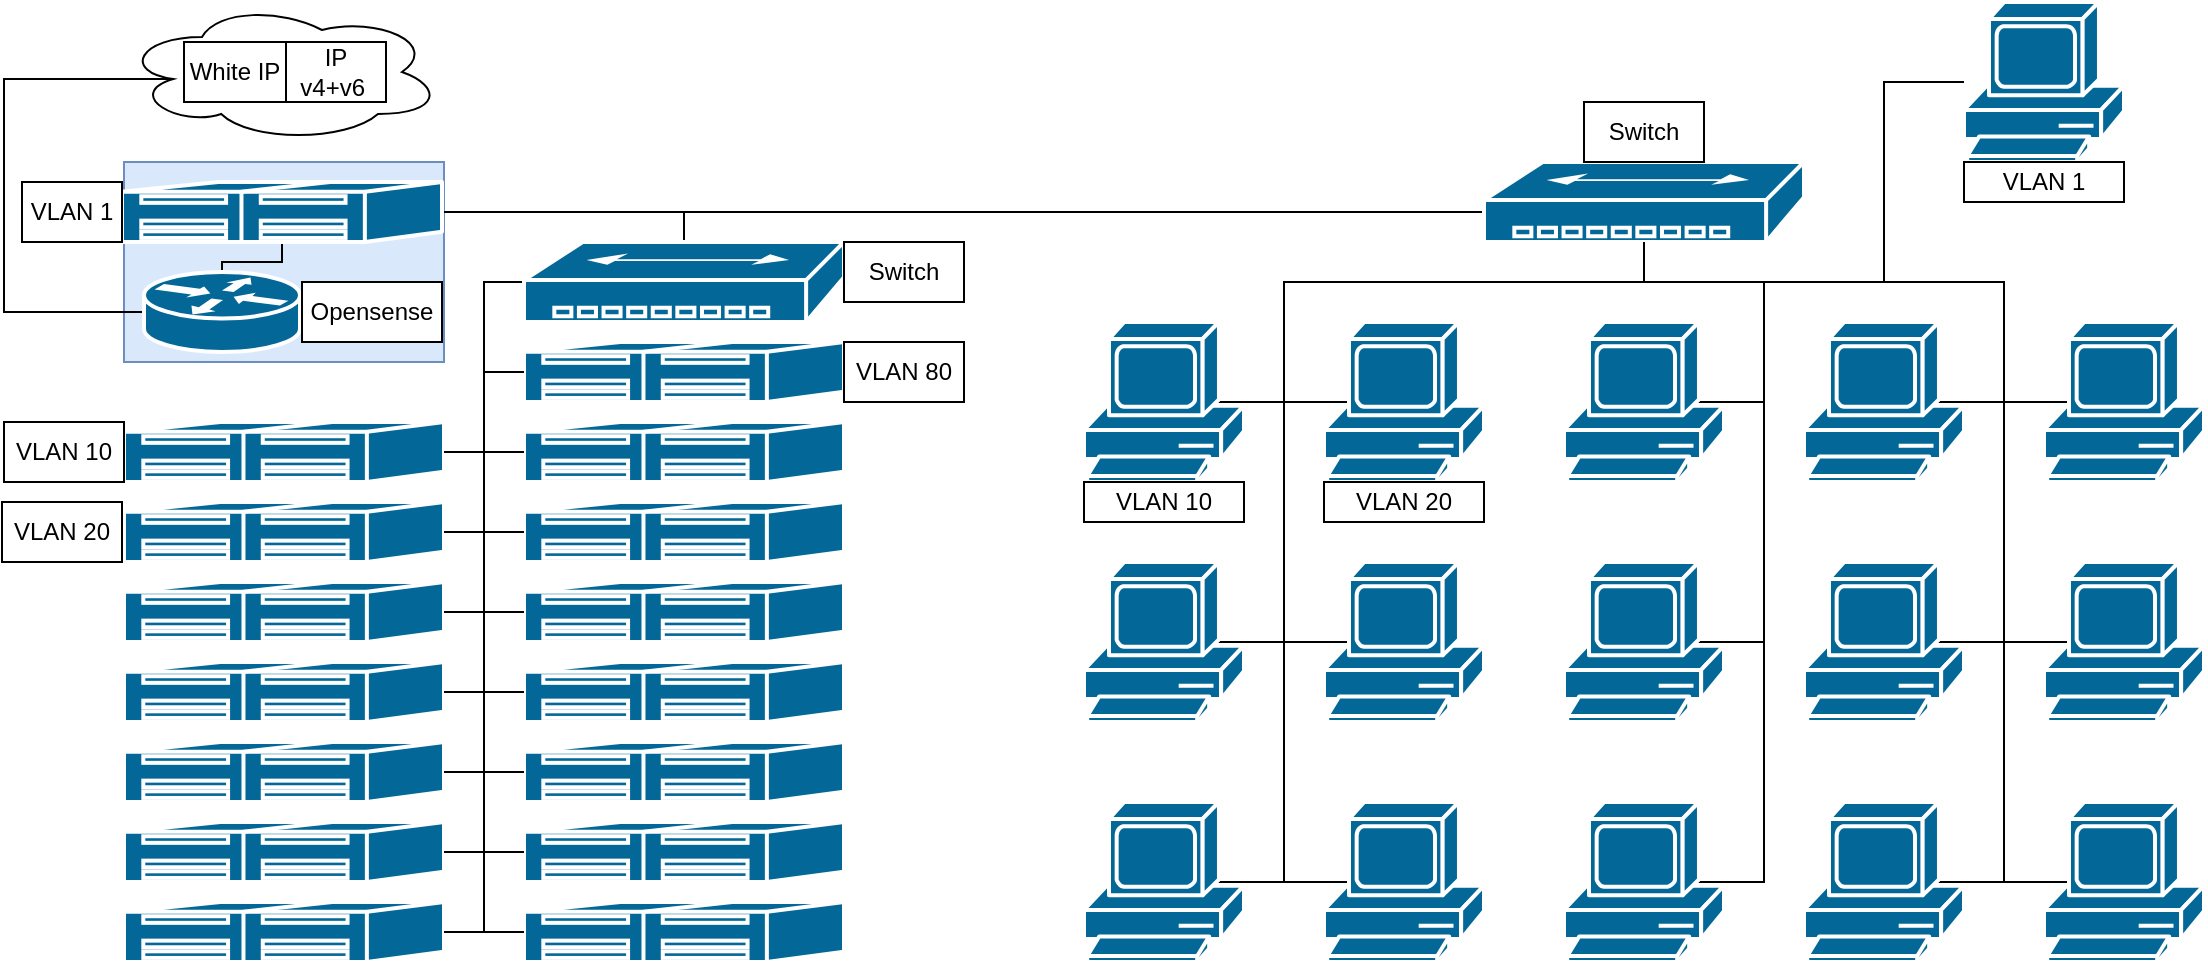 <mxfile version="23.1.1" type="github" pages="9">
  <diagram id="x4ZZpqSOV8TmcjcXQ8ll" name="308">
    <mxGraphModel dx="1173" dy="770" grid="1" gridSize="10" guides="1" tooltips="1" connect="1" arrows="1" fold="1" page="1" pageScale="1" pageWidth="1654" pageHeight="1169" math="0" shadow="0">
      <root>
        <mxCell id="0" />
        <mxCell id="1" parent="0" />
        <mxCell id="8ONhAisGdDd2JaunFxpt-4" value="" style="rounded=0;whiteSpace=wrap;html=1;fillColor=#dae8fc;strokeColor=#6c8ebf;" parent="1" vertex="1">
          <mxGeometry x="480" y="360" width="160" height="100" as="geometry" />
        </mxCell>
        <mxCell id="IudF3s8lYzi0-bGoKkTg-24" value="" style="shape=mxgraph.cisco.servers.standard_host;html=1;pointerEvents=1;dashed=0;fillColor=#036897;strokeColor=#ffffff;strokeWidth=2;verticalLabelPosition=bottom;verticalAlign=top;align=center;outlineConnect=0;rounded=0;" parent="1" vertex="1">
          <mxGeometry x="680" y="690" width="160" height="30" as="geometry" />
        </mxCell>
        <mxCell id="IudF3s8lYzi0-bGoKkTg-25" value="" style="shape=mxgraph.cisco.servers.standard_host;html=1;pointerEvents=1;dashed=0;fillColor=#036897;strokeColor=#ffffff;strokeWidth=2;verticalLabelPosition=bottom;verticalAlign=top;align=center;outlineConnect=0;rounded=0;" parent="1" vertex="1">
          <mxGeometry x="680" y="730" width="160" height="30" as="geometry" />
        </mxCell>
        <mxCell id="ph0teE2vvbvPhY-EjFQS-2" value="" style="shape=mxgraph.cisco.servers.standard_host;html=1;pointerEvents=1;dashed=0;fillColor=#036897;strokeColor=#ffffff;strokeWidth=2;verticalLabelPosition=bottom;verticalAlign=top;align=center;outlineConnect=0;rounded=0;" parent="1" vertex="1">
          <mxGeometry x="680" y="610" width="160" height="30" as="geometry" />
        </mxCell>
        <mxCell id="ph0teE2vvbvPhY-EjFQS-3" value="" style="shape=mxgraph.cisco.servers.standard_host;html=1;pointerEvents=1;dashed=0;fillColor=#036897;strokeColor=#ffffff;strokeWidth=2;verticalLabelPosition=bottom;verticalAlign=top;align=center;outlineConnect=0;rounded=0;" parent="1" vertex="1">
          <mxGeometry x="680" y="650" width="160" height="30" as="geometry" />
        </mxCell>
        <mxCell id="ph0teE2vvbvPhY-EjFQS-6" value="" style="shape=mxgraph.cisco.servers.standard_host;html=1;pointerEvents=1;dashed=0;fillColor=#036897;strokeColor=#ffffff;strokeWidth=2;verticalLabelPosition=bottom;verticalAlign=top;align=center;outlineConnect=0;rounded=0;" parent="1" vertex="1">
          <mxGeometry x="680" y="530" width="160" height="30" as="geometry" />
        </mxCell>
        <mxCell id="ph0teE2vvbvPhY-EjFQS-7" value="" style="shape=mxgraph.cisco.servers.standard_host;html=1;pointerEvents=1;dashed=0;fillColor=#036897;strokeColor=#ffffff;strokeWidth=2;verticalLabelPosition=bottom;verticalAlign=top;align=center;outlineConnect=0;rounded=0;" parent="1" vertex="1">
          <mxGeometry x="680" y="570" width="160" height="30" as="geometry" />
        </mxCell>
        <mxCell id="ph0teE2vvbvPhY-EjFQS-8" value="" style="shape=mxgraph.cisco.servers.standard_host;html=1;pointerEvents=1;dashed=0;fillColor=#036897;strokeColor=#ffffff;strokeWidth=2;verticalLabelPosition=bottom;verticalAlign=top;align=center;outlineConnect=0;rounded=0;" parent="1" vertex="1">
          <mxGeometry x="680" y="450" width="160" height="30" as="geometry" />
        </mxCell>
        <mxCell id="ph0teE2vvbvPhY-EjFQS-9" value="" style="shape=mxgraph.cisco.servers.standard_host;html=1;pointerEvents=1;dashed=0;fillColor=#036897;strokeColor=#ffffff;strokeWidth=2;verticalLabelPosition=bottom;verticalAlign=top;align=center;outlineConnect=0;rounded=0;" parent="1" vertex="1">
          <mxGeometry x="680" y="490" width="160" height="30" as="geometry" />
        </mxCell>
        <mxCell id="ph0teE2vvbvPhY-EjFQS-11" value="" style="shape=mxgraph.cisco.servers.standard_host;html=1;pointerEvents=1;dashed=0;fillColor=#036897;strokeColor=#ffffff;strokeWidth=2;verticalLabelPosition=bottom;verticalAlign=top;align=center;outlineConnect=0;rounded=0;" parent="1" vertex="1">
          <mxGeometry x="480" y="690" width="160" height="30" as="geometry" />
        </mxCell>
        <mxCell id="ph0teE2vvbvPhY-EjFQS-12" value="" style="shape=mxgraph.cisco.servers.standard_host;html=1;pointerEvents=1;dashed=0;fillColor=#036897;strokeColor=#ffffff;strokeWidth=2;verticalLabelPosition=bottom;verticalAlign=top;align=center;outlineConnect=0;rounded=0;" parent="1" vertex="1">
          <mxGeometry x="480" y="730" width="160" height="30" as="geometry" />
        </mxCell>
        <mxCell id="ph0teE2vvbvPhY-EjFQS-13" value="" style="shape=mxgraph.cisco.servers.standard_host;html=1;pointerEvents=1;dashed=0;fillColor=#036897;strokeColor=#ffffff;strokeWidth=2;verticalLabelPosition=bottom;verticalAlign=top;align=center;outlineConnect=0;rounded=0;" parent="1" vertex="1">
          <mxGeometry x="480" y="610" width="160" height="30" as="geometry" />
        </mxCell>
        <mxCell id="ph0teE2vvbvPhY-EjFQS-14" value="" style="shape=mxgraph.cisco.servers.standard_host;html=1;pointerEvents=1;dashed=0;fillColor=#036897;strokeColor=#ffffff;strokeWidth=2;verticalLabelPosition=bottom;verticalAlign=top;align=center;outlineConnect=0;rounded=0;" parent="1" vertex="1">
          <mxGeometry x="480" y="650" width="160" height="30" as="geometry" />
        </mxCell>
        <mxCell id="ph0teE2vvbvPhY-EjFQS-15" value="" style="shape=mxgraph.cisco.servers.standard_host;html=1;pointerEvents=1;dashed=0;fillColor=#036897;strokeColor=#ffffff;strokeWidth=2;verticalLabelPosition=bottom;verticalAlign=top;align=center;outlineConnect=0;rounded=0;" parent="1" vertex="1">
          <mxGeometry x="480" y="530" width="160" height="30" as="geometry" />
        </mxCell>
        <mxCell id="ph0teE2vvbvPhY-EjFQS-16" value="" style="shape=mxgraph.cisco.servers.standard_host;html=1;pointerEvents=1;dashed=0;fillColor=#036897;strokeColor=#ffffff;strokeWidth=2;verticalLabelPosition=bottom;verticalAlign=top;align=center;outlineConnect=0;rounded=0;" parent="1" vertex="1">
          <mxGeometry x="480" y="570" width="160" height="30" as="geometry" />
        </mxCell>
        <mxCell id="8ONhAisGdDd2JaunFxpt-7" style="edgeStyle=orthogonalEdgeStyle;rounded=0;orthogonalLoop=1;jettySize=auto;html=1;exitX=0.5;exitY=1;exitDx=0;exitDy=0;exitPerimeter=0;entryX=0.5;entryY=0;entryDx=0;entryDy=0;entryPerimeter=0;endArrow=none;endFill=0;" parent="1" source="ph0teE2vvbvPhY-EjFQS-17" target="az1BL_j5DGh5pGOqvzN_-2" edge="1">
          <mxGeometry relative="1" as="geometry">
            <Array as="points">
              <mxPoint x="559" y="410" />
              <mxPoint x="529" y="410" />
            </Array>
          </mxGeometry>
        </mxCell>
        <mxCell id="8ONhAisGdDd2JaunFxpt-12" style="edgeStyle=orthogonalEdgeStyle;rounded=0;orthogonalLoop=1;jettySize=auto;html=1;exitX=1;exitY=0.5;exitDx=0;exitDy=0;exitPerimeter=0;entryX=0.5;entryY=0;entryDx=0;entryDy=0;entryPerimeter=0;endArrow=none;endFill=0;" parent="1" source="ph0teE2vvbvPhY-EjFQS-17" target="7tGOULQvT-3jEKbnkFim-3" edge="1">
          <mxGeometry relative="1" as="geometry">
            <Array as="points">
              <mxPoint x="760" y="385" />
            </Array>
          </mxGeometry>
        </mxCell>
        <mxCell id="8ONhAisGdDd2JaunFxpt-41" style="edgeStyle=orthogonalEdgeStyle;rounded=0;orthogonalLoop=1;jettySize=auto;html=1;exitX=1;exitY=0.5;exitDx=0;exitDy=0;exitPerimeter=0;endArrow=none;endFill=0;" parent="1" source="ph0teE2vvbvPhY-EjFQS-17" target="8ONhAisGdDd2JaunFxpt-38" edge="1">
          <mxGeometry relative="1" as="geometry">
            <Array as="points">
              <mxPoint x="1090" y="385" />
              <mxPoint x="1090" y="385" />
            </Array>
          </mxGeometry>
        </mxCell>
        <mxCell id="ph0teE2vvbvPhY-EjFQS-17" value="" style="shape=mxgraph.cisco.servers.standard_host;html=1;pointerEvents=1;dashed=0;fillColor=#036897;strokeColor=#ffffff;strokeWidth=2;verticalLabelPosition=bottom;verticalAlign=top;align=center;outlineConnect=0;rounded=0;" parent="1" vertex="1">
          <mxGeometry x="479" y="370" width="160" height="30" as="geometry" />
        </mxCell>
        <mxCell id="ph0teE2vvbvPhY-EjFQS-18" value="" style="shape=mxgraph.cisco.servers.standard_host;html=1;pointerEvents=1;dashed=0;fillColor=#036897;strokeColor=#ffffff;strokeWidth=2;verticalLabelPosition=bottom;verticalAlign=top;align=center;outlineConnect=0;rounded=0;" parent="1" vertex="1">
          <mxGeometry x="480" y="490" width="160" height="30" as="geometry" />
        </mxCell>
        <mxCell id="8ONhAisGdDd2JaunFxpt-14" style="edgeStyle=orthogonalEdgeStyle;rounded=0;orthogonalLoop=1;jettySize=auto;html=1;exitX=0;exitY=0.5;exitDx=0;exitDy=0;exitPerimeter=0;entryX=0;entryY=0.5;entryDx=0;entryDy=0;entryPerimeter=0;endArrow=none;endFill=0;" parent="1" source="7tGOULQvT-3jEKbnkFim-3" target="ph0teE2vvbvPhY-EjFQS-8" edge="1">
          <mxGeometry relative="1" as="geometry" />
        </mxCell>
        <mxCell id="8ONhAisGdDd2JaunFxpt-15" style="edgeStyle=orthogonalEdgeStyle;rounded=0;orthogonalLoop=1;jettySize=auto;html=1;exitX=0;exitY=0.5;exitDx=0;exitDy=0;exitPerimeter=0;entryX=1;entryY=0.5;entryDx=0;entryDy=0;entryPerimeter=0;endArrow=none;endFill=0;" parent="1" source="7tGOULQvT-3jEKbnkFim-3" target="ph0teE2vvbvPhY-EjFQS-18" edge="1">
          <mxGeometry relative="1" as="geometry" />
        </mxCell>
        <mxCell id="8ONhAisGdDd2JaunFxpt-16" style="edgeStyle=orthogonalEdgeStyle;rounded=0;orthogonalLoop=1;jettySize=auto;html=1;exitX=0;exitY=0.5;exitDx=0;exitDy=0;exitPerimeter=0;entryX=0;entryY=0.5;entryDx=0;entryDy=0;entryPerimeter=0;endArrow=none;endFill=0;" parent="1" source="7tGOULQvT-3jEKbnkFim-3" target="ph0teE2vvbvPhY-EjFQS-9" edge="1">
          <mxGeometry relative="1" as="geometry" />
        </mxCell>
        <mxCell id="8ONhAisGdDd2JaunFxpt-17" style="edgeStyle=orthogonalEdgeStyle;rounded=0;orthogonalLoop=1;jettySize=auto;html=1;exitX=0;exitY=0.5;exitDx=0;exitDy=0;exitPerimeter=0;entryX=0;entryY=0.5;entryDx=0;entryDy=0;entryPerimeter=0;endArrow=none;endFill=0;" parent="1" source="7tGOULQvT-3jEKbnkFim-3" target="ph0teE2vvbvPhY-EjFQS-6" edge="1">
          <mxGeometry relative="1" as="geometry" />
        </mxCell>
        <mxCell id="8ONhAisGdDd2JaunFxpt-18" style="edgeStyle=orthogonalEdgeStyle;rounded=0;orthogonalLoop=1;jettySize=auto;html=1;exitX=0;exitY=0.5;exitDx=0;exitDy=0;exitPerimeter=0;entryX=0;entryY=0.5;entryDx=0;entryDy=0;entryPerimeter=0;endArrow=none;endFill=0;" parent="1" source="7tGOULQvT-3jEKbnkFim-3" target="ph0teE2vvbvPhY-EjFQS-7" edge="1">
          <mxGeometry relative="1" as="geometry" />
        </mxCell>
        <mxCell id="8ONhAisGdDd2JaunFxpt-19" style="edgeStyle=orthogonalEdgeStyle;rounded=0;orthogonalLoop=1;jettySize=auto;html=1;exitX=0;exitY=0.5;exitDx=0;exitDy=0;exitPerimeter=0;entryX=0;entryY=0.5;entryDx=0;entryDy=0;entryPerimeter=0;endArrow=none;endFill=0;" parent="1" source="7tGOULQvT-3jEKbnkFim-3" target="ph0teE2vvbvPhY-EjFQS-2" edge="1">
          <mxGeometry relative="1" as="geometry" />
        </mxCell>
        <mxCell id="8ONhAisGdDd2JaunFxpt-20" style="edgeStyle=orthogonalEdgeStyle;rounded=0;orthogonalLoop=1;jettySize=auto;html=1;exitX=0;exitY=0.5;exitDx=0;exitDy=0;exitPerimeter=0;entryX=0;entryY=0.5;entryDx=0;entryDy=0;entryPerimeter=0;endArrow=none;endFill=0;" parent="1" source="7tGOULQvT-3jEKbnkFim-3" target="ph0teE2vvbvPhY-EjFQS-3" edge="1">
          <mxGeometry relative="1" as="geometry" />
        </mxCell>
        <mxCell id="8ONhAisGdDd2JaunFxpt-21" style="edgeStyle=orthogonalEdgeStyle;rounded=0;orthogonalLoop=1;jettySize=auto;html=1;exitX=0;exitY=0.5;exitDx=0;exitDy=0;exitPerimeter=0;entryX=0;entryY=0.5;entryDx=0;entryDy=0;entryPerimeter=0;endArrow=none;endFill=0;" parent="1" source="7tGOULQvT-3jEKbnkFim-3" target="IudF3s8lYzi0-bGoKkTg-24" edge="1">
          <mxGeometry relative="1" as="geometry" />
        </mxCell>
        <mxCell id="8ONhAisGdDd2JaunFxpt-22" style="edgeStyle=orthogonalEdgeStyle;rounded=0;orthogonalLoop=1;jettySize=auto;html=1;exitX=0;exitY=0.5;exitDx=0;exitDy=0;exitPerimeter=0;entryX=0;entryY=0.5;entryDx=0;entryDy=0;entryPerimeter=0;endArrow=none;endFill=0;" parent="1" source="7tGOULQvT-3jEKbnkFim-3" target="IudF3s8lYzi0-bGoKkTg-25" edge="1">
          <mxGeometry relative="1" as="geometry" />
        </mxCell>
        <mxCell id="8ONhAisGdDd2JaunFxpt-23" style="edgeStyle=orthogonalEdgeStyle;rounded=0;orthogonalLoop=1;jettySize=auto;html=1;exitX=0;exitY=0.5;exitDx=0;exitDy=0;exitPerimeter=0;entryX=1;entryY=0.5;entryDx=0;entryDy=0;entryPerimeter=0;endArrow=none;endFill=0;" parent="1" source="7tGOULQvT-3jEKbnkFim-3" target="ph0teE2vvbvPhY-EjFQS-15" edge="1">
          <mxGeometry relative="1" as="geometry" />
        </mxCell>
        <mxCell id="8ONhAisGdDd2JaunFxpt-24" style="edgeStyle=orthogonalEdgeStyle;rounded=0;orthogonalLoop=1;jettySize=auto;html=1;exitX=0;exitY=0.5;exitDx=0;exitDy=0;exitPerimeter=0;entryX=1;entryY=0.5;entryDx=0;entryDy=0;entryPerimeter=0;endArrow=none;endFill=0;" parent="1" source="7tGOULQvT-3jEKbnkFim-3" target="ph0teE2vvbvPhY-EjFQS-16" edge="1">
          <mxGeometry relative="1" as="geometry" />
        </mxCell>
        <mxCell id="8ONhAisGdDd2JaunFxpt-25" style="edgeStyle=orthogonalEdgeStyle;rounded=0;orthogonalLoop=1;jettySize=auto;html=1;exitX=0;exitY=0.5;exitDx=0;exitDy=0;exitPerimeter=0;entryX=1;entryY=0.5;entryDx=0;entryDy=0;entryPerimeter=0;endArrow=none;endFill=0;" parent="1" source="7tGOULQvT-3jEKbnkFim-3" target="ph0teE2vvbvPhY-EjFQS-13" edge="1">
          <mxGeometry relative="1" as="geometry" />
        </mxCell>
        <mxCell id="8ONhAisGdDd2JaunFxpt-26" style="edgeStyle=orthogonalEdgeStyle;rounded=0;orthogonalLoop=1;jettySize=auto;html=1;exitX=0;exitY=0.5;exitDx=0;exitDy=0;exitPerimeter=0;entryX=1;entryY=0.5;entryDx=0;entryDy=0;entryPerimeter=0;endArrow=none;endFill=0;" parent="1" source="7tGOULQvT-3jEKbnkFim-3" target="ph0teE2vvbvPhY-EjFQS-14" edge="1">
          <mxGeometry relative="1" as="geometry" />
        </mxCell>
        <mxCell id="8ONhAisGdDd2JaunFxpt-27" style="edgeStyle=orthogonalEdgeStyle;rounded=0;orthogonalLoop=1;jettySize=auto;html=1;exitX=0;exitY=0.5;exitDx=0;exitDy=0;exitPerimeter=0;entryX=1;entryY=0.5;entryDx=0;entryDy=0;entryPerimeter=0;endArrow=none;endFill=0;" parent="1" source="7tGOULQvT-3jEKbnkFim-3" target="ph0teE2vvbvPhY-EjFQS-11" edge="1">
          <mxGeometry relative="1" as="geometry" />
        </mxCell>
        <mxCell id="8ONhAisGdDd2JaunFxpt-28" style="edgeStyle=orthogonalEdgeStyle;rounded=0;orthogonalLoop=1;jettySize=auto;html=1;exitX=0;exitY=0.5;exitDx=0;exitDy=0;exitPerimeter=0;entryX=1;entryY=0.5;entryDx=0;entryDy=0;entryPerimeter=0;endArrow=none;endFill=0;" parent="1" source="7tGOULQvT-3jEKbnkFim-3" target="ph0teE2vvbvPhY-EjFQS-12" edge="1">
          <mxGeometry relative="1" as="geometry" />
        </mxCell>
        <mxCell id="7tGOULQvT-3jEKbnkFim-3" value="" style="shape=mxgraph.cisco.hubs_and_gateways.small_hub;html=1;pointerEvents=1;dashed=0;fillColor=#036897;strokeColor=#ffffff;strokeWidth=2;verticalLabelPosition=bottom;verticalAlign=top;align=center;outlineConnect=0;rounded=0;" parent="1" vertex="1">
          <mxGeometry x="680" y="400" width="160" height="40" as="geometry" />
        </mxCell>
        <mxCell id="8ONhAisGdDd2JaunFxpt-39" style="edgeStyle=orthogonalEdgeStyle;rounded=0;orthogonalLoop=1;jettySize=auto;html=1;exitX=0.16;exitY=0.55;exitDx=0;exitDy=0;exitPerimeter=0;entryX=0;entryY=0.5;entryDx=0;entryDy=0;entryPerimeter=0;endArrow=none;endFill=0;" parent="1" source="az1BL_j5DGh5pGOqvzN_-1" target="az1BL_j5DGh5pGOqvzN_-2" edge="1">
          <mxGeometry relative="1" as="geometry">
            <Array as="points">
              <mxPoint x="420" y="319" />
              <mxPoint x="420" y="435" />
            </Array>
          </mxGeometry>
        </mxCell>
        <mxCell id="az1BL_j5DGh5pGOqvzN_-1" value="" style="ellipse;shape=cloud;whiteSpace=wrap;html=1;rounded=0;" parent="1" vertex="1">
          <mxGeometry x="479" y="280" width="160" height="70" as="geometry" />
        </mxCell>
        <mxCell id="az1BL_j5DGh5pGOqvzN_-2" value="" style="shape=mxgraph.cisco.routers.router;html=1;pointerEvents=1;dashed=0;fillColor=#036897;strokeColor=#ffffff;strokeWidth=2;verticalLabelPosition=bottom;verticalAlign=top;align=center;outlineConnect=0;rounded=0;" parent="1" vertex="1">
          <mxGeometry x="490" y="415" width="78" height="40" as="geometry" />
        </mxCell>
        <mxCell id="az1BL_j5DGh5pGOqvzN_-5" value="White IP" style="rounded=0;whiteSpace=wrap;html=1;" parent="1" vertex="1">
          <mxGeometry x="510" y="300" width="51" height="30" as="geometry" />
        </mxCell>
        <mxCell id="az1BL_j5DGh5pGOqvzN_-14" value="VLAN 10" style="rounded=0;whiteSpace=wrap;html=1;" parent="1" vertex="1">
          <mxGeometry x="420" y="490" width="60" height="30" as="geometry" />
        </mxCell>
        <mxCell id="az1BL_j5DGh5pGOqvzN_-23" value="VLAN 80" style="rounded=0;whiteSpace=wrap;html=1;" parent="1" vertex="1">
          <mxGeometry x="840" y="450" width="60" height="30" as="geometry" />
        </mxCell>
        <mxCell id="8ONhAisGdDd2JaunFxpt-29" value="Opensense" style="rounded=0;whiteSpace=wrap;html=1;" parent="1" vertex="1">
          <mxGeometry x="569" y="420" width="70" height="30" as="geometry" />
        </mxCell>
        <mxCell id="8ONhAisGdDd2JaunFxpt-30" value="Switch" style="rounded=0;whiteSpace=wrap;html=1;" parent="1" vertex="1">
          <mxGeometry x="840" y="400" width="60" height="30" as="geometry" />
        </mxCell>
        <mxCell id="8ONhAisGdDd2JaunFxpt-35" value="VLAN 1" style="rounded=0;whiteSpace=wrap;html=1;" parent="1" vertex="1">
          <mxGeometry x="429" y="370" width="50" height="30" as="geometry" />
        </mxCell>
        <mxCell id="8ONhAisGdDd2JaunFxpt-37" value="IP v4+v6&amp;nbsp;" style="rounded=0;whiteSpace=wrap;html=1;" parent="1" vertex="1">
          <mxGeometry x="561" y="300" width="50" height="30" as="geometry" />
        </mxCell>
        <mxCell id="4ErOI3XYGRyesMDKJtMu-60" style="edgeStyle=orthogonalEdgeStyle;rounded=0;orthogonalLoop=1;jettySize=auto;html=1;exitX=0.5;exitY=1;exitDx=0;exitDy=0;exitPerimeter=0;entryX=0.83;entryY=0.5;entryDx=0;entryDy=0;entryPerimeter=0;endArrow=none;endFill=0;" parent="1" source="8ONhAisGdDd2JaunFxpt-38" target="4ErOI3XYGRyesMDKJtMu-1" edge="1">
          <mxGeometry relative="1" as="geometry">
            <Array as="points">
              <mxPoint x="1240" y="420" />
              <mxPoint x="1060" y="420" />
              <mxPoint x="1060" y="480" />
            </Array>
          </mxGeometry>
        </mxCell>
        <mxCell id="4ErOI3XYGRyesMDKJtMu-66" style="edgeStyle=orthogonalEdgeStyle;rounded=0;orthogonalLoop=1;jettySize=auto;html=1;exitX=0.5;exitY=1;exitDx=0;exitDy=0;exitPerimeter=0;entryX=0.16;entryY=0.5;entryDx=0;entryDy=0;entryPerimeter=0;endArrow=none;endFill=0;" parent="1" source="8ONhAisGdDd2JaunFxpt-38" target="4ErOI3XYGRyesMDKJtMu-28" edge="1">
          <mxGeometry relative="1" as="geometry">
            <Array as="points">
              <mxPoint x="1240" y="420" />
              <mxPoint x="1420" y="420" />
              <mxPoint x="1420" y="480" />
            </Array>
          </mxGeometry>
        </mxCell>
        <mxCell id="4ErOI3XYGRyesMDKJtMu-73" style="edgeStyle=orthogonalEdgeStyle;rounded=0;orthogonalLoop=1;jettySize=auto;html=1;exitX=0.5;exitY=1;exitDx=0;exitDy=0;exitPerimeter=0;entryX=0.83;entryY=0.5;entryDx=0;entryDy=0;entryPerimeter=0;endArrow=none;endFill=0;" parent="1" source="8ONhAisGdDd2JaunFxpt-38" target="4ErOI3XYGRyesMDKJtMu-3" edge="1">
          <mxGeometry relative="1" as="geometry">
            <Array as="points">
              <mxPoint x="1240" y="420" />
              <mxPoint x="1300" y="420" />
              <mxPoint x="1300" y="480" />
            </Array>
          </mxGeometry>
        </mxCell>
        <mxCell id="4ErOI3XYGRyesMDKJtMu-74" style="edgeStyle=orthogonalEdgeStyle;rounded=0;orthogonalLoop=1;jettySize=auto;html=1;exitX=0.5;exitY=1;exitDx=0;exitDy=0;exitPerimeter=0;entryX=0.83;entryY=0.5;entryDx=0;entryDy=0;entryPerimeter=0;endArrow=none;endFill=0;" parent="1" source="8ONhAisGdDd2JaunFxpt-38" target="4ErOI3XYGRyesMDKJtMu-7" edge="1">
          <mxGeometry relative="1" as="geometry">
            <Array as="points">
              <mxPoint x="1240" y="420" />
              <mxPoint x="1300" y="420" />
              <mxPoint x="1300" y="600" />
            </Array>
          </mxGeometry>
        </mxCell>
        <mxCell id="4ErOI3XYGRyesMDKJtMu-76" style="edgeStyle=orthogonalEdgeStyle;rounded=0;orthogonalLoop=1;jettySize=auto;html=1;exitX=0.5;exitY=1;exitDx=0;exitDy=0;exitPerimeter=0;endArrow=none;endFill=0;" parent="1" source="8ONhAisGdDd2JaunFxpt-38" target="4ErOI3XYGRyesMDKJtMu-49" edge="1">
          <mxGeometry relative="1" as="geometry">
            <Array as="points">
              <mxPoint x="1240" y="420" />
              <mxPoint x="1360" y="420" />
              <mxPoint x="1360" y="320" />
            </Array>
          </mxGeometry>
        </mxCell>
        <mxCell id="8ONhAisGdDd2JaunFxpt-38" value="" style="shape=mxgraph.cisco.hubs_and_gateways.small_hub;html=1;pointerEvents=1;dashed=0;fillColor=#036897;strokeColor=#ffffff;strokeWidth=2;verticalLabelPosition=bottom;verticalAlign=top;align=center;outlineConnect=0;rounded=0;" parent="1" vertex="1">
          <mxGeometry x="1160" y="360" width="160" height="40" as="geometry" />
        </mxCell>
        <mxCell id="8ONhAisGdDd2JaunFxpt-40" value="Switch" style="rounded=0;whiteSpace=wrap;html=1;" parent="1" vertex="1">
          <mxGeometry x="1210" y="330" width="60" height="30" as="geometry" />
        </mxCell>
        <mxCell id="4ErOI3XYGRyesMDKJtMu-1" value="" style="shape=mxgraph.cisco.computers_and_peripherals.pc;html=1;pointerEvents=1;dashed=0;fillColor=#036897;strokeColor=#ffffff;strokeWidth=2;verticalLabelPosition=bottom;verticalAlign=top;align=center;outlineConnect=0;rounded=0;" parent="1" vertex="1">
          <mxGeometry x="960" y="440" width="80" height="80" as="geometry" />
        </mxCell>
        <mxCell id="4ErOI3XYGRyesMDKJtMu-63" style="edgeStyle=orthogonalEdgeStyle;rounded=0;orthogonalLoop=1;jettySize=auto;html=1;exitX=0.16;exitY=0.5;exitDx=0;exitDy=0;exitPerimeter=0;entryX=0.5;entryY=1;entryDx=0;entryDy=0;entryPerimeter=0;endArrow=none;endFill=0;" parent="1" source="4ErOI3XYGRyesMDKJtMu-2" target="8ONhAisGdDd2JaunFxpt-38" edge="1">
          <mxGeometry relative="1" as="geometry">
            <Array as="points">
              <mxPoint x="1060" y="480" />
              <mxPoint x="1060" y="420" />
              <mxPoint x="1240" y="420" />
            </Array>
          </mxGeometry>
        </mxCell>
        <mxCell id="4ErOI3XYGRyesMDKJtMu-2" value="" style="shape=mxgraph.cisco.computers_and_peripherals.pc;html=1;pointerEvents=1;dashed=0;fillColor=#036897;strokeColor=#ffffff;strokeWidth=2;verticalLabelPosition=bottom;verticalAlign=top;align=center;outlineConnect=0;rounded=0;" parent="1" vertex="1">
          <mxGeometry x="1080" y="440" width="80" height="80" as="geometry" />
        </mxCell>
        <mxCell id="4ErOI3XYGRyesMDKJtMu-3" value="" style="shape=mxgraph.cisco.computers_and_peripherals.pc;html=1;pointerEvents=1;dashed=0;fillColor=#036897;strokeColor=#ffffff;strokeWidth=2;verticalLabelPosition=bottom;verticalAlign=top;align=center;outlineConnect=0;rounded=0;" parent="1" vertex="1">
          <mxGeometry x="1200" y="440" width="80" height="80" as="geometry" />
        </mxCell>
        <mxCell id="4ErOI3XYGRyesMDKJtMu-69" style="edgeStyle=orthogonalEdgeStyle;rounded=0;orthogonalLoop=1;jettySize=auto;html=1;exitX=0.83;exitY=0.5;exitDx=0;exitDy=0;exitPerimeter=0;entryX=0.5;entryY=1;entryDx=0;entryDy=0;entryPerimeter=0;endArrow=none;endFill=0;" parent="1" source="4ErOI3XYGRyesMDKJtMu-4" target="8ONhAisGdDd2JaunFxpt-38" edge="1">
          <mxGeometry relative="1" as="geometry">
            <Array as="points">
              <mxPoint x="1420" y="480" />
              <mxPoint x="1420" y="420" />
              <mxPoint x="1240" y="420" />
            </Array>
          </mxGeometry>
        </mxCell>
        <mxCell id="4ErOI3XYGRyesMDKJtMu-4" value="" style="shape=mxgraph.cisco.computers_and_peripherals.pc;html=1;pointerEvents=1;dashed=0;fillColor=#036897;strokeColor=#ffffff;strokeWidth=2;verticalLabelPosition=bottom;verticalAlign=top;align=center;outlineConnect=0;rounded=0;" parent="1" vertex="1">
          <mxGeometry x="1320" y="440" width="80" height="80" as="geometry" />
        </mxCell>
        <mxCell id="4ErOI3XYGRyesMDKJtMu-61" style="edgeStyle=orthogonalEdgeStyle;rounded=0;orthogonalLoop=1;jettySize=auto;html=1;exitX=0.83;exitY=0.5;exitDx=0;exitDy=0;exitPerimeter=0;entryX=0.5;entryY=1;entryDx=0;entryDy=0;entryPerimeter=0;endArrow=none;endFill=0;" parent="1" source="4ErOI3XYGRyesMDKJtMu-5" target="8ONhAisGdDd2JaunFxpt-38" edge="1">
          <mxGeometry relative="1" as="geometry">
            <Array as="points">
              <mxPoint x="1060" y="600" />
              <mxPoint x="1060" y="420" />
              <mxPoint x="1240" y="420" />
            </Array>
          </mxGeometry>
        </mxCell>
        <mxCell id="4ErOI3XYGRyesMDKJtMu-5" value="" style="shape=mxgraph.cisco.computers_and_peripherals.pc;html=1;pointerEvents=1;dashed=0;fillColor=#036897;strokeColor=#ffffff;strokeWidth=2;verticalLabelPosition=bottom;verticalAlign=top;align=center;outlineConnect=0;rounded=0;" parent="1" vertex="1">
          <mxGeometry x="960" y="560" width="80" height="80" as="geometry" />
        </mxCell>
        <mxCell id="4ErOI3XYGRyesMDKJtMu-64" style="edgeStyle=orthogonalEdgeStyle;rounded=0;orthogonalLoop=1;jettySize=auto;html=1;exitX=0.16;exitY=0.5;exitDx=0;exitDy=0;exitPerimeter=0;entryX=0.5;entryY=1;entryDx=0;entryDy=0;entryPerimeter=0;endArrow=none;endFill=0;" parent="1" source="4ErOI3XYGRyesMDKJtMu-6" target="8ONhAisGdDd2JaunFxpt-38" edge="1">
          <mxGeometry relative="1" as="geometry">
            <Array as="points">
              <mxPoint x="1060" y="600" />
              <mxPoint x="1060" y="420" />
              <mxPoint x="1240" y="420" />
            </Array>
          </mxGeometry>
        </mxCell>
        <mxCell id="4ErOI3XYGRyesMDKJtMu-6" value="" style="shape=mxgraph.cisco.computers_and_peripherals.pc;html=1;pointerEvents=1;dashed=0;fillColor=#036897;strokeColor=#ffffff;strokeWidth=2;verticalLabelPosition=bottom;verticalAlign=top;align=center;outlineConnect=0;rounded=0;" parent="1" vertex="1">
          <mxGeometry x="1080" y="560" width="80" height="80" as="geometry" />
        </mxCell>
        <mxCell id="4ErOI3XYGRyesMDKJtMu-7" value="" style="shape=mxgraph.cisco.computers_and_peripherals.pc;html=1;pointerEvents=1;dashed=0;fillColor=#036897;strokeColor=#ffffff;strokeWidth=2;verticalLabelPosition=bottom;verticalAlign=top;align=center;outlineConnect=0;rounded=0;" parent="1" vertex="1">
          <mxGeometry x="1200" y="560" width="80" height="80" as="geometry" />
        </mxCell>
        <mxCell id="4ErOI3XYGRyesMDKJtMu-70" style="edgeStyle=orthogonalEdgeStyle;rounded=0;orthogonalLoop=1;jettySize=auto;html=1;exitX=0.83;exitY=0.5;exitDx=0;exitDy=0;exitPerimeter=0;entryX=0.5;entryY=1;entryDx=0;entryDy=0;entryPerimeter=0;endArrow=none;endFill=0;" parent="1" source="4ErOI3XYGRyesMDKJtMu-8" target="8ONhAisGdDd2JaunFxpt-38" edge="1">
          <mxGeometry relative="1" as="geometry">
            <Array as="points">
              <mxPoint x="1420" y="600" />
              <mxPoint x="1420" y="420" />
              <mxPoint x="1240" y="420" />
            </Array>
          </mxGeometry>
        </mxCell>
        <mxCell id="4ErOI3XYGRyesMDKJtMu-8" value="" style="shape=mxgraph.cisco.computers_and_peripherals.pc;html=1;pointerEvents=1;dashed=0;fillColor=#036897;strokeColor=#ffffff;strokeWidth=2;verticalLabelPosition=bottom;verticalAlign=top;align=center;outlineConnect=0;rounded=0;" parent="1" vertex="1">
          <mxGeometry x="1320" y="560" width="80" height="80" as="geometry" />
        </mxCell>
        <mxCell id="4ErOI3XYGRyesMDKJtMu-17" value="VLAN 10" style="rounded=0;whiteSpace=wrap;html=1;" parent="1" vertex="1">
          <mxGeometry x="960" y="520" width="80" height="20" as="geometry" />
        </mxCell>
        <mxCell id="4ErOI3XYGRyesMDKJtMu-28" value="" style="shape=mxgraph.cisco.computers_and_peripherals.pc;html=1;pointerEvents=1;dashed=0;fillColor=#036897;strokeColor=#ffffff;strokeWidth=2;verticalLabelPosition=bottom;verticalAlign=top;align=center;outlineConnect=0;rounded=0;" parent="1" vertex="1">
          <mxGeometry x="1440" y="440" width="80" height="80" as="geometry" />
        </mxCell>
        <mxCell id="4ErOI3XYGRyesMDKJtMu-67" style="edgeStyle=orthogonalEdgeStyle;rounded=0;orthogonalLoop=1;jettySize=auto;html=1;exitX=0.16;exitY=0.5;exitDx=0;exitDy=0;exitPerimeter=0;entryX=0.5;entryY=1;entryDx=0;entryDy=0;entryPerimeter=0;endArrow=none;endFill=0;" parent="1" source="4ErOI3XYGRyesMDKJtMu-29" target="8ONhAisGdDd2JaunFxpt-38" edge="1">
          <mxGeometry relative="1" as="geometry">
            <Array as="points">
              <mxPoint x="1420" y="600" />
              <mxPoint x="1420" y="420" />
              <mxPoint x="1240" y="420" />
            </Array>
          </mxGeometry>
        </mxCell>
        <mxCell id="4ErOI3XYGRyesMDKJtMu-29" value="" style="shape=mxgraph.cisco.computers_and_peripherals.pc;html=1;pointerEvents=1;dashed=0;fillColor=#036897;strokeColor=#ffffff;strokeWidth=2;verticalLabelPosition=bottom;verticalAlign=top;align=center;outlineConnect=0;rounded=0;" parent="1" vertex="1">
          <mxGeometry x="1440" y="560" width="80" height="80" as="geometry" />
        </mxCell>
        <mxCell id="4ErOI3XYGRyesMDKJtMu-62" style="edgeStyle=orthogonalEdgeStyle;rounded=0;orthogonalLoop=1;jettySize=auto;html=1;exitX=0.83;exitY=0.5;exitDx=0;exitDy=0;exitPerimeter=0;endArrow=none;endFill=0;" parent="1" source="4ErOI3XYGRyesMDKJtMu-33" edge="1">
          <mxGeometry relative="1" as="geometry">
            <mxPoint x="1240" y="400" as="targetPoint" />
            <Array as="points">
              <mxPoint x="1060" y="720" />
              <mxPoint x="1060" y="420" />
              <mxPoint x="1240" y="420" />
            </Array>
          </mxGeometry>
        </mxCell>
        <mxCell id="4ErOI3XYGRyesMDKJtMu-33" value="" style="shape=mxgraph.cisco.computers_and_peripherals.pc;html=1;pointerEvents=1;dashed=0;fillColor=#036897;strokeColor=#ffffff;strokeWidth=2;verticalLabelPosition=bottom;verticalAlign=top;align=center;outlineConnect=0;rounded=0;" parent="1" vertex="1">
          <mxGeometry x="960" y="680" width="80" height="80" as="geometry" />
        </mxCell>
        <mxCell id="4ErOI3XYGRyesMDKJtMu-65" style="edgeStyle=orthogonalEdgeStyle;rounded=0;orthogonalLoop=1;jettySize=auto;html=1;exitX=0.16;exitY=0.5;exitDx=0;exitDy=0;exitPerimeter=0;entryX=0.5;entryY=1;entryDx=0;entryDy=0;entryPerimeter=0;endArrow=none;endFill=0;" parent="1" source="4ErOI3XYGRyesMDKJtMu-34" target="8ONhAisGdDd2JaunFxpt-38" edge="1">
          <mxGeometry relative="1" as="geometry">
            <Array as="points">
              <mxPoint x="1060" y="720" />
              <mxPoint x="1060" y="420" />
              <mxPoint x="1240" y="420" />
            </Array>
          </mxGeometry>
        </mxCell>
        <mxCell id="4ErOI3XYGRyesMDKJtMu-34" value="" style="shape=mxgraph.cisco.computers_and_peripherals.pc;html=1;pointerEvents=1;dashed=0;fillColor=#036897;strokeColor=#ffffff;strokeWidth=2;verticalLabelPosition=bottom;verticalAlign=top;align=center;outlineConnect=0;rounded=0;" parent="1" vertex="1">
          <mxGeometry x="1080" y="680" width="80" height="80" as="geometry" />
        </mxCell>
        <mxCell id="4ErOI3XYGRyesMDKJtMu-75" style="edgeStyle=orthogonalEdgeStyle;rounded=0;orthogonalLoop=1;jettySize=auto;html=1;exitX=0.83;exitY=0.5;exitDx=0;exitDy=0;exitPerimeter=0;entryX=0.5;entryY=1;entryDx=0;entryDy=0;entryPerimeter=0;endArrow=none;endFill=0;" parent="1" source="4ErOI3XYGRyesMDKJtMu-35" target="8ONhAisGdDd2JaunFxpt-38" edge="1">
          <mxGeometry relative="1" as="geometry">
            <Array as="points">
              <mxPoint x="1300" y="720" />
              <mxPoint x="1300" y="420" />
              <mxPoint x="1240" y="420" />
            </Array>
          </mxGeometry>
        </mxCell>
        <mxCell id="4ErOI3XYGRyesMDKJtMu-35" value="" style="shape=mxgraph.cisco.computers_and_peripherals.pc;html=1;pointerEvents=1;dashed=0;fillColor=#036897;strokeColor=#ffffff;strokeWidth=2;verticalLabelPosition=bottom;verticalAlign=top;align=center;outlineConnect=0;rounded=0;" parent="1" vertex="1">
          <mxGeometry x="1200" y="680" width="80" height="80" as="geometry" />
        </mxCell>
        <mxCell id="4ErOI3XYGRyesMDKJtMu-72" style="edgeStyle=orthogonalEdgeStyle;rounded=0;orthogonalLoop=1;jettySize=auto;html=1;exitX=0.83;exitY=0.5;exitDx=0;exitDy=0;exitPerimeter=0;entryX=0.5;entryY=1;entryDx=0;entryDy=0;entryPerimeter=0;endArrow=none;endFill=0;" parent="1" source="4ErOI3XYGRyesMDKJtMu-36" target="8ONhAisGdDd2JaunFxpt-38" edge="1">
          <mxGeometry relative="1" as="geometry">
            <Array as="points">
              <mxPoint x="1420" y="720" />
              <mxPoint x="1420" y="420" />
              <mxPoint x="1240" y="420" />
            </Array>
          </mxGeometry>
        </mxCell>
        <mxCell id="4ErOI3XYGRyesMDKJtMu-36" value="" style="shape=mxgraph.cisco.computers_and_peripherals.pc;html=1;pointerEvents=1;dashed=0;fillColor=#036897;strokeColor=#ffffff;strokeWidth=2;verticalLabelPosition=bottom;verticalAlign=top;align=center;outlineConnect=0;rounded=0;" parent="1" vertex="1">
          <mxGeometry x="1320" y="680" width="80" height="80" as="geometry" />
        </mxCell>
        <mxCell id="4ErOI3XYGRyesMDKJtMu-68" style="edgeStyle=orthogonalEdgeStyle;rounded=0;orthogonalLoop=1;jettySize=auto;html=1;exitX=0.16;exitY=0.5;exitDx=0;exitDy=0;exitPerimeter=0;entryX=0.5;entryY=1;entryDx=0;entryDy=0;entryPerimeter=0;endArrow=none;endFill=0;" parent="1" source="4ErOI3XYGRyesMDKJtMu-41" target="8ONhAisGdDd2JaunFxpt-38" edge="1">
          <mxGeometry relative="1" as="geometry">
            <Array as="points">
              <mxPoint x="1420" y="720" />
              <mxPoint x="1420" y="420" />
              <mxPoint x="1240" y="420" />
            </Array>
          </mxGeometry>
        </mxCell>
        <mxCell id="4ErOI3XYGRyesMDKJtMu-41" value="" style="shape=mxgraph.cisco.computers_and_peripherals.pc;html=1;pointerEvents=1;dashed=0;fillColor=#036897;strokeColor=#ffffff;strokeWidth=2;verticalLabelPosition=bottom;verticalAlign=top;align=center;outlineConnect=0;rounded=0;" parent="1" vertex="1">
          <mxGeometry x="1440" y="680" width="80" height="80" as="geometry" />
        </mxCell>
        <mxCell id="4ErOI3XYGRyesMDKJtMu-49" value="" style="shape=mxgraph.cisco.computers_and_peripherals.pc;html=1;pointerEvents=1;dashed=0;fillColor=#036897;strokeColor=#ffffff;strokeWidth=2;verticalLabelPosition=bottom;verticalAlign=top;align=center;outlineConnect=0;rounded=0;" parent="1" vertex="1">
          <mxGeometry x="1400" y="280" width="80" height="80" as="geometry" />
        </mxCell>
        <mxCell id="4ErOI3XYGRyesMDKJtMu-50" value="VLAN 1" style="rounded=0;whiteSpace=wrap;html=1;" parent="1" vertex="1">
          <mxGeometry x="1400" y="360" width="80" height="20" as="geometry" />
        </mxCell>
        <mxCell id="gO8Z8uTh6dF1cHKQUGrr-1" value="VLAN 20" style="rounded=0;whiteSpace=wrap;html=1;" parent="1" vertex="1">
          <mxGeometry x="419" y="530" width="60" height="30" as="geometry" />
        </mxCell>
        <mxCell id="gO8Z8uTh6dF1cHKQUGrr-3" value="VLAN 20" style="rounded=0;whiteSpace=wrap;html=1;" parent="1" vertex="1">
          <mxGeometry x="1080" y="520" width="80" height="20" as="geometry" />
        </mxCell>
      </root>
    </mxGraphModel>
  </diagram>
  <diagram id="0oK83Jx_CrKbdP1iis7_" name="Demo 308">
    <mxGraphModel dx="1422" dy="799" grid="1" gridSize="10" guides="1" tooltips="1" connect="1" arrows="1" fold="1" page="1" pageScale="1" pageWidth="1169" pageHeight="1654" math="0" shadow="0">
      <root>
        <mxCell id="0" />
        <mxCell id="1" parent="0" />
        <mxCell id="0MnLnCfNHMBmKRLeDBoI-1" value="" style="rounded=0;whiteSpace=wrap;html=1;fillColor=#dae8fc;strokeColor=#6c8ebf;" parent="1" vertex="1">
          <mxGeometry x="40" y="360" width="640" height="240" as="geometry" />
        </mxCell>
        <mxCell id="YQsO2yMIc8mYlSgTmjBG-12" value="" style="rounded=0;whiteSpace=wrap;html=1;fillColor=#d5e8d4;strokeColor=#82b366;" parent="1" vertex="1">
          <mxGeometry x="80" y="470" width="80" height="110" as="geometry" />
        </mxCell>
        <mxCell id="YQsO2yMIc8mYlSgTmjBG-10" value="" style="rounded=0;whiteSpace=wrap;html=1;fillColor=#ffe6cc;strokeColor=#d79b00;" parent="1" vertex="1">
          <mxGeometry x="199" y="470" width="80" height="110" as="geometry" />
        </mxCell>
        <mxCell id="YQsO2yMIc8mYlSgTmjBG-8" value="" style="rounded=0;whiteSpace=wrap;html=1;fillColor=#fff2cc;strokeColor=#d6b656;" parent="1" vertex="1">
          <mxGeometry x="321" y="470" width="80" height="110" as="geometry" />
        </mxCell>
        <mxCell id="YQsO2yMIc8mYlSgTmjBG-7" value="" style="rounded=0;whiteSpace=wrap;html=1;fillColor=#f8cecc;strokeColor=#b85450;" parent="1" vertex="1">
          <mxGeometry x="440" y="470" width="80" height="110" as="geometry" />
        </mxCell>
        <mxCell id="YQsO2yMIc8mYlSgTmjBG-2" value="" style="rounded=0;whiteSpace=wrap;html=1;fillColor=#e1d5e7;strokeColor=#9673a6;" parent="1" vertex="1">
          <mxGeometry x="560" y="470" width="80" height="110" as="geometry" />
        </mxCell>
        <mxCell id="0MnLnCfNHMBmKRLeDBoI-2" style="edgeStyle=orthogonalEdgeStyle;rounded=0;orthogonalLoop=1;jettySize=auto;html=1;exitX=0.5;exitY=1;exitDx=0;exitDy=0;exitPerimeter=0;entryX=0.5;entryY=0;entryDx=0;entryDy=0;entryPerimeter=0;endArrow=none;endFill=0;" parent="1" source="0MnLnCfNHMBmKRLeDBoI-3" target="0MnLnCfNHMBmKRLeDBoI-6" edge="1">
          <mxGeometry relative="1" as="geometry">
            <Array as="points">
              <mxPoint x="210" y="410" />
              <mxPoint x="180" y="410" />
            </Array>
          </mxGeometry>
        </mxCell>
        <mxCell id="coLXJWwWkwuDFtRaaJJY-34" style="edgeStyle=orthogonalEdgeStyle;rounded=0;orthogonalLoop=1;jettySize=auto;html=1;exitX=0.5;exitY=0;exitDx=0;exitDy=0;exitPerimeter=0;entryX=0.5;entryY=1;entryDx=0;entryDy=0;entryPerimeter=0;endArrow=none;endFill=0;" parent="1" source="0MnLnCfNHMBmKRLeDBoI-3" target="ZC5E4xKrVCi0A6rrJ-Is-1" edge="1">
          <mxGeometry relative="1" as="geometry" />
        </mxCell>
        <mxCell id="0MnLnCfNHMBmKRLeDBoI-3" value="" style="shape=mxgraph.cisco.servers.standard_host;html=1;pointerEvents=1;dashed=0;fillColor=#036897;strokeColor=#ffffff;strokeWidth=2;verticalLabelPosition=bottom;verticalAlign=top;align=center;outlineConnect=0;rounded=0;" parent="1" vertex="1">
          <mxGeometry x="131" y="370" width="160" height="30" as="geometry" />
        </mxCell>
        <mxCell id="coLXJWwWkwuDFtRaaJJY-20" style="edgeStyle=orthogonalEdgeStyle;rounded=0;orthogonalLoop=1;jettySize=auto;html=1;exitX=0.5;exitY=1;exitDx=0;exitDy=0;exitPerimeter=0;entryX=0.5;entryY=0;entryDx=0;entryDy=0;endArrow=none;endFill=0;" parent="1" source="0MnLnCfNHMBmKRLeDBoI-6" target="coLXJWwWkwuDFtRaaJJY-6" edge="1">
          <mxGeometry relative="1" as="geometry" />
        </mxCell>
        <mxCell id="coLXJWwWkwuDFtRaaJJY-21" style="edgeStyle=orthogonalEdgeStyle;rounded=0;orthogonalLoop=1;jettySize=auto;html=1;exitX=0.5;exitY=1;exitDx=0;exitDy=0;exitPerimeter=0;entryX=0.5;entryY=0;entryDx=0;entryDy=0;endArrow=none;endFill=0;" parent="1" source="0MnLnCfNHMBmKRLeDBoI-6" target="coLXJWwWkwuDFtRaaJJY-7" edge="1">
          <mxGeometry relative="1" as="geometry">
            <Array as="points">
              <mxPoint x="360" y="460" />
              <mxPoint x="240" y="460" />
              <mxPoint x="240" y="480" />
            </Array>
          </mxGeometry>
        </mxCell>
        <mxCell id="coLXJWwWkwuDFtRaaJJY-23" style="edgeStyle=orthogonalEdgeStyle;rounded=0;orthogonalLoop=1;jettySize=auto;html=1;exitX=0.5;exitY=1;exitDx=0;exitDy=0;exitPerimeter=0;entryX=0.5;entryY=0;entryDx=0;entryDy=0;endArrow=none;endFill=0;" parent="1" source="0MnLnCfNHMBmKRLeDBoI-6" target="coLXJWwWkwuDFtRaaJJY-2" edge="1">
          <mxGeometry relative="1" as="geometry">
            <Array as="points">
              <mxPoint x="360" y="460" />
              <mxPoint x="120" y="460" />
            </Array>
          </mxGeometry>
        </mxCell>
        <mxCell id="coLXJWwWkwuDFtRaaJJY-24" style="edgeStyle=orthogonalEdgeStyle;rounded=0;orthogonalLoop=1;jettySize=auto;html=1;exitX=0.5;exitY=1;exitDx=0;exitDy=0;exitPerimeter=0;entryX=0.5;entryY=0;entryDx=0;entryDy=0;endArrow=none;endFill=0;" parent="1" source="0MnLnCfNHMBmKRLeDBoI-6" target="coLXJWwWkwuDFtRaaJJY-12" edge="1">
          <mxGeometry relative="1" as="geometry">
            <Array as="points">
              <mxPoint x="360" y="460" />
              <mxPoint x="480" y="460" />
            </Array>
          </mxGeometry>
        </mxCell>
        <mxCell id="coLXJWwWkwuDFtRaaJJY-25" style="edgeStyle=orthogonalEdgeStyle;rounded=0;orthogonalLoop=1;jettySize=auto;html=1;exitX=0.5;exitY=1;exitDx=0;exitDy=0;exitPerimeter=0;entryX=0.5;entryY=0;entryDx=0;entryDy=0;endArrow=none;endFill=0;" parent="1" source="0MnLnCfNHMBmKRLeDBoI-6" target="coLXJWwWkwuDFtRaaJJY-9" edge="1">
          <mxGeometry relative="1" as="geometry">
            <Array as="points">
              <mxPoint x="360" y="460" />
              <mxPoint x="600" y="460" />
            </Array>
          </mxGeometry>
        </mxCell>
        <mxCell id="0MnLnCfNHMBmKRLeDBoI-6" value="" style="shape=mxgraph.cisco.routers.router;html=1;pointerEvents=1;dashed=0;fillColor=#036897;strokeColor=#ffffff;strokeWidth=2;verticalLabelPosition=bottom;verticalAlign=top;align=center;outlineConnect=0;rounded=0;" parent="1" vertex="1">
          <mxGeometry x="321" y="415" width="78" height="40" as="geometry" />
        </mxCell>
        <mxCell id="0MnLnCfNHMBmKRLeDBoI-8" value="Opensense" style="rounded=0;whiteSpace=wrap;html=1;" parent="1" vertex="1">
          <mxGeometry x="401" y="415" width="70" height="30" as="geometry" />
        </mxCell>
        <mxCell id="0MnLnCfNHMBmKRLeDBoI-9" value="VLAN 10" style="rounded=0;whiteSpace=wrap;html=1;" parent="1" vertex="1">
          <mxGeometry x="75" y="370" width="50" height="30" as="geometry" />
        </mxCell>
        <mxCell id="ZC5E4xKrVCi0A6rrJ-Is-1" value="" style="shape=mxgraph.cisco.hubs_and_gateways.small_hub;html=1;pointerEvents=1;dashed=0;fillColor=#036897;strokeColor=#ffffff;strokeWidth=2;verticalLabelPosition=bottom;verticalAlign=top;align=center;outlineConnect=0;rounded=0;" parent="1" vertex="1">
          <mxGeometry x="131" y="310" width="160" height="40" as="geometry" />
        </mxCell>
        <mxCell id="coLXJWwWkwuDFtRaaJJY-2" value="WEB-L&lt;br&gt;SRV&lt;br&gt;RTR_L" style="rounded=0;whiteSpace=wrap;html=1;" parent="1" vertex="1">
          <mxGeometry x="90" y="480" width="60" height="50" as="geometry" />
        </mxCell>
        <mxCell id="coLXJWwWkwuDFtRaaJJY-26" style="edgeStyle=orthogonalEdgeStyle;rounded=0;orthogonalLoop=1;jettySize=auto;html=1;exitX=1;exitY=0.5;exitDx=0;exitDy=0;entryX=0;entryY=0.5;entryDx=0;entryDy=0;endArrow=none;endFill=0;" parent="1" source="coLXJWwWkwuDFtRaaJJY-6" target="coLXJWwWkwuDFtRaaJJY-12" edge="1">
          <mxGeometry relative="1" as="geometry" />
        </mxCell>
        <mxCell id="coLXJWwWkwuDFtRaaJJY-28" style="edgeStyle=orthogonalEdgeStyle;rounded=0;orthogonalLoop=1;jettySize=auto;html=1;exitX=0;exitY=0.5;exitDx=0;exitDy=0;entryX=1;entryY=0.5;entryDx=0;entryDy=0;endArrow=none;endFill=0;" parent="1" source="coLXJWwWkwuDFtRaaJJY-6" target="coLXJWwWkwuDFtRaaJJY-7" edge="1">
          <mxGeometry relative="1" as="geometry" />
        </mxCell>
        <mxCell id="coLXJWwWkwuDFtRaaJJY-6" value="CLI&lt;br&gt;ISP" style="rounded=0;whiteSpace=wrap;html=1;" parent="1" vertex="1">
          <mxGeometry x="330" y="480" width="60" height="50" as="geometry" />
        </mxCell>
        <mxCell id="coLXJWwWkwuDFtRaaJJY-29" style="edgeStyle=orthogonalEdgeStyle;rounded=0;orthogonalLoop=1;jettySize=auto;html=1;exitX=0;exitY=0.5;exitDx=0;exitDy=0;entryX=1;entryY=0.5;entryDx=0;entryDy=0;endArrow=none;endFill=0;" parent="1" source="coLXJWwWkwuDFtRaaJJY-7" target="coLXJWwWkwuDFtRaaJJY-2" edge="1">
          <mxGeometry relative="1" as="geometry" />
        </mxCell>
        <mxCell id="coLXJWwWkwuDFtRaaJJY-7" value="ISP&lt;br&gt;RTR-L" style="rounded=0;whiteSpace=wrap;html=1;" parent="1" vertex="1">
          <mxGeometry x="209" y="480" width="60" height="50" as="geometry" />
        </mxCell>
        <mxCell id="coLXJWwWkwuDFtRaaJJY-9" value="RTR-R&lt;br&gt;WEB-R" style="rounded=0;whiteSpace=wrap;html=1;" parent="1" vertex="1">
          <mxGeometry x="570" y="480" width="60" height="50" as="geometry" />
        </mxCell>
        <mxCell id="coLXJWwWkwuDFtRaaJJY-12" value="ISP&lt;br&gt;RTR-R" style="rounded=0;whiteSpace=wrap;html=1;" parent="1" vertex="1">
          <mxGeometry x="450" y="480" width="60" height="50" as="geometry" />
        </mxCell>
        <mxCell id="coLXJWwWkwuDFtRaaJJY-18" value="VLAN 50" style="rounded=0;whiteSpace=wrap;html=1;" parent="1" vertex="1">
          <mxGeometry x="570" y="540" width="60" height="30" as="geometry" />
        </mxCell>
        <mxCell id="coLXJWwWkwuDFtRaaJJY-30" value="VLAN 30" style="rounded=0;whiteSpace=wrap;html=1;" parent="1" vertex="1">
          <mxGeometry x="450" y="540" width="60" height="30" as="geometry" />
        </mxCell>
        <mxCell id="coLXJWwWkwuDFtRaaJJY-31" value="VLAN 10" style="rounded=0;whiteSpace=wrap;html=1;" parent="1" vertex="1">
          <mxGeometry x="330" y="540" width="60" height="30" as="geometry" />
        </mxCell>
        <mxCell id="coLXJWwWkwuDFtRaaJJY-32" value="VLAN 20" style="rounded=0;whiteSpace=wrap;html=1;" parent="1" vertex="1">
          <mxGeometry x="209" y="540" width="60" height="30" as="geometry" />
        </mxCell>
        <mxCell id="coLXJWwWkwuDFtRaaJJY-33" value="VLAN 40" style="rounded=0;whiteSpace=wrap;html=1;" parent="1" vertex="1">
          <mxGeometry x="90" y="540" width="60" height="30" as="geometry" />
        </mxCell>
        <mxCell id="Tub7teVbrYojTSgn3kCz-1" value="Switch" style="rounded=0;whiteSpace=wrap;html=1;" parent="1" vertex="1">
          <mxGeometry x="70" y="315" width="60" height="30" as="geometry" />
        </mxCell>
      </root>
    </mxGraphModel>
  </diagram>
  <diagram name="zoopark" id="NN6svieegvJG6nb3pJIH">
    <mxGraphModel dx="2591" dy="799" grid="1" gridSize="10" guides="1" tooltips="1" connect="1" arrows="1" fold="1" page="1" pageScale="1" pageWidth="1169" pageHeight="1654" math="0" shadow="0">
      <root>
        <mxCell id="WQ6zJUxUwFgRDrmVzcBq-0" />
        <mxCell id="WQ6zJUxUwFgRDrmVzcBq-1" parent="WQ6zJUxUwFgRDrmVzcBq-0" />
        <mxCell id="qmWatNkSUABWpBOGUkub-198" value="" style="rounded=0;whiteSpace=wrap;html=1;fillColor=#d5e8d4;strokeColor=#82b366;gradientColor=#97d077;" parent="WQ6zJUxUwFgRDrmVzcBq-1" vertex="1">
          <mxGeometry x="-350" y="150" width="630" height="1220" as="geometry" />
        </mxCell>
        <mxCell id="qmWatNkSUABWpBOGUkub-199" value="" style="rounded=0;whiteSpace=wrap;html=1;fillColor=#f8cecc;strokeColor=#b85450;gradientColor=#ea6b66;" parent="WQ6zJUxUwFgRDrmVzcBq-1" vertex="1">
          <mxGeometry x="300" y="150" width="680" height="1220" as="geometry" />
        </mxCell>
        <mxCell id="qmWatNkSUABWpBOGUkub-8" value="" style="rounded=0;whiteSpace=wrap;html=1;fillColor=#fff2cc;strokeColor=#d6b656;gradientColor=#ffd966;" parent="WQ6zJUxUwFgRDrmVzcBq-1" vertex="1">
          <mxGeometry x="-990" y="150" width="620" height="1220" as="geometry" />
        </mxCell>
        <mxCell id="WQ6zJUxUwFgRDrmVzcBq-2" value="" style="rounded=0;whiteSpace=wrap;html=1;fillColor=#f5f5f5;strokeColor=#666666;fontColor=#333333;" parent="WQ6zJUxUwFgRDrmVzcBq-1" vertex="1">
          <mxGeometry x="-810" y="240" width="420" height="220" as="geometry" />
        </mxCell>
        <mxCell id="WQ6zJUxUwFgRDrmVzcBq-3" value="" style="rounded=0;whiteSpace=wrap;html=1;fillColor=#f8cecc;strokeColor=#b85450;" parent="WQ6zJUxUwFgRDrmVzcBq-1" vertex="1">
          <mxGeometry x="-730" y="350" width="160" height="90" as="geometry" />
        </mxCell>
        <mxCell id="WQ6zJUxUwFgRDrmVzcBq-8" style="edgeStyle=orthogonalEdgeStyle;rounded=0;orthogonalLoop=1;jettySize=auto;html=1;exitX=0.5;exitY=1;exitDx=0;exitDy=0;exitPerimeter=0;entryX=0.5;entryY=0;entryDx=0;entryDy=0;entryPerimeter=0;endArrow=none;endFill=0;" parent="WQ6zJUxUwFgRDrmVzcBq-1" source="WQ6zJUxUwFgRDrmVzcBq-10" target="WQ6zJUxUwFgRDrmVzcBq-16" edge="1">
          <mxGeometry relative="1" as="geometry">
            <Array as="points">
              <mxPoint x="-660" y="290" />
              <mxPoint x="-690" y="290" />
            </Array>
          </mxGeometry>
        </mxCell>
        <mxCell id="WQ6zJUxUwFgRDrmVzcBq-9" style="edgeStyle=orthogonalEdgeStyle;rounded=0;orthogonalLoop=1;jettySize=auto;html=1;exitX=0.5;exitY=0;exitDx=0;exitDy=0;exitPerimeter=0;entryX=0.5;entryY=1;entryDx=0;entryDy=0;entryPerimeter=0;endArrow=none;endFill=0;" parent="WQ6zJUxUwFgRDrmVzcBq-1" source="WQ6zJUxUwFgRDrmVzcBq-10" target="WQ6zJUxUwFgRDrmVzcBq-19" edge="1">
          <mxGeometry relative="1" as="geometry" />
        </mxCell>
        <mxCell id="JqiePsJtSWKBTMCCakV0-18" style="edgeStyle=orthogonalEdgeStyle;rounded=0;orthogonalLoop=1;jettySize=auto;html=1;exitX=1;exitY=0.5;exitDx=0;exitDy=0;exitPerimeter=0;entryX=0.5;entryY=0;entryDx=0;entryDy=0;entryPerimeter=0;endArrow=none;endFill=0;" parent="WQ6zJUxUwFgRDrmVzcBq-1" source="WQ6zJUxUwFgRDrmVzcBq-10" target="qmWatNkSUABWpBOGUkub-92" edge="1">
          <mxGeometry relative="1" as="geometry" />
        </mxCell>
        <mxCell id="JqiePsJtSWKBTMCCakV0-19" style="edgeStyle=orthogonalEdgeStyle;rounded=0;orthogonalLoop=1;jettySize=auto;html=1;exitX=1;exitY=0.5;exitDx=0;exitDy=0;exitPerimeter=0;entryX=0.5;entryY=0;entryDx=0;entryDy=0;entryPerimeter=0;endArrow=none;endFill=0;" parent="WQ6zJUxUwFgRDrmVzcBq-1" source="WQ6zJUxUwFgRDrmVzcBq-10" target="qmWatNkSUABWpBOGUkub-166" edge="1">
          <mxGeometry relative="1" as="geometry">
            <Array as="points">
              <mxPoint x="660" y="265" />
            </Array>
          </mxGeometry>
        </mxCell>
        <mxCell id="WQ6zJUxUwFgRDrmVzcBq-10" value="" style="shape=mxgraph.cisco.servers.standard_host;html=1;pointerEvents=1;dashed=0;fillColor=#036897;strokeColor=#ffffff;strokeWidth=2;verticalLabelPosition=bottom;verticalAlign=top;align=center;outlineConnect=0;rounded=0;" parent="WQ6zJUxUwFgRDrmVzcBq-1" vertex="1">
          <mxGeometry x="-739" y="250" width="160" height="30" as="geometry" />
        </mxCell>
        <mxCell id="gr1FdVvbDlomPn59inG7-8" style="edgeStyle=orthogonalEdgeStyle;rounded=0;orthogonalLoop=1;jettySize=auto;html=1;exitX=0.5;exitY=1;exitDx=0;exitDy=0;exitPerimeter=0;entryX=0.5;entryY=0;entryDx=0;entryDy=0;endArrow=none;endFill=0;" parent="WQ6zJUxUwFgRDrmVzcBq-1" source="WQ6zJUxUwFgRDrmVzcBq-16" target="gr1FdVvbDlomPn59inG7-3" edge="1">
          <mxGeometry relative="1" as="geometry" />
        </mxCell>
        <mxCell id="gr1FdVvbDlomPn59inG7-9" style="edgeStyle=orthogonalEdgeStyle;rounded=0;orthogonalLoop=1;jettySize=auto;html=1;exitX=0.5;exitY=1;exitDx=0;exitDy=0;exitPerimeter=0;entryX=0.5;entryY=0;entryDx=0;entryDy=0;endArrow=none;endFill=0;" parent="WQ6zJUxUwFgRDrmVzcBq-1" source="WQ6zJUxUwFgRDrmVzcBq-16" target="WQ6zJUxUwFgRDrmVzcBq-3" edge="1">
          <mxGeometry relative="1" as="geometry">
            <Array as="points">
              <mxPoint x="-510" y="340" />
              <mxPoint x="-650" y="340" />
            </Array>
          </mxGeometry>
        </mxCell>
        <mxCell id="WQ6zJUxUwFgRDrmVzcBq-16" value="" style="shape=mxgraph.cisco.routers.router;html=1;pointerEvents=1;dashed=0;fillColor=#036897;strokeColor=#ffffff;strokeWidth=2;verticalLabelPosition=bottom;verticalAlign=top;align=center;outlineConnect=0;rounded=0;" parent="WQ6zJUxUwFgRDrmVzcBq-1" vertex="1">
          <mxGeometry x="-549" y="295" width="78" height="40" as="geometry" />
        </mxCell>
        <mxCell id="WQ6zJUxUwFgRDrmVzcBq-17" value="Opensense" style="rounded=0;whiteSpace=wrap;html=1;" parent="WQ6zJUxUwFgRDrmVzcBq-1" vertex="1">
          <mxGeometry x="-469" y="295" width="70" height="30" as="geometry" />
        </mxCell>
        <mxCell id="WQ6zJUxUwFgRDrmVzcBq-18" value="VLAN 1" style="rounded=0;whiteSpace=wrap;html=1;" parent="WQ6zJUxUwFgRDrmVzcBq-1" vertex="1">
          <mxGeometry x="-684" y="300" width="50" height="30" as="geometry" />
        </mxCell>
        <mxCell id="WQ6zJUxUwFgRDrmVzcBq-19" value="" style="shape=mxgraph.cisco.hubs_and_gateways.small_hub;html=1;pointerEvents=1;dashed=0;fillColor=#036897;strokeColor=#ffffff;strokeWidth=2;verticalLabelPosition=bottom;verticalAlign=top;align=center;outlineConnect=0;rounded=0;" parent="WQ6zJUxUwFgRDrmVzcBq-1" vertex="1">
          <mxGeometry x="-739" y="190" width="160" height="40" as="geometry" />
        </mxCell>
        <mxCell id="WQ6zJUxUwFgRDrmVzcBq-33" value="Switch" style="rounded=0;whiteSpace=wrap;html=1;" parent="WQ6zJUxUwFgRDrmVzcBq-1" vertex="1">
          <mxGeometry x="-575" y="195" width="60" height="30" as="geometry" />
        </mxCell>
        <mxCell id="gr1FdVvbDlomPn59inG7-0" value="Nextcloud" style="rounded=0;whiteSpace=wrap;html=1;" parent="WQ6zJUxUwFgRDrmVzcBq-1" vertex="1">
          <mxGeometry x="-725" y="400" width="70" height="30" as="geometry" />
        </mxCell>
        <mxCell id="gr1FdVvbDlomPn59inG7-1" value="Gitea" style="rounded=0;whiteSpace=wrap;html=1;" parent="WQ6zJUxUwFgRDrmVzcBq-1" vertex="1">
          <mxGeometry x="-650" y="360" width="70" height="30" as="geometry" />
        </mxCell>
        <mxCell id="gr1FdVvbDlomPn59inG7-2" value="Nginx" style="rounded=0;whiteSpace=wrap;html=1;" parent="WQ6zJUxUwFgRDrmVzcBq-1" vertex="1">
          <mxGeometry x="-725" y="360" width="70" height="30" as="geometry" />
        </mxCell>
        <mxCell id="gr1FdVvbDlomPn59inG7-3" value="" style="rounded=0;whiteSpace=wrap;html=1;fillColor=#dae8fc;strokeColor=#6c8ebf;" parent="WQ6zJUxUwFgRDrmVzcBq-1" vertex="1">
          <mxGeometry x="-550" y="350" width="80" height="60" as="geometry" />
        </mxCell>
        <mxCell id="gr1FdVvbDlomPn59inG7-4" value="DC" style="rounded=0;whiteSpace=wrap;html=1;" parent="WQ6zJUxUwFgRDrmVzcBq-1" vertex="1">
          <mxGeometry x="-545" y="360" width="70" height="30" as="geometry" />
        </mxCell>
        <mxCell id="ZMNgLa6DLKtJGZJh7fJk-0" value="Drone" style="rounded=0;whiteSpace=wrap;html=1;" parent="WQ6zJUxUwFgRDrmVzcBq-1" vertex="1">
          <mxGeometry x="-650" y="400" width="70" height="30" as="geometry" />
        </mxCell>
        <mxCell id="nL7DdcJasbtOhzRjQ5uk-0" value="" style="shape=mxgraph.cisco.servers.standard_host;html=1;pointerEvents=1;dashed=0;fillColor=#036897;strokeColor=#ffffff;strokeWidth=2;verticalLabelPosition=bottom;verticalAlign=top;align=center;outlineConnect=0;rounded=0;" parent="WQ6zJUxUwFgRDrmVzcBq-1" vertex="1">
          <mxGeometry x="-660" y="770" width="160" height="30" as="geometry" />
        </mxCell>
        <mxCell id="nL7DdcJasbtOhzRjQ5uk-1" value="" style="shape=mxgraph.cisco.servers.standard_host;html=1;pointerEvents=1;dashed=0;fillColor=#036897;strokeColor=#ffffff;strokeWidth=2;verticalLabelPosition=bottom;verticalAlign=top;align=center;outlineConnect=0;rounded=0;" parent="WQ6zJUxUwFgRDrmVzcBq-1" vertex="1">
          <mxGeometry x="-660" y="810" width="160" height="30" as="geometry" />
        </mxCell>
        <mxCell id="nL7DdcJasbtOhzRjQ5uk-2" value="" style="shape=mxgraph.cisco.servers.standard_host;html=1;pointerEvents=1;dashed=0;fillColor=#036897;strokeColor=#ffffff;strokeWidth=2;verticalLabelPosition=bottom;verticalAlign=top;align=center;outlineConnect=0;rounded=0;" parent="WQ6zJUxUwFgRDrmVzcBq-1" vertex="1">
          <mxGeometry x="-660" y="690" width="160" height="30" as="geometry" />
        </mxCell>
        <mxCell id="nL7DdcJasbtOhzRjQ5uk-3" value="" style="shape=mxgraph.cisco.servers.standard_host;html=1;pointerEvents=1;dashed=0;fillColor=#036897;strokeColor=#ffffff;strokeWidth=2;verticalLabelPosition=bottom;verticalAlign=top;align=center;outlineConnect=0;rounded=0;" parent="WQ6zJUxUwFgRDrmVzcBq-1" vertex="1">
          <mxGeometry x="-660" y="730" width="160" height="30" as="geometry" />
        </mxCell>
        <mxCell id="nL7DdcJasbtOhzRjQ5uk-4" value="" style="shape=mxgraph.cisco.servers.standard_host;html=1;pointerEvents=1;dashed=0;fillColor=#036897;strokeColor=#ffffff;strokeWidth=2;verticalLabelPosition=bottom;verticalAlign=top;align=center;outlineConnect=0;rounded=0;" parent="WQ6zJUxUwFgRDrmVzcBq-1" vertex="1">
          <mxGeometry x="-660" y="610" width="160" height="30" as="geometry" />
        </mxCell>
        <mxCell id="nL7DdcJasbtOhzRjQ5uk-5" value="" style="shape=mxgraph.cisco.servers.standard_host;html=1;pointerEvents=1;dashed=0;fillColor=#036897;strokeColor=#ffffff;strokeWidth=2;verticalLabelPosition=bottom;verticalAlign=top;align=center;outlineConnect=0;rounded=0;" parent="WQ6zJUxUwFgRDrmVzcBq-1" vertex="1">
          <mxGeometry x="-660" y="650" width="160" height="30" as="geometry" />
        </mxCell>
        <mxCell id="nL7DdcJasbtOhzRjQ5uk-6" value="" style="shape=mxgraph.cisco.servers.standard_host;html=1;pointerEvents=1;dashed=0;fillColor=#036897;strokeColor=#ffffff;strokeWidth=2;verticalLabelPosition=bottom;verticalAlign=top;align=center;outlineConnect=0;rounded=0;" parent="WQ6zJUxUwFgRDrmVzcBq-1" vertex="1">
          <mxGeometry x="-660" y="530" width="160" height="30" as="geometry" />
        </mxCell>
        <mxCell id="nL7DdcJasbtOhzRjQ5uk-7" value="" style="shape=mxgraph.cisco.servers.standard_host;html=1;pointerEvents=1;dashed=0;fillColor=#036897;strokeColor=#ffffff;strokeWidth=2;verticalLabelPosition=bottom;verticalAlign=top;align=center;outlineConnect=0;rounded=0;" parent="WQ6zJUxUwFgRDrmVzcBq-1" vertex="1">
          <mxGeometry x="-660" y="570" width="160" height="30" as="geometry" />
        </mxCell>
        <mxCell id="nL7DdcJasbtOhzRjQ5uk-8" value="" style="shape=mxgraph.cisco.servers.standard_host;html=1;pointerEvents=1;dashed=0;fillColor=#036897;strokeColor=#ffffff;strokeWidth=2;verticalLabelPosition=bottom;verticalAlign=top;align=center;outlineConnect=0;rounded=0;" parent="WQ6zJUxUwFgRDrmVzcBq-1" vertex="1">
          <mxGeometry x="-860" y="770" width="160" height="30" as="geometry" />
        </mxCell>
        <mxCell id="nL7DdcJasbtOhzRjQ5uk-9" value="" style="shape=mxgraph.cisco.servers.standard_host;html=1;pointerEvents=1;dashed=0;fillColor=#036897;strokeColor=#ffffff;strokeWidth=2;verticalLabelPosition=bottom;verticalAlign=top;align=center;outlineConnect=0;rounded=0;" parent="WQ6zJUxUwFgRDrmVzcBq-1" vertex="1">
          <mxGeometry x="-860" y="810" width="160" height="30" as="geometry" />
        </mxCell>
        <mxCell id="nL7DdcJasbtOhzRjQ5uk-10" value="" style="shape=mxgraph.cisco.servers.standard_host;html=1;pointerEvents=1;dashed=0;fillColor=#036897;strokeColor=#ffffff;strokeWidth=2;verticalLabelPosition=bottom;verticalAlign=top;align=center;outlineConnect=0;rounded=0;" parent="WQ6zJUxUwFgRDrmVzcBq-1" vertex="1">
          <mxGeometry x="-860" y="690" width="160" height="30" as="geometry" />
        </mxCell>
        <mxCell id="nL7DdcJasbtOhzRjQ5uk-11" value="" style="shape=mxgraph.cisco.servers.standard_host;html=1;pointerEvents=1;dashed=0;fillColor=#036897;strokeColor=#ffffff;strokeWidth=2;verticalLabelPosition=bottom;verticalAlign=top;align=center;outlineConnect=0;rounded=0;" parent="WQ6zJUxUwFgRDrmVzcBq-1" vertex="1">
          <mxGeometry x="-860" y="730" width="160" height="30" as="geometry" />
        </mxCell>
        <mxCell id="nL7DdcJasbtOhzRjQ5uk-12" value="" style="shape=mxgraph.cisco.servers.standard_host;html=1;pointerEvents=1;dashed=0;fillColor=#036897;strokeColor=#ffffff;strokeWidth=2;verticalLabelPosition=bottom;verticalAlign=top;align=center;outlineConnect=0;rounded=0;" parent="WQ6zJUxUwFgRDrmVzcBq-1" vertex="1">
          <mxGeometry x="-860" y="610" width="160" height="30" as="geometry" />
        </mxCell>
        <mxCell id="nL7DdcJasbtOhzRjQ5uk-13" value="" style="shape=mxgraph.cisco.servers.standard_host;html=1;pointerEvents=1;dashed=0;fillColor=#036897;strokeColor=#ffffff;strokeWidth=2;verticalLabelPosition=bottom;verticalAlign=top;align=center;outlineConnect=0;rounded=0;" parent="WQ6zJUxUwFgRDrmVzcBq-1" vertex="1">
          <mxGeometry x="-860" y="650" width="160" height="30" as="geometry" />
        </mxCell>
        <mxCell id="nL7DdcJasbtOhzRjQ5uk-15" value="" style="shape=mxgraph.cisco.servers.standard_host;html=1;pointerEvents=1;dashed=0;fillColor=#036897;strokeColor=#ffffff;strokeWidth=2;verticalLabelPosition=bottom;verticalAlign=top;align=center;outlineConnect=0;rounded=0;" parent="WQ6zJUxUwFgRDrmVzcBq-1" vertex="1">
          <mxGeometry x="-860" y="570" width="160" height="30" as="geometry" />
        </mxCell>
        <mxCell id="nL7DdcJasbtOhzRjQ5uk-16" style="edgeStyle=orthogonalEdgeStyle;rounded=0;orthogonalLoop=1;jettySize=auto;html=1;exitX=0;exitY=0.5;exitDx=0;exitDy=0;exitPerimeter=0;entryX=0;entryY=0.5;entryDx=0;entryDy=0;entryPerimeter=0;endArrow=none;endFill=0;" parent="WQ6zJUxUwFgRDrmVzcBq-1" source="nL7DdcJasbtOhzRjQ5uk-31" target="nL7DdcJasbtOhzRjQ5uk-6" edge="1">
          <mxGeometry relative="1" as="geometry" />
        </mxCell>
        <mxCell id="nL7DdcJasbtOhzRjQ5uk-17" style="edgeStyle=orthogonalEdgeStyle;rounded=0;orthogonalLoop=1;jettySize=auto;html=1;exitX=0;exitY=0.5;exitDx=0;exitDy=0;exitPerimeter=0;entryX=1;entryY=0.5;entryDx=0;entryDy=0;entryPerimeter=0;endArrow=none;endFill=0;" parent="WQ6zJUxUwFgRDrmVzcBq-1" source="nL7DdcJasbtOhzRjQ5uk-31" target="nL7DdcJasbtOhzRjQ5uk-15" edge="1">
          <mxGeometry relative="1" as="geometry" />
        </mxCell>
        <mxCell id="nL7DdcJasbtOhzRjQ5uk-18" style="edgeStyle=orthogonalEdgeStyle;rounded=0;orthogonalLoop=1;jettySize=auto;html=1;exitX=0;exitY=0.5;exitDx=0;exitDy=0;exitPerimeter=0;entryX=0;entryY=0.5;entryDx=0;entryDy=0;entryPerimeter=0;endArrow=none;endFill=0;" parent="WQ6zJUxUwFgRDrmVzcBq-1" source="nL7DdcJasbtOhzRjQ5uk-31" target="nL7DdcJasbtOhzRjQ5uk-7" edge="1">
          <mxGeometry relative="1" as="geometry" />
        </mxCell>
        <mxCell id="nL7DdcJasbtOhzRjQ5uk-19" style="edgeStyle=orthogonalEdgeStyle;rounded=0;orthogonalLoop=1;jettySize=auto;html=1;exitX=0;exitY=0.5;exitDx=0;exitDy=0;exitPerimeter=0;entryX=0;entryY=0.5;entryDx=0;entryDy=0;entryPerimeter=0;endArrow=none;endFill=0;" parent="WQ6zJUxUwFgRDrmVzcBq-1" source="nL7DdcJasbtOhzRjQ5uk-31" target="nL7DdcJasbtOhzRjQ5uk-4" edge="1">
          <mxGeometry relative="1" as="geometry" />
        </mxCell>
        <mxCell id="nL7DdcJasbtOhzRjQ5uk-20" style="edgeStyle=orthogonalEdgeStyle;rounded=0;orthogonalLoop=1;jettySize=auto;html=1;exitX=0;exitY=0.5;exitDx=0;exitDy=0;exitPerimeter=0;entryX=0;entryY=0.5;entryDx=0;entryDy=0;entryPerimeter=0;endArrow=none;endFill=0;" parent="WQ6zJUxUwFgRDrmVzcBq-1" source="nL7DdcJasbtOhzRjQ5uk-31" target="nL7DdcJasbtOhzRjQ5uk-5" edge="1">
          <mxGeometry relative="1" as="geometry" />
        </mxCell>
        <mxCell id="nL7DdcJasbtOhzRjQ5uk-21" style="edgeStyle=orthogonalEdgeStyle;rounded=0;orthogonalLoop=1;jettySize=auto;html=1;exitX=0;exitY=0.5;exitDx=0;exitDy=0;exitPerimeter=0;entryX=0;entryY=0.5;entryDx=0;entryDy=0;entryPerimeter=0;endArrow=none;endFill=0;" parent="WQ6zJUxUwFgRDrmVzcBq-1" source="nL7DdcJasbtOhzRjQ5uk-31" target="nL7DdcJasbtOhzRjQ5uk-2" edge="1">
          <mxGeometry relative="1" as="geometry" />
        </mxCell>
        <mxCell id="nL7DdcJasbtOhzRjQ5uk-22" style="edgeStyle=orthogonalEdgeStyle;rounded=0;orthogonalLoop=1;jettySize=auto;html=1;exitX=0;exitY=0.5;exitDx=0;exitDy=0;exitPerimeter=0;entryX=0;entryY=0.5;entryDx=0;entryDy=0;entryPerimeter=0;endArrow=none;endFill=0;" parent="WQ6zJUxUwFgRDrmVzcBq-1" source="nL7DdcJasbtOhzRjQ5uk-31" target="nL7DdcJasbtOhzRjQ5uk-3" edge="1">
          <mxGeometry relative="1" as="geometry" />
        </mxCell>
        <mxCell id="nL7DdcJasbtOhzRjQ5uk-23" style="edgeStyle=orthogonalEdgeStyle;rounded=0;orthogonalLoop=1;jettySize=auto;html=1;exitX=0;exitY=0.5;exitDx=0;exitDy=0;exitPerimeter=0;entryX=0;entryY=0.5;entryDx=0;entryDy=0;entryPerimeter=0;endArrow=none;endFill=0;" parent="WQ6zJUxUwFgRDrmVzcBq-1" source="nL7DdcJasbtOhzRjQ5uk-31" target="nL7DdcJasbtOhzRjQ5uk-0" edge="1">
          <mxGeometry relative="1" as="geometry" />
        </mxCell>
        <mxCell id="nL7DdcJasbtOhzRjQ5uk-24" style="edgeStyle=orthogonalEdgeStyle;rounded=0;orthogonalLoop=1;jettySize=auto;html=1;exitX=0;exitY=0.5;exitDx=0;exitDy=0;exitPerimeter=0;entryX=0;entryY=0.5;entryDx=0;entryDy=0;entryPerimeter=0;endArrow=none;endFill=0;" parent="WQ6zJUxUwFgRDrmVzcBq-1" source="nL7DdcJasbtOhzRjQ5uk-31" target="nL7DdcJasbtOhzRjQ5uk-1" edge="1">
          <mxGeometry relative="1" as="geometry" />
        </mxCell>
        <mxCell id="nL7DdcJasbtOhzRjQ5uk-25" style="edgeStyle=orthogonalEdgeStyle;rounded=0;orthogonalLoop=1;jettySize=auto;html=1;exitX=0;exitY=0.5;exitDx=0;exitDy=0;exitPerimeter=0;entryX=1;entryY=0.5;entryDx=0;entryDy=0;entryPerimeter=0;endArrow=none;endFill=0;" parent="WQ6zJUxUwFgRDrmVzcBq-1" source="nL7DdcJasbtOhzRjQ5uk-31" target="nL7DdcJasbtOhzRjQ5uk-12" edge="1">
          <mxGeometry relative="1" as="geometry" />
        </mxCell>
        <mxCell id="nL7DdcJasbtOhzRjQ5uk-26" style="edgeStyle=orthogonalEdgeStyle;rounded=0;orthogonalLoop=1;jettySize=auto;html=1;exitX=0;exitY=0.5;exitDx=0;exitDy=0;exitPerimeter=0;entryX=1;entryY=0.5;entryDx=0;entryDy=0;entryPerimeter=0;endArrow=none;endFill=0;" parent="WQ6zJUxUwFgRDrmVzcBq-1" source="nL7DdcJasbtOhzRjQ5uk-31" target="nL7DdcJasbtOhzRjQ5uk-13" edge="1">
          <mxGeometry relative="1" as="geometry" />
        </mxCell>
        <mxCell id="nL7DdcJasbtOhzRjQ5uk-27" style="edgeStyle=orthogonalEdgeStyle;rounded=0;orthogonalLoop=1;jettySize=auto;html=1;exitX=0;exitY=0.5;exitDx=0;exitDy=0;exitPerimeter=0;entryX=1;entryY=0.5;entryDx=0;entryDy=0;entryPerimeter=0;endArrow=none;endFill=0;" parent="WQ6zJUxUwFgRDrmVzcBq-1" source="nL7DdcJasbtOhzRjQ5uk-31" target="nL7DdcJasbtOhzRjQ5uk-10" edge="1">
          <mxGeometry relative="1" as="geometry" />
        </mxCell>
        <mxCell id="nL7DdcJasbtOhzRjQ5uk-28" style="edgeStyle=orthogonalEdgeStyle;rounded=0;orthogonalLoop=1;jettySize=auto;html=1;exitX=0;exitY=0.5;exitDx=0;exitDy=0;exitPerimeter=0;entryX=1;entryY=0.5;entryDx=0;entryDy=0;entryPerimeter=0;endArrow=none;endFill=0;" parent="WQ6zJUxUwFgRDrmVzcBq-1" source="nL7DdcJasbtOhzRjQ5uk-31" target="nL7DdcJasbtOhzRjQ5uk-11" edge="1">
          <mxGeometry relative="1" as="geometry" />
        </mxCell>
        <mxCell id="nL7DdcJasbtOhzRjQ5uk-29" style="edgeStyle=orthogonalEdgeStyle;rounded=0;orthogonalLoop=1;jettySize=auto;html=1;exitX=0;exitY=0.5;exitDx=0;exitDy=0;exitPerimeter=0;entryX=1;entryY=0.5;entryDx=0;entryDy=0;entryPerimeter=0;endArrow=none;endFill=0;" parent="WQ6zJUxUwFgRDrmVzcBq-1" source="nL7DdcJasbtOhzRjQ5uk-31" target="nL7DdcJasbtOhzRjQ5uk-8" edge="1">
          <mxGeometry relative="1" as="geometry" />
        </mxCell>
        <mxCell id="nL7DdcJasbtOhzRjQ5uk-30" style="edgeStyle=orthogonalEdgeStyle;rounded=0;orthogonalLoop=1;jettySize=auto;html=1;exitX=0;exitY=0.5;exitDx=0;exitDy=0;exitPerimeter=0;entryX=1;entryY=0.5;entryDx=0;entryDy=0;entryPerimeter=0;endArrow=none;endFill=0;" parent="WQ6zJUxUwFgRDrmVzcBq-1" source="nL7DdcJasbtOhzRjQ5uk-31" target="nL7DdcJasbtOhzRjQ5uk-9" edge="1">
          <mxGeometry relative="1" as="geometry" />
        </mxCell>
        <mxCell id="qmWatNkSUABWpBOGUkub-6" style="edgeStyle=orthogonalEdgeStyle;rounded=0;orthogonalLoop=1;jettySize=auto;html=1;exitX=0;exitY=0.5;exitDx=0;exitDy=0;exitPerimeter=0;entryX=0;entryY=0.5;entryDx=0;entryDy=0;entryPerimeter=0;endArrow=none;endFill=0;" parent="WQ6zJUxUwFgRDrmVzcBq-1" source="nL7DdcJasbtOhzRjQ5uk-31" target="e6fJmapkV2s11m2w5oPW-5" edge="1">
          <mxGeometry relative="1" as="geometry">
            <Array as="points">
              <mxPoint x="-970" y="500" />
              <mxPoint x="-970" y="1000" />
            </Array>
          </mxGeometry>
        </mxCell>
        <mxCell id="qmWatNkSUABWpBOGUkub-11" style="edgeStyle=orthogonalEdgeStyle;rounded=0;orthogonalLoop=1;jettySize=auto;html=1;exitX=0;exitY=0.5;exitDx=0;exitDy=0;exitPerimeter=0;entryX=0.5;entryY=0;entryDx=0;entryDy=0;entryPerimeter=0;endArrow=none;endFill=0;" parent="WQ6zJUxUwFgRDrmVzcBq-1" source="nL7DdcJasbtOhzRjQ5uk-31" target="WQ6zJUxUwFgRDrmVzcBq-19" edge="1">
          <mxGeometry relative="1" as="geometry">
            <Array as="points">
              <mxPoint x="-970" y="500" />
              <mxPoint x="-970" y="170" />
              <mxPoint x="-659" y="170" />
            </Array>
          </mxGeometry>
        </mxCell>
        <mxCell id="nL7DdcJasbtOhzRjQ5uk-31" value="" style="shape=mxgraph.cisco.hubs_and_gateways.small_hub;html=1;pointerEvents=1;dashed=0;fillColor=#036897;strokeColor=#ffffff;strokeWidth=2;verticalLabelPosition=bottom;verticalAlign=top;align=center;outlineConnect=0;rounded=0;" parent="WQ6zJUxUwFgRDrmVzcBq-1" vertex="1">
          <mxGeometry x="-660" y="480" width="160" height="40" as="geometry" />
        </mxCell>
        <mxCell id="nL7DdcJasbtOhzRjQ5uk-33" value="VLAN 2" style="rounded=0;whiteSpace=wrap;html=1;" parent="WQ6zJUxUwFgRDrmVzcBq-1" vertex="1">
          <mxGeometry x="-920" y="570" width="60" height="30" as="geometry" />
        </mxCell>
        <mxCell id="nL7DdcJasbtOhzRjQ5uk-34" value="VLAN 9" style="rounded=0;whiteSpace=wrap;html=1;" parent="WQ6zJUxUwFgRDrmVzcBq-1" vertex="1">
          <mxGeometry x="-500" y="530" width="60" height="30" as="geometry" />
        </mxCell>
        <mxCell id="nL7DdcJasbtOhzRjQ5uk-36" value="Switch" style="rounded=0;whiteSpace=wrap;html=1;" parent="WQ6zJUxUwFgRDrmVzcBq-1" vertex="1">
          <mxGeometry x="-500" y="480" width="60" height="30" as="geometry" />
        </mxCell>
        <mxCell id="e6fJmapkV2s11m2w5oPW-0" style="edgeStyle=orthogonalEdgeStyle;rounded=0;orthogonalLoop=1;jettySize=auto;html=1;exitX=0.5;exitY=1;exitDx=0;exitDy=0;exitPerimeter=0;entryX=0.83;entryY=0.5;entryDx=0;entryDy=0;entryPerimeter=0;endArrow=none;endFill=0;" parent="WQ6zJUxUwFgRDrmVzcBq-1" source="e6fJmapkV2s11m2w5oPW-5" target="e6fJmapkV2s11m2w5oPW-7" edge="1">
          <mxGeometry relative="1" as="geometry">
            <Array as="points">
              <mxPoint x="-690" y="1000" />
              <mxPoint x="-870" y="1000" />
              <mxPoint x="-870" y="1060" />
            </Array>
          </mxGeometry>
        </mxCell>
        <mxCell id="e6fJmapkV2s11m2w5oPW-1" style="edgeStyle=orthogonalEdgeStyle;rounded=0;orthogonalLoop=1;jettySize=auto;html=1;exitX=0.5;exitY=1;exitDx=0;exitDy=0;exitPerimeter=0;entryX=0.16;entryY=0.5;entryDx=0;entryDy=0;entryPerimeter=0;endArrow=none;endFill=0;" parent="WQ6zJUxUwFgRDrmVzcBq-1" source="e6fJmapkV2s11m2w5oPW-5" target="e6fJmapkV2s11m2w5oPW-21" edge="1">
          <mxGeometry relative="1" as="geometry">
            <Array as="points">
              <mxPoint x="-690" y="1000" />
              <mxPoint x="-510" y="1000" />
              <mxPoint x="-510" y="1060" />
            </Array>
          </mxGeometry>
        </mxCell>
        <mxCell id="e6fJmapkV2s11m2w5oPW-2" style="edgeStyle=orthogonalEdgeStyle;rounded=0;orthogonalLoop=1;jettySize=auto;html=1;exitX=0.5;exitY=1;exitDx=0;exitDy=0;exitPerimeter=0;entryX=0.83;entryY=0.5;entryDx=0;entryDy=0;entryPerimeter=0;endArrow=none;endFill=0;" parent="WQ6zJUxUwFgRDrmVzcBq-1" source="e6fJmapkV2s11m2w5oPW-5" target="e6fJmapkV2s11m2w5oPW-10" edge="1">
          <mxGeometry relative="1" as="geometry">
            <Array as="points">
              <mxPoint x="-690" y="1000" />
              <mxPoint x="-630" y="1000" />
              <mxPoint x="-630" y="1060" />
            </Array>
          </mxGeometry>
        </mxCell>
        <mxCell id="e6fJmapkV2s11m2w5oPW-3" style="edgeStyle=orthogonalEdgeStyle;rounded=0;orthogonalLoop=1;jettySize=auto;html=1;exitX=0.5;exitY=1;exitDx=0;exitDy=0;exitPerimeter=0;entryX=0.83;entryY=0.5;entryDx=0;entryDy=0;entryPerimeter=0;endArrow=none;endFill=0;" parent="WQ6zJUxUwFgRDrmVzcBq-1" source="e6fJmapkV2s11m2w5oPW-5" target="e6fJmapkV2s11m2w5oPW-17" edge="1">
          <mxGeometry relative="1" as="geometry">
            <Array as="points">
              <mxPoint x="-690" y="1000" />
              <mxPoint x="-630" y="1000" />
              <mxPoint x="-630" y="1180" />
            </Array>
          </mxGeometry>
        </mxCell>
        <mxCell id="e6fJmapkV2s11m2w5oPW-4" style="edgeStyle=orthogonalEdgeStyle;rounded=0;orthogonalLoop=1;jettySize=auto;html=1;exitX=0.5;exitY=1;exitDx=0;exitDy=0;exitPerimeter=0;endArrow=none;endFill=0;" parent="WQ6zJUxUwFgRDrmVzcBq-1" source="e6fJmapkV2s11m2w5oPW-5" target="e6fJmapkV2s11m2w5oPW-34" edge="1">
          <mxGeometry relative="1" as="geometry">
            <Array as="points">
              <mxPoint x="-690" y="1000" />
              <mxPoint x="-570" y="1000" />
              <mxPoint x="-570" y="900" />
            </Array>
          </mxGeometry>
        </mxCell>
        <mxCell id="e6fJmapkV2s11m2w5oPW-5" value="" style="shape=mxgraph.cisco.hubs_and_gateways.small_hub;html=1;pointerEvents=1;dashed=0;fillColor=#036897;strokeColor=#ffffff;strokeWidth=2;verticalLabelPosition=bottom;verticalAlign=top;align=center;outlineConnect=0;rounded=0;" parent="WQ6zJUxUwFgRDrmVzcBq-1" vertex="1">
          <mxGeometry x="-770" y="940" width="160" height="40" as="geometry" />
        </mxCell>
        <mxCell id="e6fJmapkV2s11m2w5oPW-6" value="Switch" style="rounded=0;whiteSpace=wrap;html=1;" parent="WQ6zJUxUwFgRDrmVzcBq-1" vertex="1">
          <mxGeometry x="-838" y="945" width="60" height="30" as="geometry" />
        </mxCell>
        <mxCell id="e6fJmapkV2s11m2w5oPW-7" value="" style="shape=mxgraph.cisco.computers_and_peripherals.pc;html=1;pointerEvents=1;dashed=0;fillColor=#036897;strokeColor=#ffffff;strokeWidth=2;verticalLabelPosition=bottom;verticalAlign=top;align=center;outlineConnect=0;rounded=0;" parent="WQ6zJUxUwFgRDrmVzcBq-1" vertex="1">
          <mxGeometry x="-970" y="1020" width="80" height="80" as="geometry" />
        </mxCell>
        <mxCell id="e6fJmapkV2s11m2w5oPW-8" style="edgeStyle=orthogonalEdgeStyle;rounded=0;orthogonalLoop=1;jettySize=auto;html=1;exitX=0.16;exitY=0.5;exitDx=0;exitDy=0;exitPerimeter=0;entryX=0.5;entryY=1;entryDx=0;entryDy=0;entryPerimeter=0;endArrow=none;endFill=0;" parent="WQ6zJUxUwFgRDrmVzcBq-1" source="e6fJmapkV2s11m2w5oPW-9" target="e6fJmapkV2s11m2w5oPW-5" edge="1">
          <mxGeometry relative="1" as="geometry">
            <Array as="points">
              <mxPoint x="-870" y="1060" />
              <mxPoint x="-870" y="1000" />
              <mxPoint x="-690" y="1000" />
            </Array>
          </mxGeometry>
        </mxCell>
        <mxCell id="e6fJmapkV2s11m2w5oPW-9" value="" style="shape=mxgraph.cisco.computers_and_peripherals.pc;html=1;pointerEvents=1;dashed=0;fillColor=#036897;strokeColor=#ffffff;strokeWidth=2;verticalLabelPosition=bottom;verticalAlign=top;align=center;outlineConnect=0;rounded=0;" parent="WQ6zJUxUwFgRDrmVzcBq-1" vertex="1">
          <mxGeometry x="-850" y="1020" width="80" height="80" as="geometry" />
        </mxCell>
        <mxCell id="e6fJmapkV2s11m2w5oPW-10" value="" style="shape=mxgraph.cisco.computers_and_peripherals.pc;html=1;pointerEvents=1;dashed=0;fillColor=#036897;strokeColor=#ffffff;strokeWidth=2;verticalLabelPosition=bottom;verticalAlign=top;align=center;outlineConnect=0;rounded=0;" parent="WQ6zJUxUwFgRDrmVzcBq-1" vertex="1">
          <mxGeometry x="-730" y="1020" width="80" height="80" as="geometry" />
        </mxCell>
        <mxCell id="e6fJmapkV2s11m2w5oPW-11" style="edgeStyle=orthogonalEdgeStyle;rounded=0;orthogonalLoop=1;jettySize=auto;html=1;exitX=0.83;exitY=0.5;exitDx=0;exitDy=0;exitPerimeter=0;entryX=0.5;entryY=1;entryDx=0;entryDy=0;entryPerimeter=0;endArrow=none;endFill=0;" parent="WQ6zJUxUwFgRDrmVzcBq-1" source="e6fJmapkV2s11m2w5oPW-12" target="e6fJmapkV2s11m2w5oPW-5" edge="1">
          <mxGeometry relative="1" as="geometry">
            <Array as="points">
              <mxPoint x="-510" y="1060" />
              <mxPoint x="-510" y="1000" />
              <mxPoint x="-690" y="1000" />
            </Array>
          </mxGeometry>
        </mxCell>
        <mxCell id="e6fJmapkV2s11m2w5oPW-12" value="" style="shape=mxgraph.cisco.computers_and_peripherals.pc;html=1;pointerEvents=1;dashed=0;fillColor=#036897;strokeColor=#ffffff;strokeWidth=2;verticalLabelPosition=bottom;verticalAlign=top;align=center;outlineConnect=0;rounded=0;" parent="WQ6zJUxUwFgRDrmVzcBq-1" vertex="1">
          <mxGeometry x="-610" y="1020" width="80" height="80" as="geometry" />
        </mxCell>
        <mxCell id="e6fJmapkV2s11m2w5oPW-13" style="edgeStyle=orthogonalEdgeStyle;rounded=0;orthogonalLoop=1;jettySize=auto;html=1;exitX=0.83;exitY=0.5;exitDx=0;exitDy=0;exitPerimeter=0;entryX=0.5;entryY=1;entryDx=0;entryDy=0;entryPerimeter=0;endArrow=none;endFill=0;" parent="WQ6zJUxUwFgRDrmVzcBq-1" source="e6fJmapkV2s11m2w5oPW-14" target="e6fJmapkV2s11m2w5oPW-5" edge="1">
          <mxGeometry relative="1" as="geometry">
            <Array as="points">
              <mxPoint x="-870" y="1180" />
              <mxPoint x="-870" y="1000" />
              <mxPoint x="-690" y="1000" />
            </Array>
          </mxGeometry>
        </mxCell>
        <mxCell id="e6fJmapkV2s11m2w5oPW-14" value="" style="shape=mxgraph.cisco.computers_and_peripherals.pc;html=1;pointerEvents=1;dashed=0;fillColor=#036897;strokeColor=#ffffff;strokeWidth=2;verticalLabelPosition=bottom;verticalAlign=top;align=center;outlineConnect=0;rounded=0;" parent="WQ6zJUxUwFgRDrmVzcBq-1" vertex="1">
          <mxGeometry x="-970" y="1140" width="80" height="80" as="geometry" />
        </mxCell>
        <mxCell id="e6fJmapkV2s11m2w5oPW-15" style="edgeStyle=orthogonalEdgeStyle;rounded=0;orthogonalLoop=1;jettySize=auto;html=1;exitX=0.16;exitY=0.5;exitDx=0;exitDy=0;exitPerimeter=0;entryX=0.5;entryY=1;entryDx=0;entryDy=0;entryPerimeter=0;endArrow=none;endFill=0;" parent="WQ6zJUxUwFgRDrmVzcBq-1" source="e6fJmapkV2s11m2w5oPW-16" target="e6fJmapkV2s11m2w5oPW-5" edge="1">
          <mxGeometry relative="1" as="geometry">
            <Array as="points">
              <mxPoint x="-870" y="1180" />
              <mxPoint x="-870" y="1000" />
              <mxPoint x="-690" y="1000" />
            </Array>
          </mxGeometry>
        </mxCell>
        <mxCell id="e6fJmapkV2s11m2w5oPW-16" value="" style="shape=mxgraph.cisco.computers_and_peripherals.pc;html=1;pointerEvents=1;dashed=0;fillColor=#036897;strokeColor=#ffffff;strokeWidth=2;verticalLabelPosition=bottom;verticalAlign=top;align=center;outlineConnect=0;rounded=0;" parent="WQ6zJUxUwFgRDrmVzcBq-1" vertex="1">
          <mxGeometry x="-850" y="1140" width="80" height="80" as="geometry" />
        </mxCell>
        <mxCell id="e6fJmapkV2s11m2w5oPW-17" value="" style="shape=mxgraph.cisco.computers_and_peripherals.pc;html=1;pointerEvents=1;dashed=0;fillColor=#036897;strokeColor=#ffffff;strokeWidth=2;verticalLabelPosition=bottom;verticalAlign=top;align=center;outlineConnect=0;rounded=0;" parent="WQ6zJUxUwFgRDrmVzcBq-1" vertex="1">
          <mxGeometry x="-730" y="1140" width="80" height="80" as="geometry" />
        </mxCell>
        <mxCell id="e6fJmapkV2s11m2w5oPW-18" style="edgeStyle=orthogonalEdgeStyle;rounded=0;orthogonalLoop=1;jettySize=auto;html=1;exitX=0.83;exitY=0.5;exitDx=0;exitDy=0;exitPerimeter=0;entryX=0.5;entryY=1;entryDx=0;entryDy=0;entryPerimeter=0;endArrow=none;endFill=0;" parent="WQ6zJUxUwFgRDrmVzcBq-1" source="e6fJmapkV2s11m2w5oPW-19" target="e6fJmapkV2s11m2w5oPW-5" edge="1">
          <mxGeometry relative="1" as="geometry">
            <Array as="points">
              <mxPoint x="-510" y="1180" />
              <mxPoint x="-510" y="1000" />
              <mxPoint x="-690" y="1000" />
            </Array>
          </mxGeometry>
        </mxCell>
        <mxCell id="e6fJmapkV2s11m2w5oPW-19" value="" style="shape=mxgraph.cisco.computers_and_peripherals.pc;html=1;pointerEvents=1;dashed=0;fillColor=#036897;strokeColor=#ffffff;strokeWidth=2;verticalLabelPosition=bottom;verticalAlign=top;align=center;outlineConnect=0;rounded=0;" parent="WQ6zJUxUwFgRDrmVzcBq-1" vertex="1">
          <mxGeometry x="-610" y="1140" width="80" height="80" as="geometry" />
        </mxCell>
        <mxCell id="e6fJmapkV2s11m2w5oPW-20" value="VLAN 2" style="rounded=0;whiteSpace=wrap;html=1;" parent="WQ6zJUxUwFgRDrmVzcBq-1" vertex="1">
          <mxGeometry x="-970" y="1100" width="80" height="20" as="geometry" />
        </mxCell>
        <mxCell id="e6fJmapkV2s11m2w5oPW-21" value="" style="shape=mxgraph.cisco.computers_and_peripherals.pc;html=1;pointerEvents=1;dashed=0;fillColor=#036897;strokeColor=#ffffff;strokeWidth=2;verticalLabelPosition=bottom;verticalAlign=top;align=center;outlineConnect=0;rounded=0;" parent="WQ6zJUxUwFgRDrmVzcBq-1" vertex="1">
          <mxGeometry x="-490" y="1020" width="80" height="80" as="geometry" />
        </mxCell>
        <mxCell id="e6fJmapkV2s11m2w5oPW-22" style="edgeStyle=orthogonalEdgeStyle;rounded=0;orthogonalLoop=1;jettySize=auto;html=1;exitX=0.16;exitY=0.5;exitDx=0;exitDy=0;exitPerimeter=0;entryX=0.5;entryY=1;entryDx=0;entryDy=0;entryPerimeter=0;endArrow=none;endFill=0;" parent="WQ6zJUxUwFgRDrmVzcBq-1" source="e6fJmapkV2s11m2w5oPW-23" target="e6fJmapkV2s11m2w5oPW-5" edge="1">
          <mxGeometry relative="1" as="geometry">
            <Array as="points">
              <mxPoint x="-510" y="1180" />
              <mxPoint x="-510" y="1000" />
              <mxPoint x="-690" y="1000" />
            </Array>
          </mxGeometry>
        </mxCell>
        <mxCell id="e6fJmapkV2s11m2w5oPW-23" value="" style="shape=mxgraph.cisco.computers_and_peripherals.pc;html=1;pointerEvents=1;dashed=0;fillColor=#036897;strokeColor=#ffffff;strokeWidth=2;verticalLabelPosition=bottom;verticalAlign=top;align=center;outlineConnect=0;rounded=0;" parent="WQ6zJUxUwFgRDrmVzcBq-1" vertex="1">
          <mxGeometry x="-490" y="1140" width="80" height="80" as="geometry" />
        </mxCell>
        <mxCell id="e6fJmapkV2s11m2w5oPW-24" style="edgeStyle=orthogonalEdgeStyle;rounded=0;orthogonalLoop=1;jettySize=auto;html=1;exitX=0.83;exitY=0.5;exitDx=0;exitDy=0;exitPerimeter=0;endArrow=none;endFill=0;" parent="WQ6zJUxUwFgRDrmVzcBq-1" source="e6fJmapkV2s11m2w5oPW-25" edge="1">
          <mxGeometry relative="1" as="geometry">
            <mxPoint x="-690" y="980" as="targetPoint" />
            <Array as="points">
              <mxPoint x="-870" y="1300" />
              <mxPoint x="-870" y="1000" />
              <mxPoint x="-690" y="1000" />
            </Array>
          </mxGeometry>
        </mxCell>
        <mxCell id="e6fJmapkV2s11m2w5oPW-25" value="" style="shape=mxgraph.cisco.computers_and_peripherals.pc;html=1;pointerEvents=1;dashed=0;fillColor=#036897;strokeColor=#ffffff;strokeWidth=2;verticalLabelPosition=bottom;verticalAlign=top;align=center;outlineConnect=0;rounded=0;" parent="WQ6zJUxUwFgRDrmVzcBq-1" vertex="1">
          <mxGeometry x="-970" y="1260" width="80" height="80" as="geometry" />
        </mxCell>
        <mxCell id="e6fJmapkV2s11m2w5oPW-26" style="edgeStyle=orthogonalEdgeStyle;rounded=0;orthogonalLoop=1;jettySize=auto;html=1;exitX=0.16;exitY=0.5;exitDx=0;exitDy=0;exitPerimeter=0;entryX=0.5;entryY=1;entryDx=0;entryDy=0;entryPerimeter=0;endArrow=none;endFill=0;" parent="WQ6zJUxUwFgRDrmVzcBq-1" source="e6fJmapkV2s11m2w5oPW-27" target="e6fJmapkV2s11m2w5oPW-5" edge="1">
          <mxGeometry relative="1" as="geometry">
            <Array as="points">
              <mxPoint x="-870" y="1300" />
              <mxPoint x="-870" y="1000" />
              <mxPoint x="-690" y="1000" />
            </Array>
          </mxGeometry>
        </mxCell>
        <mxCell id="e6fJmapkV2s11m2w5oPW-27" value="" style="shape=mxgraph.cisco.computers_and_peripherals.pc;html=1;pointerEvents=1;dashed=0;fillColor=#036897;strokeColor=#ffffff;strokeWidth=2;verticalLabelPosition=bottom;verticalAlign=top;align=center;outlineConnect=0;rounded=0;" parent="WQ6zJUxUwFgRDrmVzcBq-1" vertex="1">
          <mxGeometry x="-850" y="1260" width="80" height="80" as="geometry" />
        </mxCell>
        <mxCell id="e6fJmapkV2s11m2w5oPW-28" style="edgeStyle=orthogonalEdgeStyle;rounded=0;orthogonalLoop=1;jettySize=auto;html=1;exitX=0.83;exitY=0.5;exitDx=0;exitDy=0;exitPerimeter=0;entryX=0.5;entryY=1;entryDx=0;entryDy=0;entryPerimeter=0;endArrow=none;endFill=0;" parent="WQ6zJUxUwFgRDrmVzcBq-1" source="e6fJmapkV2s11m2w5oPW-29" target="e6fJmapkV2s11m2w5oPW-5" edge="1">
          <mxGeometry relative="1" as="geometry">
            <Array as="points">
              <mxPoint x="-630" y="1300" />
              <mxPoint x="-630" y="1000" />
              <mxPoint x="-690" y="1000" />
            </Array>
          </mxGeometry>
        </mxCell>
        <mxCell id="e6fJmapkV2s11m2w5oPW-29" value="" style="shape=mxgraph.cisco.computers_and_peripherals.pc;html=1;pointerEvents=1;dashed=0;fillColor=#036897;strokeColor=#ffffff;strokeWidth=2;verticalLabelPosition=bottom;verticalAlign=top;align=center;outlineConnect=0;rounded=0;" parent="WQ6zJUxUwFgRDrmVzcBq-1" vertex="1">
          <mxGeometry x="-730" y="1260" width="80" height="80" as="geometry" />
        </mxCell>
        <mxCell id="e6fJmapkV2s11m2w5oPW-30" style="edgeStyle=orthogonalEdgeStyle;rounded=0;orthogonalLoop=1;jettySize=auto;html=1;exitX=0.83;exitY=0.5;exitDx=0;exitDy=0;exitPerimeter=0;entryX=0.5;entryY=1;entryDx=0;entryDy=0;entryPerimeter=0;endArrow=none;endFill=0;" parent="WQ6zJUxUwFgRDrmVzcBq-1" source="e6fJmapkV2s11m2w5oPW-31" target="e6fJmapkV2s11m2w5oPW-5" edge="1">
          <mxGeometry relative="1" as="geometry">
            <Array as="points">
              <mxPoint x="-510" y="1300" />
              <mxPoint x="-510" y="1000" />
              <mxPoint x="-690" y="1000" />
            </Array>
          </mxGeometry>
        </mxCell>
        <mxCell id="e6fJmapkV2s11m2w5oPW-31" value="" style="shape=mxgraph.cisco.computers_and_peripherals.pc;html=1;pointerEvents=1;dashed=0;fillColor=#036897;strokeColor=#ffffff;strokeWidth=2;verticalLabelPosition=bottom;verticalAlign=top;align=center;outlineConnect=0;rounded=0;" parent="WQ6zJUxUwFgRDrmVzcBq-1" vertex="1">
          <mxGeometry x="-610" y="1260" width="80" height="80" as="geometry" />
        </mxCell>
        <mxCell id="e6fJmapkV2s11m2w5oPW-32" style="edgeStyle=orthogonalEdgeStyle;rounded=0;orthogonalLoop=1;jettySize=auto;html=1;exitX=0.16;exitY=0.5;exitDx=0;exitDy=0;exitPerimeter=0;entryX=0.5;entryY=1;entryDx=0;entryDy=0;entryPerimeter=0;endArrow=none;endFill=0;" parent="WQ6zJUxUwFgRDrmVzcBq-1" source="e6fJmapkV2s11m2w5oPW-33" target="e6fJmapkV2s11m2w5oPW-5" edge="1">
          <mxGeometry relative="1" as="geometry">
            <Array as="points">
              <mxPoint x="-510" y="1300" />
              <mxPoint x="-510" y="1000" />
              <mxPoint x="-690" y="1000" />
            </Array>
          </mxGeometry>
        </mxCell>
        <mxCell id="e6fJmapkV2s11m2w5oPW-33" value="" style="shape=mxgraph.cisco.computers_and_peripherals.pc;html=1;pointerEvents=1;dashed=0;fillColor=#036897;strokeColor=#ffffff;strokeWidth=2;verticalLabelPosition=bottom;verticalAlign=top;align=center;outlineConnect=0;rounded=0;" parent="WQ6zJUxUwFgRDrmVzcBq-1" vertex="1">
          <mxGeometry x="-490" y="1260" width="80" height="80" as="geometry" />
        </mxCell>
        <mxCell id="e6fJmapkV2s11m2w5oPW-34" value="" style="shape=mxgraph.cisco.computers_and_peripherals.pc;html=1;pointerEvents=1;dashed=0;fillColor=#036897;strokeColor=#ffffff;strokeWidth=2;verticalLabelPosition=bottom;verticalAlign=top;align=center;outlineConnect=0;rounded=0;" parent="WQ6zJUxUwFgRDrmVzcBq-1" vertex="1">
          <mxGeometry x="-530" y="860" width="80" height="80" as="geometry" />
        </mxCell>
        <mxCell id="e6fJmapkV2s11m2w5oPW-35" value="VLAN 1" style="rounded=0;whiteSpace=wrap;html=1;" parent="WQ6zJUxUwFgRDrmVzcBq-1" vertex="1">
          <mxGeometry x="-530" y="940" width="80" height="20" as="geometry" />
        </mxCell>
        <mxCell id="e6fJmapkV2s11m2w5oPW-37" value="VLAN 3" style="rounded=0;whiteSpace=wrap;html=1;" parent="WQ6zJUxUwFgRDrmVzcBq-1" vertex="1">
          <mxGeometry x="-920" y="610" width="60" height="30" as="geometry" />
        </mxCell>
        <mxCell id="e6fJmapkV2s11m2w5oPW-38" value="VLAN 4" style="rounded=0;whiteSpace=wrap;html=1;" parent="WQ6zJUxUwFgRDrmVzcBq-1" vertex="1">
          <mxGeometry x="-920" y="650" width="60" height="30" as="geometry" />
        </mxCell>
        <mxCell id="e6fJmapkV2s11m2w5oPW-39" value="VLAN 5" style="rounded=0;whiteSpace=wrap;html=1;" parent="WQ6zJUxUwFgRDrmVzcBq-1" vertex="1">
          <mxGeometry x="-920" y="690" width="60" height="30" as="geometry" />
        </mxCell>
        <mxCell id="e6fJmapkV2s11m2w5oPW-40" value="VLAN 6" style="rounded=0;whiteSpace=wrap;html=1;" parent="WQ6zJUxUwFgRDrmVzcBq-1" vertex="1">
          <mxGeometry x="-920" y="730" width="60" height="30" as="geometry" />
        </mxCell>
        <mxCell id="e6fJmapkV2s11m2w5oPW-41" value="VLAN 7" style="rounded=0;whiteSpace=wrap;html=1;" parent="WQ6zJUxUwFgRDrmVzcBq-1" vertex="1">
          <mxGeometry x="-920" y="770" width="60" height="30" as="geometry" />
        </mxCell>
        <mxCell id="e6fJmapkV2s11m2w5oPW-42" value="VLAN 8" style="rounded=0;whiteSpace=wrap;html=1;" parent="WQ6zJUxUwFgRDrmVzcBq-1" vertex="1">
          <mxGeometry x="-920" y="810" width="60" height="30" as="geometry" />
        </mxCell>
        <mxCell id="e6fJmapkV2s11m2w5oPW-43" value="VLAN 10" style="rounded=0;whiteSpace=wrap;html=1;" parent="WQ6zJUxUwFgRDrmVzcBq-1" vertex="1">
          <mxGeometry x="-500" y="570" width="60" height="30" as="geometry" />
        </mxCell>
        <mxCell id="e6fJmapkV2s11m2w5oPW-44" value="VLAN 11" style="rounded=0;whiteSpace=wrap;html=1;" parent="WQ6zJUxUwFgRDrmVzcBq-1" vertex="1">
          <mxGeometry x="-500" y="610" width="60" height="30" as="geometry" />
        </mxCell>
        <mxCell id="e6fJmapkV2s11m2w5oPW-45" value="VLAN 12" style="rounded=0;whiteSpace=wrap;html=1;" parent="WQ6zJUxUwFgRDrmVzcBq-1" vertex="1">
          <mxGeometry x="-500" y="650" width="60" height="30" as="geometry" />
        </mxCell>
        <mxCell id="e6fJmapkV2s11m2w5oPW-46" value="VLAN 13" style="rounded=0;whiteSpace=wrap;html=1;" parent="WQ6zJUxUwFgRDrmVzcBq-1" vertex="1">
          <mxGeometry x="-500" y="690" width="60" height="30" as="geometry" />
        </mxCell>
        <mxCell id="e6fJmapkV2s11m2w5oPW-47" value="VLAN 14" style="rounded=0;whiteSpace=wrap;html=1;" parent="WQ6zJUxUwFgRDrmVzcBq-1" vertex="1">
          <mxGeometry x="-500" y="730" width="60" height="30" as="geometry" />
        </mxCell>
        <mxCell id="e6fJmapkV2s11m2w5oPW-48" value="VLAN 15" style="rounded=0;whiteSpace=wrap;html=1;" parent="WQ6zJUxUwFgRDrmVzcBq-1" vertex="1">
          <mxGeometry x="-500" y="770" width="60" height="30" as="geometry" />
        </mxCell>
        <mxCell id="e6fJmapkV2s11m2w5oPW-49" value="VLAN 16" style="rounded=0;whiteSpace=wrap;html=1;" parent="WQ6zJUxUwFgRDrmVzcBq-1" vertex="1">
          <mxGeometry x="-500" y="810" width="60" height="30" as="geometry" />
        </mxCell>
        <mxCell id="qmWatNkSUABWpBOGUkub-3" style="edgeStyle=orthogonalEdgeStyle;rounded=0;orthogonalLoop=1;jettySize=auto;html=1;exitX=0.55;exitY=0.95;exitDx=0;exitDy=0;exitPerimeter=0;entryX=0;entryY=0.5;entryDx=0;entryDy=0;entryPerimeter=0;endArrow=none;endFill=0;" parent="WQ6zJUxUwFgRDrmVzcBq-1" source="qmWatNkSUABWpBOGUkub-0" target="WQ6zJUxUwFgRDrmVzcBq-10" edge="1">
          <mxGeometry relative="1" as="geometry">
            <Array as="points">
              <mxPoint x="-890" y="227" />
              <mxPoint x="-890" y="265" />
            </Array>
          </mxGeometry>
        </mxCell>
        <mxCell id="qmWatNkSUABWpBOGUkub-0" value="" style="ellipse;shape=cloud;whiteSpace=wrap;html=1;rounded=0;" parent="WQ6zJUxUwFgRDrmVzcBq-1" vertex="1">
          <mxGeometry x="-970" y="175" width="160" height="70" as="geometry" />
        </mxCell>
        <mxCell id="qmWatNkSUABWpBOGUkub-1" value="White IP" style="rounded=0;whiteSpace=wrap;html=1;" parent="WQ6zJUxUwFgRDrmVzcBq-1" vertex="1">
          <mxGeometry x="-939" y="195" width="49" height="30" as="geometry" />
        </mxCell>
        <mxCell id="qmWatNkSUABWpBOGUkub-87" style="edgeStyle=orthogonalEdgeStyle;rounded=0;orthogonalLoop=1;jettySize=auto;html=1;exitX=0.5;exitY=1;exitDx=0;exitDy=0;exitPerimeter=0;entryX=0.83;entryY=0.5;entryDx=0;entryDy=0;entryPerimeter=0;endArrow=none;endFill=0;" parent="WQ6zJUxUwFgRDrmVzcBq-1" source="qmWatNkSUABWpBOGUkub-92" target="qmWatNkSUABWpBOGUkub-94" edge="1">
          <mxGeometry relative="1" as="geometry">
            <Array as="points">
              <mxPoint x="-60" y="1000" />
              <mxPoint x="-240" y="1000" />
              <mxPoint x="-240" y="1060" />
            </Array>
          </mxGeometry>
        </mxCell>
        <mxCell id="qmWatNkSUABWpBOGUkub-88" style="edgeStyle=orthogonalEdgeStyle;rounded=0;orthogonalLoop=1;jettySize=auto;html=1;exitX=0.5;exitY=1;exitDx=0;exitDy=0;exitPerimeter=0;entryX=0.16;entryY=0.5;entryDx=0;entryDy=0;entryPerimeter=0;endArrow=none;endFill=0;" parent="WQ6zJUxUwFgRDrmVzcBq-1" source="qmWatNkSUABWpBOGUkub-92" target="qmWatNkSUABWpBOGUkub-108" edge="1">
          <mxGeometry relative="1" as="geometry">
            <Array as="points">
              <mxPoint x="-60" y="1000" />
              <mxPoint x="120" y="1000" />
              <mxPoint x="120" y="1060" />
            </Array>
          </mxGeometry>
        </mxCell>
        <mxCell id="qmWatNkSUABWpBOGUkub-89" style="edgeStyle=orthogonalEdgeStyle;rounded=0;orthogonalLoop=1;jettySize=auto;html=1;exitX=0.5;exitY=1;exitDx=0;exitDy=0;exitPerimeter=0;entryX=0.83;entryY=0.5;entryDx=0;entryDy=0;entryPerimeter=0;endArrow=none;endFill=0;" parent="WQ6zJUxUwFgRDrmVzcBq-1" source="qmWatNkSUABWpBOGUkub-92" target="qmWatNkSUABWpBOGUkub-97" edge="1">
          <mxGeometry relative="1" as="geometry">
            <Array as="points">
              <mxPoint x="-60" y="1000" />
              <mxPoint y="1000" />
              <mxPoint y="1060" />
            </Array>
          </mxGeometry>
        </mxCell>
        <mxCell id="qmWatNkSUABWpBOGUkub-90" style="edgeStyle=orthogonalEdgeStyle;rounded=0;orthogonalLoop=1;jettySize=auto;html=1;exitX=0.5;exitY=1;exitDx=0;exitDy=0;exitPerimeter=0;entryX=0.83;entryY=0.5;entryDx=0;entryDy=0;entryPerimeter=0;endArrow=none;endFill=0;" parent="WQ6zJUxUwFgRDrmVzcBq-1" source="qmWatNkSUABWpBOGUkub-92" target="qmWatNkSUABWpBOGUkub-104" edge="1">
          <mxGeometry relative="1" as="geometry">
            <Array as="points">
              <mxPoint x="-60" y="1000" />
              <mxPoint y="1000" />
              <mxPoint y="1180" />
            </Array>
          </mxGeometry>
        </mxCell>
        <mxCell id="qmWatNkSUABWpBOGUkub-91" style="edgeStyle=orthogonalEdgeStyle;rounded=0;orthogonalLoop=1;jettySize=auto;html=1;exitX=0.5;exitY=1;exitDx=0;exitDy=0;exitPerimeter=0;endArrow=none;endFill=0;" parent="WQ6zJUxUwFgRDrmVzcBq-1" source="qmWatNkSUABWpBOGUkub-92" target="qmWatNkSUABWpBOGUkub-121" edge="1">
          <mxGeometry relative="1" as="geometry">
            <Array as="points">
              <mxPoint x="-60" y="1000" />
              <mxPoint x="60" y="1000" />
              <mxPoint x="60" y="900" />
            </Array>
          </mxGeometry>
        </mxCell>
        <mxCell id="qmWatNkSUABWpBOGUkub-92" value="" style="shape=mxgraph.cisco.hubs_and_gateways.small_hub;html=1;pointerEvents=1;dashed=0;fillColor=#036897;strokeColor=#ffffff;strokeWidth=2;verticalLabelPosition=bottom;verticalAlign=top;align=center;outlineConnect=0;rounded=0;" parent="WQ6zJUxUwFgRDrmVzcBq-1" vertex="1">
          <mxGeometry x="-140" y="940" width="160" height="40" as="geometry" />
        </mxCell>
        <mxCell id="qmWatNkSUABWpBOGUkub-93" value="Switch" style="rounded=0;whiteSpace=wrap;html=1;" parent="WQ6zJUxUwFgRDrmVzcBq-1" vertex="1">
          <mxGeometry x="-210" y="945" width="60" height="30" as="geometry" />
        </mxCell>
        <mxCell id="qmWatNkSUABWpBOGUkub-94" value="" style="shape=mxgraph.cisco.computers_and_peripherals.pc;html=1;pointerEvents=1;dashed=0;fillColor=#036897;strokeColor=#ffffff;strokeWidth=2;verticalLabelPosition=bottom;verticalAlign=top;align=center;outlineConnect=0;rounded=0;" parent="WQ6zJUxUwFgRDrmVzcBq-1" vertex="1">
          <mxGeometry x="-340" y="1020" width="80" height="80" as="geometry" />
        </mxCell>
        <mxCell id="qmWatNkSUABWpBOGUkub-95" style="edgeStyle=orthogonalEdgeStyle;rounded=0;orthogonalLoop=1;jettySize=auto;html=1;exitX=0.16;exitY=0.5;exitDx=0;exitDy=0;exitPerimeter=0;entryX=0.5;entryY=1;entryDx=0;entryDy=0;entryPerimeter=0;endArrow=none;endFill=0;" parent="WQ6zJUxUwFgRDrmVzcBq-1" source="qmWatNkSUABWpBOGUkub-96" target="qmWatNkSUABWpBOGUkub-92" edge="1">
          <mxGeometry relative="1" as="geometry">
            <Array as="points">
              <mxPoint x="-240" y="1060" />
              <mxPoint x="-240" y="1000" />
              <mxPoint x="-60" y="1000" />
            </Array>
          </mxGeometry>
        </mxCell>
        <mxCell id="qmWatNkSUABWpBOGUkub-96" value="" style="shape=mxgraph.cisco.computers_and_peripherals.pc;html=1;pointerEvents=1;dashed=0;fillColor=#036897;strokeColor=#ffffff;strokeWidth=2;verticalLabelPosition=bottom;verticalAlign=top;align=center;outlineConnect=0;rounded=0;" parent="WQ6zJUxUwFgRDrmVzcBq-1" vertex="1">
          <mxGeometry x="-220" y="1020" width="80" height="80" as="geometry" />
        </mxCell>
        <mxCell id="qmWatNkSUABWpBOGUkub-97" value="" style="shape=mxgraph.cisco.computers_and_peripherals.pc;html=1;pointerEvents=1;dashed=0;fillColor=#036897;strokeColor=#ffffff;strokeWidth=2;verticalLabelPosition=bottom;verticalAlign=top;align=center;outlineConnect=0;rounded=0;" parent="WQ6zJUxUwFgRDrmVzcBq-1" vertex="1">
          <mxGeometry x="-100" y="1020" width="80" height="80" as="geometry" />
        </mxCell>
        <mxCell id="qmWatNkSUABWpBOGUkub-98" style="edgeStyle=orthogonalEdgeStyle;rounded=0;orthogonalLoop=1;jettySize=auto;html=1;exitX=0.83;exitY=0.5;exitDx=0;exitDy=0;exitPerimeter=0;entryX=0.5;entryY=1;entryDx=0;entryDy=0;entryPerimeter=0;endArrow=none;endFill=0;" parent="WQ6zJUxUwFgRDrmVzcBq-1" source="qmWatNkSUABWpBOGUkub-99" target="qmWatNkSUABWpBOGUkub-92" edge="1">
          <mxGeometry relative="1" as="geometry">
            <Array as="points">
              <mxPoint x="120" y="1060" />
              <mxPoint x="120" y="1000" />
              <mxPoint x="-60" y="1000" />
            </Array>
          </mxGeometry>
        </mxCell>
        <mxCell id="qmWatNkSUABWpBOGUkub-99" value="" style="shape=mxgraph.cisco.computers_and_peripherals.pc;html=1;pointerEvents=1;dashed=0;fillColor=#036897;strokeColor=#ffffff;strokeWidth=2;verticalLabelPosition=bottom;verticalAlign=top;align=center;outlineConnect=0;rounded=0;" parent="WQ6zJUxUwFgRDrmVzcBq-1" vertex="1">
          <mxGeometry x="20" y="1020" width="80" height="80" as="geometry" />
        </mxCell>
        <mxCell id="qmWatNkSUABWpBOGUkub-100" style="edgeStyle=orthogonalEdgeStyle;rounded=0;orthogonalLoop=1;jettySize=auto;html=1;exitX=0.83;exitY=0.5;exitDx=0;exitDy=0;exitPerimeter=0;entryX=0.5;entryY=1;entryDx=0;entryDy=0;entryPerimeter=0;endArrow=none;endFill=0;" parent="WQ6zJUxUwFgRDrmVzcBq-1" source="qmWatNkSUABWpBOGUkub-101" target="qmWatNkSUABWpBOGUkub-92" edge="1">
          <mxGeometry relative="1" as="geometry">
            <Array as="points">
              <mxPoint x="-240" y="1180" />
              <mxPoint x="-240" y="1000" />
              <mxPoint x="-60" y="1000" />
            </Array>
          </mxGeometry>
        </mxCell>
        <mxCell id="qmWatNkSUABWpBOGUkub-101" value="" style="shape=mxgraph.cisco.computers_and_peripherals.pc;html=1;pointerEvents=1;dashed=0;fillColor=#036897;strokeColor=#ffffff;strokeWidth=2;verticalLabelPosition=bottom;verticalAlign=top;align=center;outlineConnect=0;rounded=0;" parent="WQ6zJUxUwFgRDrmVzcBq-1" vertex="1">
          <mxGeometry x="-340" y="1140" width="80" height="80" as="geometry" />
        </mxCell>
        <mxCell id="qmWatNkSUABWpBOGUkub-102" style="edgeStyle=orthogonalEdgeStyle;rounded=0;orthogonalLoop=1;jettySize=auto;html=1;exitX=0.16;exitY=0.5;exitDx=0;exitDy=0;exitPerimeter=0;entryX=0.5;entryY=1;entryDx=0;entryDy=0;entryPerimeter=0;endArrow=none;endFill=0;" parent="WQ6zJUxUwFgRDrmVzcBq-1" source="qmWatNkSUABWpBOGUkub-103" target="qmWatNkSUABWpBOGUkub-92" edge="1">
          <mxGeometry relative="1" as="geometry">
            <Array as="points">
              <mxPoint x="-240" y="1180" />
              <mxPoint x="-240" y="1000" />
              <mxPoint x="-60" y="1000" />
            </Array>
          </mxGeometry>
        </mxCell>
        <mxCell id="qmWatNkSUABWpBOGUkub-103" value="" style="shape=mxgraph.cisco.computers_and_peripherals.pc;html=1;pointerEvents=1;dashed=0;fillColor=#036897;strokeColor=#ffffff;strokeWidth=2;verticalLabelPosition=bottom;verticalAlign=top;align=center;outlineConnect=0;rounded=0;" parent="WQ6zJUxUwFgRDrmVzcBq-1" vertex="1">
          <mxGeometry x="-220" y="1140" width="80" height="80" as="geometry" />
        </mxCell>
        <mxCell id="qmWatNkSUABWpBOGUkub-104" value="" style="shape=mxgraph.cisco.computers_and_peripherals.pc;html=1;pointerEvents=1;dashed=0;fillColor=#036897;strokeColor=#ffffff;strokeWidth=2;verticalLabelPosition=bottom;verticalAlign=top;align=center;outlineConnect=0;rounded=0;" parent="WQ6zJUxUwFgRDrmVzcBq-1" vertex="1">
          <mxGeometry x="-100" y="1140" width="80" height="80" as="geometry" />
        </mxCell>
        <mxCell id="qmWatNkSUABWpBOGUkub-105" style="edgeStyle=orthogonalEdgeStyle;rounded=0;orthogonalLoop=1;jettySize=auto;html=1;exitX=0.83;exitY=0.5;exitDx=0;exitDy=0;exitPerimeter=0;entryX=0.5;entryY=1;entryDx=0;entryDy=0;entryPerimeter=0;endArrow=none;endFill=0;" parent="WQ6zJUxUwFgRDrmVzcBq-1" source="qmWatNkSUABWpBOGUkub-106" target="qmWatNkSUABWpBOGUkub-92" edge="1">
          <mxGeometry relative="1" as="geometry">
            <Array as="points">
              <mxPoint x="120" y="1180" />
              <mxPoint x="120" y="1000" />
              <mxPoint x="-60" y="1000" />
            </Array>
          </mxGeometry>
        </mxCell>
        <mxCell id="qmWatNkSUABWpBOGUkub-106" value="" style="shape=mxgraph.cisco.computers_and_peripherals.pc;html=1;pointerEvents=1;dashed=0;fillColor=#036897;strokeColor=#ffffff;strokeWidth=2;verticalLabelPosition=bottom;verticalAlign=top;align=center;outlineConnect=0;rounded=0;" parent="WQ6zJUxUwFgRDrmVzcBq-1" vertex="1">
          <mxGeometry x="20" y="1140" width="80" height="80" as="geometry" />
        </mxCell>
        <mxCell id="qmWatNkSUABWpBOGUkub-107" value="VLAN 20" style="rounded=0;whiteSpace=wrap;html=1;" parent="WQ6zJUxUwFgRDrmVzcBq-1" vertex="1">
          <mxGeometry x="-340" y="1100" width="80" height="20" as="geometry" />
        </mxCell>
        <mxCell id="qmWatNkSUABWpBOGUkub-108" value="" style="shape=mxgraph.cisco.computers_and_peripherals.pc;html=1;pointerEvents=1;dashed=0;fillColor=#036897;strokeColor=#ffffff;strokeWidth=2;verticalLabelPosition=bottom;verticalAlign=top;align=center;outlineConnect=0;rounded=0;" parent="WQ6zJUxUwFgRDrmVzcBq-1" vertex="1">
          <mxGeometry x="140" y="1020" width="80" height="80" as="geometry" />
        </mxCell>
        <mxCell id="qmWatNkSUABWpBOGUkub-109" style="edgeStyle=orthogonalEdgeStyle;rounded=0;orthogonalLoop=1;jettySize=auto;html=1;exitX=0.16;exitY=0.5;exitDx=0;exitDy=0;exitPerimeter=0;entryX=0.5;entryY=1;entryDx=0;entryDy=0;entryPerimeter=0;endArrow=none;endFill=0;" parent="WQ6zJUxUwFgRDrmVzcBq-1" source="qmWatNkSUABWpBOGUkub-110" target="qmWatNkSUABWpBOGUkub-92" edge="1">
          <mxGeometry relative="1" as="geometry">
            <Array as="points">
              <mxPoint x="120" y="1180" />
              <mxPoint x="120" y="1000" />
              <mxPoint x="-60" y="1000" />
            </Array>
          </mxGeometry>
        </mxCell>
        <mxCell id="qmWatNkSUABWpBOGUkub-110" value="" style="shape=mxgraph.cisco.computers_and_peripherals.pc;html=1;pointerEvents=1;dashed=0;fillColor=#036897;strokeColor=#ffffff;strokeWidth=2;verticalLabelPosition=bottom;verticalAlign=top;align=center;outlineConnect=0;rounded=0;" parent="WQ6zJUxUwFgRDrmVzcBq-1" vertex="1">
          <mxGeometry x="140" y="1140" width="80" height="80" as="geometry" />
        </mxCell>
        <mxCell id="qmWatNkSUABWpBOGUkub-111" style="edgeStyle=orthogonalEdgeStyle;rounded=0;orthogonalLoop=1;jettySize=auto;html=1;exitX=0.83;exitY=0.5;exitDx=0;exitDy=0;exitPerimeter=0;endArrow=none;endFill=0;" parent="WQ6zJUxUwFgRDrmVzcBq-1" source="qmWatNkSUABWpBOGUkub-112" edge="1">
          <mxGeometry relative="1" as="geometry">
            <mxPoint x="-60" y="980" as="targetPoint" />
            <Array as="points">
              <mxPoint x="-240" y="1300" />
              <mxPoint x="-240" y="1000" />
              <mxPoint x="-60" y="1000" />
            </Array>
          </mxGeometry>
        </mxCell>
        <mxCell id="qmWatNkSUABWpBOGUkub-112" value="" style="shape=mxgraph.cisco.computers_and_peripherals.pc;html=1;pointerEvents=1;dashed=0;fillColor=#036897;strokeColor=#ffffff;strokeWidth=2;verticalLabelPosition=bottom;verticalAlign=top;align=center;outlineConnect=0;rounded=0;" parent="WQ6zJUxUwFgRDrmVzcBq-1" vertex="1">
          <mxGeometry x="-340" y="1260" width="80" height="80" as="geometry" />
        </mxCell>
        <mxCell id="qmWatNkSUABWpBOGUkub-113" style="edgeStyle=orthogonalEdgeStyle;rounded=0;orthogonalLoop=1;jettySize=auto;html=1;exitX=0.16;exitY=0.5;exitDx=0;exitDy=0;exitPerimeter=0;entryX=0.5;entryY=1;entryDx=0;entryDy=0;entryPerimeter=0;endArrow=none;endFill=0;" parent="WQ6zJUxUwFgRDrmVzcBq-1" source="qmWatNkSUABWpBOGUkub-114" target="qmWatNkSUABWpBOGUkub-92" edge="1">
          <mxGeometry relative="1" as="geometry">
            <Array as="points">
              <mxPoint x="-240" y="1300" />
              <mxPoint x="-240" y="1000" />
              <mxPoint x="-60" y="1000" />
            </Array>
          </mxGeometry>
        </mxCell>
        <mxCell id="qmWatNkSUABWpBOGUkub-114" value="" style="shape=mxgraph.cisco.computers_and_peripherals.pc;html=1;pointerEvents=1;dashed=0;fillColor=#036897;strokeColor=#ffffff;strokeWidth=2;verticalLabelPosition=bottom;verticalAlign=top;align=center;outlineConnect=0;rounded=0;" parent="WQ6zJUxUwFgRDrmVzcBq-1" vertex="1">
          <mxGeometry x="-220" y="1260" width="80" height="80" as="geometry" />
        </mxCell>
        <mxCell id="qmWatNkSUABWpBOGUkub-115" style="edgeStyle=orthogonalEdgeStyle;rounded=0;orthogonalLoop=1;jettySize=auto;html=1;exitX=0.83;exitY=0.5;exitDx=0;exitDy=0;exitPerimeter=0;entryX=0.5;entryY=1;entryDx=0;entryDy=0;entryPerimeter=0;endArrow=none;endFill=0;" parent="WQ6zJUxUwFgRDrmVzcBq-1" source="qmWatNkSUABWpBOGUkub-116" target="qmWatNkSUABWpBOGUkub-92" edge="1">
          <mxGeometry relative="1" as="geometry">
            <Array as="points">
              <mxPoint y="1300" />
              <mxPoint y="1000" />
              <mxPoint x="-60" y="1000" />
            </Array>
          </mxGeometry>
        </mxCell>
        <mxCell id="qmWatNkSUABWpBOGUkub-116" value="" style="shape=mxgraph.cisco.computers_and_peripherals.pc;html=1;pointerEvents=1;dashed=0;fillColor=#036897;strokeColor=#ffffff;strokeWidth=2;verticalLabelPosition=bottom;verticalAlign=top;align=center;outlineConnect=0;rounded=0;" parent="WQ6zJUxUwFgRDrmVzcBq-1" vertex="1">
          <mxGeometry x="-100" y="1260" width="80" height="80" as="geometry" />
        </mxCell>
        <mxCell id="qmWatNkSUABWpBOGUkub-117" style="edgeStyle=orthogonalEdgeStyle;rounded=0;orthogonalLoop=1;jettySize=auto;html=1;exitX=0.83;exitY=0.5;exitDx=0;exitDy=0;exitPerimeter=0;entryX=0.5;entryY=1;entryDx=0;entryDy=0;entryPerimeter=0;endArrow=none;endFill=0;" parent="WQ6zJUxUwFgRDrmVzcBq-1" source="qmWatNkSUABWpBOGUkub-118" target="qmWatNkSUABWpBOGUkub-92" edge="1">
          <mxGeometry relative="1" as="geometry">
            <Array as="points">
              <mxPoint x="120" y="1300" />
              <mxPoint x="120" y="1000" />
              <mxPoint x="-60" y="1000" />
            </Array>
          </mxGeometry>
        </mxCell>
        <mxCell id="qmWatNkSUABWpBOGUkub-118" value="" style="shape=mxgraph.cisco.computers_and_peripherals.pc;html=1;pointerEvents=1;dashed=0;fillColor=#036897;strokeColor=#ffffff;strokeWidth=2;verticalLabelPosition=bottom;verticalAlign=top;align=center;outlineConnect=0;rounded=0;" parent="WQ6zJUxUwFgRDrmVzcBq-1" vertex="1">
          <mxGeometry x="20" y="1260" width="80" height="80" as="geometry" />
        </mxCell>
        <mxCell id="qmWatNkSUABWpBOGUkub-119" style="edgeStyle=orthogonalEdgeStyle;rounded=0;orthogonalLoop=1;jettySize=auto;html=1;exitX=0.16;exitY=0.5;exitDx=0;exitDy=0;exitPerimeter=0;entryX=0.5;entryY=1;entryDx=0;entryDy=0;entryPerimeter=0;endArrow=none;endFill=0;" parent="WQ6zJUxUwFgRDrmVzcBq-1" source="qmWatNkSUABWpBOGUkub-120" target="qmWatNkSUABWpBOGUkub-92" edge="1">
          <mxGeometry relative="1" as="geometry">
            <Array as="points">
              <mxPoint x="120" y="1300" />
              <mxPoint x="120" y="1000" />
              <mxPoint x="-60" y="1000" />
            </Array>
          </mxGeometry>
        </mxCell>
        <mxCell id="qmWatNkSUABWpBOGUkub-120" value="" style="shape=mxgraph.cisco.computers_and_peripherals.pc;html=1;pointerEvents=1;dashed=0;fillColor=#036897;strokeColor=#ffffff;strokeWidth=2;verticalLabelPosition=bottom;verticalAlign=top;align=center;outlineConnect=0;rounded=0;" parent="WQ6zJUxUwFgRDrmVzcBq-1" vertex="1">
          <mxGeometry x="140" y="1260" width="80" height="80" as="geometry" />
        </mxCell>
        <mxCell id="qmWatNkSUABWpBOGUkub-121" value="" style="shape=mxgraph.cisco.computers_and_peripherals.pc;html=1;pointerEvents=1;dashed=0;fillColor=#036897;strokeColor=#ffffff;strokeWidth=2;verticalLabelPosition=bottom;verticalAlign=top;align=center;outlineConnect=0;rounded=0;" parent="WQ6zJUxUwFgRDrmVzcBq-1" vertex="1">
          <mxGeometry x="100" y="860" width="80" height="80" as="geometry" />
        </mxCell>
        <mxCell id="qmWatNkSUABWpBOGUkub-122" value="VLAN 1" style="rounded=0;whiteSpace=wrap;html=1;" parent="WQ6zJUxUwFgRDrmVzcBq-1" vertex="1">
          <mxGeometry x="100" y="940" width="80" height="20" as="geometry" />
        </mxCell>
        <mxCell id="qmWatNkSUABWpBOGUkub-161" style="edgeStyle=orthogonalEdgeStyle;rounded=0;orthogonalLoop=1;jettySize=auto;html=1;exitX=0.5;exitY=1;exitDx=0;exitDy=0;exitPerimeter=0;entryX=0.83;entryY=0.5;entryDx=0;entryDy=0;entryPerimeter=0;endArrow=none;endFill=0;" parent="WQ6zJUxUwFgRDrmVzcBq-1" source="qmWatNkSUABWpBOGUkub-166" target="qmWatNkSUABWpBOGUkub-168" edge="1">
          <mxGeometry relative="1" as="geometry">
            <Array as="points">
              <mxPoint x="590" y="1000" />
              <mxPoint x="410" y="1000" />
              <mxPoint x="410" y="1060" />
            </Array>
          </mxGeometry>
        </mxCell>
        <mxCell id="qmWatNkSUABWpBOGUkub-162" style="edgeStyle=orthogonalEdgeStyle;rounded=0;orthogonalLoop=1;jettySize=auto;html=1;exitX=0.5;exitY=1;exitDx=0;exitDy=0;exitPerimeter=0;entryX=0.16;entryY=0.5;entryDx=0;entryDy=0;entryPerimeter=0;endArrow=none;endFill=0;" parent="WQ6zJUxUwFgRDrmVzcBq-1" source="qmWatNkSUABWpBOGUkub-166" target="qmWatNkSUABWpBOGUkub-182" edge="1">
          <mxGeometry relative="1" as="geometry">
            <Array as="points">
              <mxPoint x="590" y="1000" />
              <mxPoint x="770" y="1000" />
              <mxPoint x="770" y="1060" />
            </Array>
          </mxGeometry>
        </mxCell>
        <mxCell id="qmWatNkSUABWpBOGUkub-163" style="edgeStyle=orthogonalEdgeStyle;rounded=0;orthogonalLoop=1;jettySize=auto;html=1;exitX=0.5;exitY=1;exitDx=0;exitDy=0;exitPerimeter=0;entryX=0.83;entryY=0.5;entryDx=0;entryDy=0;entryPerimeter=0;endArrow=none;endFill=0;" parent="WQ6zJUxUwFgRDrmVzcBq-1" source="qmWatNkSUABWpBOGUkub-166" target="qmWatNkSUABWpBOGUkub-171" edge="1">
          <mxGeometry relative="1" as="geometry">
            <Array as="points">
              <mxPoint x="590" y="1000" />
              <mxPoint x="650" y="1000" />
              <mxPoint x="650" y="1060" />
            </Array>
          </mxGeometry>
        </mxCell>
        <mxCell id="qmWatNkSUABWpBOGUkub-164" style="edgeStyle=orthogonalEdgeStyle;rounded=0;orthogonalLoop=1;jettySize=auto;html=1;exitX=0.5;exitY=1;exitDx=0;exitDy=0;exitPerimeter=0;entryX=0.83;entryY=0.5;entryDx=0;entryDy=0;entryPerimeter=0;endArrow=none;endFill=0;" parent="WQ6zJUxUwFgRDrmVzcBq-1" source="qmWatNkSUABWpBOGUkub-166" target="qmWatNkSUABWpBOGUkub-178" edge="1">
          <mxGeometry relative="1" as="geometry">
            <Array as="points">
              <mxPoint x="590" y="1000" />
              <mxPoint x="650" y="1000" />
              <mxPoint x="650" y="1180" />
            </Array>
          </mxGeometry>
        </mxCell>
        <mxCell id="qmWatNkSUABWpBOGUkub-165" style="edgeStyle=orthogonalEdgeStyle;rounded=0;orthogonalLoop=1;jettySize=auto;html=1;exitX=0.5;exitY=1;exitDx=0;exitDy=0;exitPerimeter=0;endArrow=none;endFill=0;" parent="WQ6zJUxUwFgRDrmVzcBq-1" source="qmWatNkSUABWpBOGUkub-166" target="qmWatNkSUABWpBOGUkub-195" edge="1">
          <mxGeometry relative="1" as="geometry">
            <Array as="points">
              <mxPoint x="590" y="1000" />
              <mxPoint x="710" y="1000" />
              <mxPoint x="710" y="900" />
            </Array>
          </mxGeometry>
        </mxCell>
        <mxCell id="qmWatNkSUABWpBOGUkub-166" value="" style="shape=mxgraph.cisco.hubs_and_gateways.small_hub;html=1;pointerEvents=1;dashed=0;fillColor=#036897;strokeColor=#ffffff;strokeWidth=2;verticalLabelPosition=bottom;verticalAlign=top;align=center;outlineConnect=0;rounded=0;" parent="WQ6zJUxUwFgRDrmVzcBq-1" vertex="1">
          <mxGeometry x="510" y="940" width="160" height="40" as="geometry" />
        </mxCell>
        <mxCell id="qmWatNkSUABWpBOGUkub-168" value="" style="shape=mxgraph.cisco.computers_and_peripherals.pc;html=1;pointerEvents=1;dashed=0;fillColor=#036897;strokeColor=#ffffff;strokeWidth=2;verticalLabelPosition=bottom;verticalAlign=top;align=center;outlineConnect=0;rounded=0;" parent="WQ6zJUxUwFgRDrmVzcBq-1" vertex="1">
          <mxGeometry x="310" y="1020" width="80" height="80" as="geometry" />
        </mxCell>
        <mxCell id="qmWatNkSUABWpBOGUkub-169" style="edgeStyle=orthogonalEdgeStyle;rounded=0;orthogonalLoop=1;jettySize=auto;html=1;exitX=0.16;exitY=0.5;exitDx=0;exitDy=0;exitPerimeter=0;entryX=0.5;entryY=1;entryDx=0;entryDy=0;entryPerimeter=0;endArrow=none;endFill=0;" parent="WQ6zJUxUwFgRDrmVzcBq-1" source="qmWatNkSUABWpBOGUkub-170" target="qmWatNkSUABWpBOGUkub-166" edge="1">
          <mxGeometry relative="1" as="geometry">
            <Array as="points">
              <mxPoint x="410" y="1060" />
              <mxPoint x="410" y="1000" />
              <mxPoint x="590" y="1000" />
            </Array>
          </mxGeometry>
        </mxCell>
        <mxCell id="qmWatNkSUABWpBOGUkub-170" value="" style="shape=mxgraph.cisco.computers_and_peripherals.pc;html=1;pointerEvents=1;dashed=0;fillColor=#036897;strokeColor=#ffffff;strokeWidth=2;verticalLabelPosition=bottom;verticalAlign=top;align=center;outlineConnect=0;rounded=0;" parent="WQ6zJUxUwFgRDrmVzcBq-1" vertex="1">
          <mxGeometry x="430" y="1020" width="80" height="80" as="geometry" />
        </mxCell>
        <mxCell id="qmWatNkSUABWpBOGUkub-171" value="" style="shape=mxgraph.cisco.computers_and_peripherals.pc;html=1;pointerEvents=1;dashed=0;fillColor=#036897;strokeColor=#ffffff;strokeWidth=2;verticalLabelPosition=bottom;verticalAlign=top;align=center;outlineConnect=0;rounded=0;" parent="WQ6zJUxUwFgRDrmVzcBq-1" vertex="1">
          <mxGeometry x="550" y="1020" width="80" height="80" as="geometry" />
        </mxCell>
        <mxCell id="qmWatNkSUABWpBOGUkub-172" style="edgeStyle=orthogonalEdgeStyle;rounded=0;orthogonalLoop=1;jettySize=auto;html=1;exitX=0.83;exitY=0.5;exitDx=0;exitDy=0;exitPerimeter=0;entryX=0.5;entryY=1;entryDx=0;entryDy=0;entryPerimeter=0;endArrow=none;endFill=0;" parent="WQ6zJUxUwFgRDrmVzcBq-1" source="qmWatNkSUABWpBOGUkub-173" target="qmWatNkSUABWpBOGUkub-166" edge="1">
          <mxGeometry relative="1" as="geometry">
            <Array as="points">
              <mxPoint x="770" y="1060" />
              <mxPoint x="770" y="1000" />
              <mxPoint x="590" y="1000" />
            </Array>
          </mxGeometry>
        </mxCell>
        <mxCell id="qmWatNkSUABWpBOGUkub-173" value="" style="shape=mxgraph.cisco.computers_and_peripherals.pc;html=1;pointerEvents=1;dashed=0;fillColor=#036897;strokeColor=#ffffff;strokeWidth=2;verticalLabelPosition=bottom;verticalAlign=top;align=center;outlineConnect=0;rounded=0;" parent="WQ6zJUxUwFgRDrmVzcBq-1" vertex="1">
          <mxGeometry x="670" y="1020" width="80" height="80" as="geometry" />
        </mxCell>
        <mxCell id="qmWatNkSUABWpBOGUkub-174" style="edgeStyle=orthogonalEdgeStyle;rounded=0;orthogonalLoop=1;jettySize=auto;html=1;exitX=0.83;exitY=0.5;exitDx=0;exitDy=0;exitPerimeter=0;entryX=0.5;entryY=1;entryDx=0;entryDy=0;entryPerimeter=0;endArrow=none;endFill=0;" parent="WQ6zJUxUwFgRDrmVzcBq-1" source="qmWatNkSUABWpBOGUkub-175" target="qmWatNkSUABWpBOGUkub-166" edge="1">
          <mxGeometry relative="1" as="geometry">
            <Array as="points">
              <mxPoint x="410" y="1180" />
              <mxPoint x="410" y="1000" />
              <mxPoint x="590" y="1000" />
            </Array>
          </mxGeometry>
        </mxCell>
        <mxCell id="qmWatNkSUABWpBOGUkub-175" value="" style="shape=mxgraph.cisco.computers_and_peripherals.pc;html=1;pointerEvents=1;dashed=0;fillColor=#036897;strokeColor=#ffffff;strokeWidth=2;verticalLabelPosition=bottom;verticalAlign=top;align=center;outlineConnect=0;rounded=0;" parent="WQ6zJUxUwFgRDrmVzcBq-1" vertex="1">
          <mxGeometry x="310" y="1140" width="80" height="80" as="geometry" />
        </mxCell>
        <mxCell id="qmWatNkSUABWpBOGUkub-176" style="edgeStyle=orthogonalEdgeStyle;rounded=0;orthogonalLoop=1;jettySize=auto;html=1;exitX=0.16;exitY=0.5;exitDx=0;exitDy=0;exitPerimeter=0;entryX=0.5;entryY=1;entryDx=0;entryDy=0;entryPerimeter=0;endArrow=none;endFill=0;" parent="WQ6zJUxUwFgRDrmVzcBq-1" source="qmWatNkSUABWpBOGUkub-177" target="qmWatNkSUABWpBOGUkub-166" edge="1">
          <mxGeometry relative="1" as="geometry">
            <Array as="points">
              <mxPoint x="410" y="1180" />
              <mxPoint x="410" y="1000" />
              <mxPoint x="590" y="1000" />
            </Array>
          </mxGeometry>
        </mxCell>
        <mxCell id="qmWatNkSUABWpBOGUkub-177" value="" style="shape=mxgraph.cisco.computers_and_peripherals.pc;html=1;pointerEvents=1;dashed=0;fillColor=#036897;strokeColor=#ffffff;strokeWidth=2;verticalLabelPosition=bottom;verticalAlign=top;align=center;outlineConnect=0;rounded=0;" parent="WQ6zJUxUwFgRDrmVzcBq-1" vertex="1">
          <mxGeometry x="430" y="1140" width="80" height="80" as="geometry" />
        </mxCell>
        <mxCell id="qmWatNkSUABWpBOGUkub-178" value="" style="shape=mxgraph.cisco.computers_and_peripherals.pc;html=1;pointerEvents=1;dashed=0;fillColor=#036897;strokeColor=#ffffff;strokeWidth=2;verticalLabelPosition=bottom;verticalAlign=top;align=center;outlineConnect=0;rounded=0;" parent="WQ6zJUxUwFgRDrmVzcBq-1" vertex="1">
          <mxGeometry x="550" y="1140" width="80" height="80" as="geometry" />
        </mxCell>
        <mxCell id="qmWatNkSUABWpBOGUkub-179" style="edgeStyle=orthogonalEdgeStyle;rounded=0;orthogonalLoop=1;jettySize=auto;html=1;exitX=0.83;exitY=0.5;exitDx=0;exitDy=0;exitPerimeter=0;entryX=0.5;entryY=1;entryDx=0;entryDy=0;entryPerimeter=0;endArrow=none;endFill=0;" parent="WQ6zJUxUwFgRDrmVzcBq-1" source="qmWatNkSUABWpBOGUkub-180" target="qmWatNkSUABWpBOGUkub-166" edge="1">
          <mxGeometry relative="1" as="geometry">
            <Array as="points">
              <mxPoint x="770" y="1180" />
              <mxPoint x="770" y="1000" />
              <mxPoint x="590" y="1000" />
            </Array>
          </mxGeometry>
        </mxCell>
        <mxCell id="qmWatNkSUABWpBOGUkub-180" value="" style="shape=mxgraph.cisco.computers_and_peripherals.pc;html=1;pointerEvents=1;dashed=0;fillColor=#036897;strokeColor=#ffffff;strokeWidth=2;verticalLabelPosition=bottom;verticalAlign=top;align=center;outlineConnect=0;rounded=0;" parent="WQ6zJUxUwFgRDrmVzcBq-1" vertex="1">
          <mxGeometry x="670" y="1140" width="80" height="80" as="geometry" />
        </mxCell>
        <mxCell id="qmWatNkSUABWpBOGUkub-181" value="VLAN 40" style="rounded=0;whiteSpace=wrap;html=1;" parent="WQ6zJUxUwFgRDrmVzcBq-1" vertex="1">
          <mxGeometry x="310" y="1100" width="80" height="20" as="geometry" />
        </mxCell>
        <mxCell id="qmWatNkSUABWpBOGUkub-182" value="" style="shape=mxgraph.cisco.computers_and_peripherals.pc;html=1;pointerEvents=1;dashed=0;fillColor=#036897;strokeColor=#ffffff;strokeWidth=2;verticalLabelPosition=bottom;verticalAlign=top;align=center;outlineConnect=0;rounded=0;" parent="WQ6zJUxUwFgRDrmVzcBq-1" vertex="1">
          <mxGeometry x="790" y="1020" width="80" height="80" as="geometry" />
        </mxCell>
        <mxCell id="qmWatNkSUABWpBOGUkub-183" style="edgeStyle=orthogonalEdgeStyle;rounded=0;orthogonalLoop=1;jettySize=auto;html=1;exitX=0.16;exitY=0.5;exitDx=0;exitDy=0;exitPerimeter=0;entryX=0.5;entryY=1;entryDx=0;entryDy=0;entryPerimeter=0;endArrow=none;endFill=0;" parent="WQ6zJUxUwFgRDrmVzcBq-1" source="qmWatNkSUABWpBOGUkub-184" target="qmWatNkSUABWpBOGUkub-166" edge="1">
          <mxGeometry relative="1" as="geometry">
            <Array as="points">
              <mxPoint x="770" y="1180" />
              <mxPoint x="770" y="1000" />
              <mxPoint x="590" y="1000" />
            </Array>
          </mxGeometry>
        </mxCell>
        <mxCell id="qmWatNkSUABWpBOGUkub-184" value="" style="shape=mxgraph.cisco.computers_and_peripherals.pc;html=1;pointerEvents=1;dashed=0;fillColor=#036897;strokeColor=#ffffff;strokeWidth=2;verticalLabelPosition=bottom;verticalAlign=top;align=center;outlineConnect=0;rounded=0;" parent="WQ6zJUxUwFgRDrmVzcBq-1" vertex="1">
          <mxGeometry x="790" y="1140" width="80" height="80" as="geometry" />
        </mxCell>
        <mxCell id="qmWatNkSUABWpBOGUkub-185" style="edgeStyle=orthogonalEdgeStyle;rounded=0;orthogonalLoop=1;jettySize=auto;html=1;exitX=0.83;exitY=0.5;exitDx=0;exitDy=0;exitPerimeter=0;endArrow=none;endFill=0;" parent="WQ6zJUxUwFgRDrmVzcBq-1" source="qmWatNkSUABWpBOGUkub-186" edge="1">
          <mxGeometry relative="1" as="geometry">
            <mxPoint x="590" y="980" as="targetPoint" />
            <Array as="points">
              <mxPoint x="410" y="1300" />
              <mxPoint x="410" y="1000" />
              <mxPoint x="590" y="1000" />
            </Array>
          </mxGeometry>
        </mxCell>
        <mxCell id="qmWatNkSUABWpBOGUkub-186" value="" style="shape=mxgraph.cisco.computers_and_peripherals.pc;html=1;pointerEvents=1;dashed=0;fillColor=#036897;strokeColor=#ffffff;strokeWidth=2;verticalLabelPosition=bottom;verticalAlign=top;align=center;outlineConnect=0;rounded=0;" parent="WQ6zJUxUwFgRDrmVzcBq-1" vertex="1">
          <mxGeometry x="310" y="1260" width="80" height="80" as="geometry" />
        </mxCell>
        <mxCell id="qmWatNkSUABWpBOGUkub-187" style="edgeStyle=orthogonalEdgeStyle;rounded=0;orthogonalLoop=1;jettySize=auto;html=1;exitX=0.16;exitY=0.5;exitDx=0;exitDy=0;exitPerimeter=0;entryX=0.5;entryY=1;entryDx=0;entryDy=0;entryPerimeter=0;endArrow=none;endFill=0;" parent="WQ6zJUxUwFgRDrmVzcBq-1" source="qmWatNkSUABWpBOGUkub-188" target="qmWatNkSUABWpBOGUkub-166" edge="1">
          <mxGeometry relative="1" as="geometry">
            <Array as="points">
              <mxPoint x="410" y="1300" />
              <mxPoint x="410" y="1000" />
              <mxPoint x="590" y="1000" />
            </Array>
          </mxGeometry>
        </mxCell>
        <mxCell id="qmWatNkSUABWpBOGUkub-188" value="" style="shape=mxgraph.cisco.computers_and_peripherals.pc;html=1;pointerEvents=1;dashed=0;fillColor=#036897;strokeColor=#ffffff;strokeWidth=2;verticalLabelPosition=bottom;verticalAlign=top;align=center;outlineConnect=0;rounded=0;" parent="WQ6zJUxUwFgRDrmVzcBq-1" vertex="1">
          <mxGeometry x="430" y="1260" width="80" height="80" as="geometry" />
        </mxCell>
        <mxCell id="qmWatNkSUABWpBOGUkub-189" style="edgeStyle=orthogonalEdgeStyle;rounded=0;orthogonalLoop=1;jettySize=auto;html=1;exitX=0.83;exitY=0.5;exitDx=0;exitDy=0;exitPerimeter=0;entryX=0.5;entryY=1;entryDx=0;entryDy=0;entryPerimeter=0;endArrow=none;endFill=0;" parent="WQ6zJUxUwFgRDrmVzcBq-1" source="qmWatNkSUABWpBOGUkub-190" target="qmWatNkSUABWpBOGUkub-166" edge="1">
          <mxGeometry relative="1" as="geometry">
            <Array as="points">
              <mxPoint x="650" y="1300" />
              <mxPoint x="650" y="1000" />
              <mxPoint x="590" y="1000" />
            </Array>
          </mxGeometry>
        </mxCell>
        <mxCell id="qmWatNkSUABWpBOGUkub-190" value="" style="shape=mxgraph.cisco.computers_and_peripherals.pc;html=1;pointerEvents=1;dashed=0;fillColor=#036897;strokeColor=#ffffff;strokeWidth=2;verticalLabelPosition=bottom;verticalAlign=top;align=center;outlineConnect=0;rounded=0;" parent="WQ6zJUxUwFgRDrmVzcBq-1" vertex="1">
          <mxGeometry x="550" y="1260" width="80" height="80" as="geometry" />
        </mxCell>
        <mxCell id="qmWatNkSUABWpBOGUkub-191" style="edgeStyle=orthogonalEdgeStyle;rounded=0;orthogonalLoop=1;jettySize=auto;html=1;exitX=0.83;exitY=0.5;exitDx=0;exitDy=0;exitPerimeter=0;entryX=0.5;entryY=1;entryDx=0;entryDy=0;entryPerimeter=0;endArrow=none;endFill=0;" parent="WQ6zJUxUwFgRDrmVzcBq-1" source="qmWatNkSUABWpBOGUkub-192" target="qmWatNkSUABWpBOGUkub-166" edge="1">
          <mxGeometry relative="1" as="geometry">
            <Array as="points">
              <mxPoint x="770" y="1300" />
              <mxPoint x="770" y="1000" />
              <mxPoint x="590" y="1000" />
            </Array>
          </mxGeometry>
        </mxCell>
        <mxCell id="qmWatNkSUABWpBOGUkub-192" value="" style="shape=mxgraph.cisco.computers_and_peripherals.pc;html=1;pointerEvents=1;dashed=0;fillColor=#036897;strokeColor=#ffffff;strokeWidth=2;verticalLabelPosition=bottom;verticalAlign=top;align=center;outlineConnect=0;rounded=0;" parent="WQ6zJUxUwFgRDrmVzcBq-1" vertex="1">
          <mxGeometry x="670" y="1260" width="80" height="80" as="geometry" />
        </mxCell>
        <mxCell id="qmWatNkSUABWpBOGUkub-193" style="edgeStyle=orthogonalEdgeStyle;rounded=0;orthogonalLoop=1;jettySize=auto;html=1;exitX=0.16;exitY=0.5;exitDx=0;exitDy=0;exitPerimeter=0;entryX=0.5;entryY=1;entryDx=0;entryDy=0;entryPerimeter=0;endArrow=none;endFill=0;" parent="WQ6zJUxUwFgRDrmVzcBq-1" source="qmWatNkSUABWpBOGUkub-194" target="qmWatNkSUABWpBOGUkub-166" edge="1">
          <mxGeometry relative="1" as="geometry">
            <Array as="points">
              <mxPoint x="770" y="1300" />
              <mxPoint x="770" y="1000" />
              <mxPoint x="590" y="1000" />
            </Array>
          </mxGeometry>
        </mxCell>
        <mxCell id="qmWatNkSUABWpBOGUkub-194" value="" style="shape=mxgraph.cisco.computers_and_peripherals.pc;html=1;pointerEvents=1;dashed=0;fillColor=#036897;strokeColor=#ffffff;strokeWidth=2;verticalLabelPosition=bottom;verticalAlign=top;align=center;outlineConnect=0;rounded=0;" parent="WQ6zJUxUwFgRDrmVzcBq-1" vertex="1">
          <mxGeometry x="790" y="1260" width="80" height="80" as="geometry" />
        </mxCell>
        <mxCell id="qmWatNkSUABWpBOGUkub-195" value="" style="shape=mxgraph.cisco.computers_and_peripherals.pc;html=1;pointerEvents=1;dashed=0;fillColor=#036897;strokeColor=#ffffff;strokeWidth=2;verticalLabelPosition=bottom;verticalAlign=top;align=center;outlineConnect=0;rounded=0;" parent="WQ6zJUxUwFgRDrmVzcBq-1" vertex="1">
          <mxGeometry x="750" y="860" width="80" height="80" as="geometry" />
        </mxCell>
        <mxCell id="qmWatNkSUABWpBOGUkub-196" value="VLAN 1" style="rounded=0;whiteSpace=wrap;html=1;" parent="WQ6zJUxUwFgRDrmVzcBq-1" vertex="1">
          <mxGeometry x="750" y="940" width="80" height="20" as="geometry" />
        </mxCell>
        <mxCell id="vm16YK44oJi_Qf8WF7Tp-8" style="edgeStyle=orthogonalEdgeStyle;rounded=0;orthogonalLoop=1;jettySize=auto;html=1;exitX=1;exitY=0.5;exitDx=0;exitDy=0;exitPerimeter=0;entryX=0.5;entryY=0;entryDx=0;entryDy=0;entryPerimeter=0;endArrow=none;endFill=0;" parent="WQ6zJUxUwFgRDrmVzcBq-1" source="vm16YK44oJi_Qf8WF7Tp-0" target="qmWatNkSUABWpBOGUkub-92" edge="1">
          <mxGeometry relative="1" as="geometry" />
        </mxCell>
        <mxCell id="vm16YK44oJi_Qf8WF7Tp-0" value="" style="shape=mxgraph.cisco.servers.standard_host;html=1;pointerEvents=1;dashed=0;fillColor=#036897;strokeColor=#ffffff;strokeWidth=2;verticalLabelPosition=bottom;verticalAlign=top;align=center;outlineConnect=0;rounded=0;" parent="WQ6zJUxUwFgRDrmVzcBq-1" vertex="1">
          <mxGeometry x="-330" y="530" width="160" height="30" as="geometry" />
        </mxCell>
        <mxCell id="vm16YK44oJi_Qf8WF7Tp-12" style="edgeStyle=orthogonalEdgeStyle;rounded=0;orthogonalLoop=1;jettySize=auto;html=1;exitX=1;exitY=0.5;exitDx=0;exitDy=0;exitPerimeter=0;entryX=0.5;entryY=0;entryDx=0;entryDy=0;entryPerimeter=0;endArrow=none;endFill=0;" parent="WQ6zJUxUwFgRDrmVzcBq-1" source="vm16YK44oJi_Qf8WF7Tp-1" target="qmWatNkSUABWpBOGUkub-92" edge="1">
          <mxGeometry relative="1" as="geometry" />
        </mxCell>
        <mxCell id="vm16YK44oJi_Qf8WF7Tp-1" value="" style="shape=mxgraph.cisco.servers.standard_host;html=1;pointerEvents=1;dashed=0;fillColor=#036897;strokeColor=#ffffff;strokeWidth=2;verticalLabelPosition=bottom;verticalAlign=top;align=center;outlineConnect=0;rounded=0;" parent="WQ6zJUxUwFgRDrmVzcBq-1" vertex="1">
          <mxGeometry x="-330" y="570" width="160" height="30" as="geometry" />
        </mxCell>
        <mxCell id="vm16YK44oJi_Qf8WF7Tp-2" value="VLAN 1" style="rounded=0;whiteSpace=wrap;html=1;" parent="WQ6zJUxUwFgRDrmVzcBq-1" vertex="1">
          <mxGeometry x="-280" y="490" width="60" height="30" as="geometry" />
        </mxCell>
        <mxCell id="vm16YK44oJi_Qf8WF7Tp-3" value="VLAN 1" style="rounded=0;whiteSpace=wrap;html=1;" parent="WQ6zJUxUwFgRDrmVzcBq-1" vertex="1">
          <mxGeometry x="-280" y="610" width="60" height="30" as="geometry" />
        </mxCell>
        <mxCell id="vm16YK44oJi_Qf8WF7Tp-4" value="VLAN 1" style="rounded=0;whiteSpace=wrap;html=1;" parent="WQ6zJUxUwFgRDrmVzcBq-1" vertex="1">
          <mxGeometry x="-440" y="480" width="50" height="30" as="geometry" />
        </mxCell>
        <mxCell id="vm16YK44oJi_Qf8WF7Tp-10" value="Switch" style="rounded=0;whiteSpace=wrap;html=1;" parent="WQ6zJUxUwFgRDrmVzcBq-1" vertex="1">
          <mxGeometry x="440" y="945" width="60" height="30" as="geometry" />
        </mxCell>
        <mxCell id="JqiePsJtSWKBTMCCakV0-12" value="VLAN 19" style="rounded=0;whiteSpace=wrap;html=1;" parent="WQ6zJUxUwFgRDrmVzcBq-1" vertex="1">
          <mxGeometry x="-490" y="1340" width="80" height="20" as="geometry" />
        </mxCell>
        <mxCell id="JqiePsJtSWKBTMCCakV0-13" value="VLAN 59" style="rounded=0;whiteSpace=wrap;html=1;" parent="WQ6zJUxUwFgRDrmVzcBq-1" vertex="1">
          <mxGeometry x="790" y="1340" width="80" height="20" as="geometry" />
        </mxCell>
        <mxCell id="JqiePsJtSWKBTMCCakV0-14" value="VLAN 39" style="rounded=0;whiteSpace=wrap;html=1;" parent="WQ6zJUxUwFgRDrmVzcBq-1" vertex="1">
          <mxGeometry x="140" y="1340" width="80" height="20" as="geometry" />
        </mxCell>
        <mxCell id="JqiePsJtSWKBTMCCakV0-15" value="it.ukrtb.ru" style="rounded=0;whiteSpace=wrap;html=1;" parent="WQ6zJUxUwFgRDrmVzcBq-1" vertex="1">
          <mxGeometry x="-890" y="195" width="52" height="30" as="geometry" />
        </mxCell>
        <mxCell id="JqiePsJtSWKBTMCCakV0-22" value="308" style="rounded=0;whiteSpace=wrap;html=1;" parent="WQ6zJUxUwFgRDrmVzcBq-1" vertex="1">
          <mxGeometry x="-430" y="165" width="50" height="30" as="geometry" />
        </mxCell>
        <mxCell id="JqiePsJtSWKBTMCCakV0-23" value="318" style="rounded=0;whiteSpace=wrap;html=1;" parent="WQ6zJUxUwFgRDrmVzcBq-1" vertex="1">
          <mxGeometry x="220" y="160" width="50" height="30" as="geometry" />
        </mxCell>
        <mxCell id="JqiePsJtSWKBTMCCakV0-24" value="322" style="rounded=0;whiteSpace=wrap;html=1;" parent="WQ6zJUxUwFgRDrmVzcBq-1" vertex="1">
          <mxGeometry x="920" y="165" width="50" height="30" as="geometry" />
        </mxCell>
        <mxCell id="JqiePsJtSWKBTMCCakV0-25" value="nsa.it.ukrtb.ru" style="rounded=0;whiteSpace=wrap;html=1;" parent="WQ6zJUxUwFgRDrmVzcBq-1" vertex="1">
          <mxGeometry x="-530" y="960" width="80" height="30" as="geometry" />
        </mxCell>
        <mxCell id="JqiePsJtSWKBTMCCakV0-26" value="cs.it.ukrtb.ru" style="rounded=0;whiteSpace=wrap;html=1;" parent="WQ6zJUxUwFgRDrmVzcBq-1" vertex="1">
          <mxGeometry x="100" y="960" width="80" height="30" as="geometry" />
        </mxCell>
        <mxCell id="JqiePsJtSWKBTMCCakV0-27" value="is.it.ukrtb.ru" style="rounded=0;whiteSpace=wrap;html=1;" parent="WQ6zJUxUwFgRDrmVzcBq-1" vertex="1">
          <mxGeometry x="750" y="960" width="80" height="30" as="geometry" />
        </mxCell>
      </root>
    </mxGraphModel>
  </diagram>
  <diagram name="idea" id="Olwy0AcqLXnZPuE4ra3k">
    <mxGraphModel dx="1173" dy="787" grid="0" gridSize="10" guides="1" tooltips="1" connect="1" arrows="1" fold="1" page="1" pageScale="1" pageWidth="1654" pageHeight="1169" math="0" shadow="0">
      <root>
        <mxCell id="MVWlJ9_kBqvethQqgPu5-0" />
        <mxCell id="MVWlJ9_kBqvethQqgPu5-1" parent="MVWlJ9_kBqvethQqgPu5-0" />
        <mxCell id="ZMAeL8Xl4kPRWraZuNW1-0" value="" style="shape=mxgraph.cisco.computers_and_peripherals.pc;html=1;pointerEvents=1;dashed=0;fillColor=#036897;strokeColor=#ffffff;strokeWidth=2;verticalLabelPosition=bottom;verticalAlign=top;align=center;outlineConnect=0;rounded=0;" parent="MVWlJ9_kBqvethQqgPu5-1" vertex="1">
          <mxGeometry x="840" y="640" width="80" height="81" as="geometry" />
        </mxCell>
        <mxCell id="ZMAeL8Xl4kPRWraZuNW1-1" style="rounded=0;orthogonalLoop=1;jettySize=auto;html=1;exitX=0.5;exitY=0;exitDx=0;exitDy=0;exitPerimeter=0;entryX=0.55;entryY=0.95;entryDx=0;entryDy=0;entryPerimeter=0;fontFamily=Times New Roman;fontSize=20;verticalAlign=middle;endArrow=none;endFill=0;" parent="MVWlJ9_kBqvethQqgPu5-1" source="ZMAeL8Xl4kPRWraZuNW1-3" target="ZMAeL8Xl4kPRWraZuNW1-6" edge="1">
          <mxGeometry relative="1" as="geometry" />
        </mxCell>
        <mxCell id="ZMAeL8Xl4kPRWraZuNW1-2" style="edgeStyle=none;rounded=0;orthogonalLoop=1;jettySize=auto;html=1;exitX=0.5;exitY=1;exitDx=0;exitDy=0;exitPerimeter=0;fontFamily=Times New Roman;fontSize=20;endArrow=none;endFill=0;" parent="MVWlJ9_kBqvethQqgPu5-1" source="ZMAeL8Xl4kPRWraZuNW1-3" target="ZMAeL8Xl4kPRWraZuNW1-12" edge="1">
          <mxGeometry relative="1" as="geometry" />
        </mxCell>
        <mxCell id="ZMAeL8Xl4kPRWraZuNW1-3" value="" style="shape=mxgraph.cisco.routers.router;html=1;pointerEvents=1;dashed=0;fillColor=#036897;strokeColor=#ffffff;strokeWidth=2;verticalLabelPosition=bottom;verticalAlign=top;align=center;outlineConnect=0;rounded=0;" parent="MVWlJ9_kBqvethQqgPu5-1" vertex="1">
          <mxGeometry x="752" y="399" width="78" height="40" as="geometry" />
        </mxCell>
        <mxCell id="pojnCRHbs67Wcxka7YfC-4" style="edgeStyle=orthogonalEdgeStyle;rounded=0;orthogonalLoop=1;jettySize=auto;html=1;exitX=0.5;exitY=0;exitDx=0;exitDy=0;exitPerimeter=0;entryX=0.5;entryY=1;entryDx=0;entryDy=0;entryPerimeter=0;endArrow=none;endFill=0;" parent="MVWlJ9_kBqvethQqgPu5-1" source="ZMAeL8Xl4kPRWraZuNW1-5" target="pojnCRHbs67Wcxka7YfC-0" edge="1">
          <mxGeometry relative="1" as="geometry">
            <Array as="points">
              <mxPoint x="600" y="625" />
              <mxPoint x="670" y="625" />
            </Array>
          </mxGeometry>
        </mxCell>
        <mxCell id="ZMAeL8Xl4kPRWraZuNW1-5" value="" style="shape=mxgraph.cisco.servers.standard_host;html=1;pointerEvents=1;dashed=0;fillColor=#036897;strokeColor=#ffffff;strokeWidth=2;verticalLabelPosition=bottom;verticalAlign=top;align=center;outlineConnect=0;rounded=0;" parent="MVWlJ9_kBqvethQqgPu5-1" vertex="1">
          <mxGeometry x="560" y="640" width="80" height="80" as="geometry" />
        </mxCell>
        <mxCell id="ZMAeL8Xl4kPRWraZuNW1-6" value="" style="ellipse;shape=cloud;whiteSpace=wrap;html=1;rounded=0;" parent="MVWlJ9_kBqvethQqgPu5-1" vertex="1">
          <mxGeometry x="736" y="279" width="101" height="80" as="geometry" />
        </mxCell>
        <mxCell id="ZMAeL8Xl4kPRWraZuNW1-12" value="" style="shape=mxgraph.cisco.hubs_and_gateways.small_hub;html=1;pointerEvents=1;dashed=0;fillColor=#036897;strokeColor=#ffffff;strokeWidth=2;verticalLabelPosition=bottom;verticalAlign=top;align=center;outlineConnect=0;rounded=0;" parent="MVWlJ9_kBqvethQqgPu5-1" vertex="1">
          <mxGeometry x="746" y="479" width="90" height="45" as="geometry" />
        </mxCell>
        <mxCell id="ZMAeL8Xl4kPRWraZuNW1-14" value="" style="shape=mxgraph.cisco.servers.standard_host;html=1;pointerEvents=1;dashed=0;fillColor=#036897;strokeColor=#ffffff;strokeWidth=2;verticalLabelPosition=bottom;verticalAlign=top;align=center;outlineConnect=0;rounded=0;" parent="MVWlJ9_kBqvethQqgPu5-1" vertex="1">
          <mxGeometry x="680" y="640" width="80" height="80" as="geometry" />
        </mxCell>
        <mxCell id="ZMAeL8Xl4kPRWraZuNW1-15" value="Глобальная сеть Интернет" style="text;html=1;align=left;verticalAlign=middle;resizable=0;points=[];autosize=1;strokeColor=none;fillColor=none;fontFamily=Times New Roman;fontSize=20;rounded=0;" parent="MVWlJ9_kBqvethQqgPu5-1" vertex="1">
          <mxGeometry x="857" y="304" width="240" height="30" as="geometry" />
        </mxCell>
        <mxCell id="ZMAeL8Xl4kPRWraZuNW1-16" value="pfsense" style="text;html=1;align=left;verticalAlign=middle;resizable=0;points=[];autosize=1;strokeColor=none;fillColor=none;fontFamily=Times New Roman;fontSize=20;rounded=0;" parent="MVWlJ9_kBqvethQqgPu5-1" vertex="1">
          <mxGeometry x="857" y="399" width="80" height="30" as="geometry" />
        </mxCell>
        <mxCell id="ZMAeL8Xl4kPRWraZuNW1-17" value="Коммутатор" style="text;html=1;align=left;verticalAlign=middle;resizable=0;points=[];autosize=1;strokeColor=none;fillColor=none;fontFamily=Times New Roman;fontSize=20;rounded=0;" parent="MVWlJ9_kBqvethQqgPu5-1" vertex="1">
          <mxGeometry x="857" y="480" width="120" height="30" as="geometry" />
        </mxCell>
        <mxCell id="ZMAeL8Xl4kPRWraZuNW1-18" value="Рабочие станции" style="text;html=1;align=left;verticalAlign=middle;resizable=0;points=[];autosize=1;strokeColor=none;fillColor=none;fontFamily=Times New Roman;fontSize=20;rounded=0;" parent="MVWlJ9_kBqvethQqgPu5-1" vertex="1">
          <mxGeometry x="870" y="730" width="160" height="30" as="geometry" />
        </mxCell>
        <mxCell id="ZMAeL8Xl4kPRWraZuNW1-19" value="Сервера" style="text;html=1;align=left;verticalAlign=middle;resizable=0;points=[];autosize=1;strokeColor=none;fillColor=none;fontFamily=Times New Roman;fontSize=20;rounded=0;" parent="MVWlJ9_kBqvethQqgPu5-1" vertex="1">
          <mxGeometry x="630" y="731" width="80" height="28" as="geometry" />
        </mxCell>
        <mxCell id="ZMAeL8Xl4kPRWraZuNW1-22" value="" style="shape=mxgraph.cisco.computers_and_peripherals.pc;html=1;pointerEvents=1;dashed=0;fillColor=#036897;strokeColor=#ffffff;strokeWidth=2;verticalLabelPosition=bottom;verticalAlign=top;align=center;outlineConnect=0;rounded=0;" parent="MVWlJ9_kBqvethQqgPu5-1" vertex="1">
          <mxGeometry x="960" y="640" width="80" height="81" as="geometry" />
        </mxCell>
        <mxCell id="ZMAeL8Xl4kPRWraZuNW1-24" style="edgeStyle=orthogonalEdgeStyle;rounded=0;orthogonalLoop=1;jettySize=auto;html=1;exitX=0;exitY=0.5;exitDx=0;exitDy=0;exitPerimeter=0;entryX=0.5;entryY=1;entryDx=0;entryDy=0;entryPerimeter=0;endArrow=none;endFill=0;" parent="MVWlJ9_kBqvethQqgPu5-1" source="ZMAeL8Xl4kPRWraZuNW1-23" target="ZMAeL8Xl4kPRWraZuNW1-12" edge="1">
          <mxGeometry relative="1" as="geometry" />
        </mxCell>
        <mxCell id="ZMAeL8Xl4kPRWraZuNW1-25" style="edgeStyle=orthogonalEdgeStyle;rounded=0;orthogonalLoop=1;jettySize=auto;html=1;exitX=0.5;exitY=1;exitDx=0;exitDy=0;exitPerimeter=0;endArrow=none;endFill=0;" parent="MVWlJ9_kBqvethQqgPu5-1" source="ZMAeL8Xl4kPRWraZuNW1-23" target="ZMAeL8Xl4kPRWraZuNW1-0" edge="1">
          <mxGeometry relative="1" as="geometry" />
        </mxCell>
        <mxCell id="ZMAeL8Xl4kPRWraZuNW1-26" style="edgeStyle=orthogonalEdgeStyle;rounded=0;orthogonalLoop=1;jettySize=auto;html=1;exitX=0.5;exitY=1;exitDx=0;exitDy=0;exitPerimeter=0;endArrow=none;endFill=0;" parent="MVWlJ9_kBqvethQqgPu5-1" source="ZMAeL8Xl4kPRWraZuNW1-23" target="ZMAeL8Xl4kPRWraZuNW1-22" edge="1">
          <mxGeometry relative="1" as="geometry" />
        </mxCell>
        <mxCell id="ZMAeL8Xl4kPRWraZuNW1-23" value="" style="shape=mxgraph.cisco.hubs_and_gateways.small_hub;html=1;pointerEvents=1;dashed=0;fillColor=#036897;strokeColor=#ffffff;strokeWidth=2;verticalLabelPosition=bottom;verticalAlign=top;align=center;outlineConnect=0;rounded=0;" parent="MVWlJ9_kBqvethQqgPu5-1" vertex="1">
          <mxGeometry x="897" y="560" width="90" height="45" as="geometry" />
        </mxCell>
        <mxCell id="ZMAeL8Xl4kPRWraZuNW1-27" value="Коммутатор" style="text;html=1;align=left;verticalAlign=middle;resizable=0;points=[];autosize=1;strokeColor=none;fillColor=none;fontFamily=Times New Roman;fontSize=20;rounded=0;" parent="MVWlJ9_kBqvethQqgPu5-1" vertex="1">
          <mxGeometry x="1010" y="560" width="120" height="30" as="geometry" />
        </mxCell>
        <mxCell id="pojnCRHbs67Wcxka7YfC-2" style="edgeStyle=orthogonalEdgeStyle;rounded=0;orthogonalLoop=1;jettySize=auto;html=1;exitX=0.5;exitY=1;exitDx=0;exitDy=0;exitPerimeter=0;entryX=0.5;entryY=0;entryDx=0;entryDy=0;entryPerimeter=0;endArrow=none;endFill=0;" parent="MVWlJ9_kBqvethQqgPu5-1" source="pojnCRHbs67Wcxka7YfC-0" target="ZMAeL8Xl4kPRWraZuNW1-14" edge="1">
          <mxGeometry relative="1" as="geometry" />
        </mxCell>
        <mxCell id="pojnCRHbs67Wcxka7YfC-3" style="edgeStyle=orthogonalEdgeStyle;rounded=0;orthogonalLoop=1;jettySize=auto;html=1;exitX=0.99;exitY=0.5;exitDx=0;exitDy=0;exitPerimeter=0;entryX=0.5;entryY=1;entryDx=0;entryDy=0;entryPerimeter=0;endArrow=none;endFill=0;" parent="MVWlJ9_kBqvethQqgPu5-1" source="pojnCRHbs67Wcxka7YfC-0" target="ZMAeL8Xl4kPRWraZuNW1-12" edge="1">
          <mxGeometry relative="1" as="geometry" />
        </mxCell>
        <mxCell id="pojnCRHbs67Wcxka7YfC-0" value="" style="shape=mxgraph.cisco.hubs_and_gateways.small_hub;html=1;pointerEvents=1;dashed=0;fillColor=#036897;strokeColor=#ffffff;strokeWidth=2;verticalLabelPosition=bottom;verticalAlign=top;align=center;outlineConnect=0;rounded=0;" parent="MVWlJ9_kBqvethQqgPu5-1" vertex="1">
          <mxGeometry x="625" y="560" width="90" height="45" as="geometry" />
        </mxCell>
        <mxCell id="pojnCRHbs67Wcxka7YfC-5" value="Коммутатор" style="text;html=1;align=left;verticalAlign=middle;resizable=0;points=[];autosize=1;strokeColor=none;fillColor=none;fontFamily=Times New Roman;fontSize=20;rounded=0;" parent="MVWlJ9_kBqvethQqgPu5-1" vertex="1">
          <mxGeometry x="490" y="567.5" width="120" height="30" as="geometry" />
        </mxCell>
      </root>
    </mxGraphModel>
  </diagram>
  <diagram name="DLP" id="1gVBCkmwxPaSmKnPZcv9">
    <mxGraphModel dx="1173" dy="787" grid="0" gridSize="10" guides="1" tooltips="1" connect="1" arrows="1" fold="1" page="1" pageScale="1" pageWidth="1654" pageHeight="1169" math="0" shadow="0">
      <root>
        <mxCell id="0w55Ot9ll7KbU6rwqELl-0" />
        <mxCell id="0w55Ot9ll7KbU6rwqELl-1" parent="0w55Ot9ll7KbU6rwqELl-0" />
        <mxCell id="yKlm2r5mx678ztukkDNO-7" style="edgeStyle=orthogonalEdgeStyle;rounded=0;orthogonalLoop=1;jettySize=auto;html=1;exitX=0.83;exitY=0.5;exitDx=0;exitDy=0;exitPerimeter=0;endArrow=none;endFill=0;" parent="0w55Ot9ll7KbU6rwqELl-1" source="0w55Ot9ll7KbU6rwqELl-2" target="yKlm2r5mx678ztukkDNO-0" edge="1">
          <mxGeometry relative="1" as="geometry" />
        </mxCell>
        <mxCell id="0w55Ot9ll7KbU6rwqELl-2" value="" style="shape=mxgraph.cisco.computers_and_peripherals.pc;html=1;pointerEvents=1;dashed=0;fillColor=#036897;strokeColor=#ffffff;strokeWidth=2;verticalLabelPosition=bottom;verticalAlign=top;align=center;outlineConnect=0;rounded=0;" parent="0w55Ot9ll7KbU6rwqELl-1" vertex="1">
          <mxGeometry x="357" y="492" width="80" height="81" as="geometry" />
        </mxCell>
        <mxCell id="CNaHn6UPQa2yhHd6UB4N-51" value="&lt;font color=&quot;#333333&quot;&gt;&lt;span style=&quot;background-color: rgb(255, 255, 255);&quot;&gt;admin 1&lt;/span&gt;&lt;/font&gt;" style="text;html=1;align=center;verticalAlign=middle;resizable=0;points=[];autosize=1;strokeColor=none;fillColor=none;fontFamily=Times New Roman;fontSize=20;rounded=0;" parent="0w55Ot9ll7KbU6rwqELl-1" vertex="1">
          <mxGeometry x="352.5" y="573" width="83" height="36" as="geometry" />
        </mxCell>
        <mxCell id="yKlm2r5mx678ztukkDNO-8" style="edgeStyle=orthogonalEdgeStyle;rounded=0;orthogonalLoop=1;jettySize=auto;html=1;exitX=0.83;exitY=0.5;exitDx=0;exitDy=0;exitPerimeter=0;entryX=0.16;entryY=0.5;entryDx=0;entryDy=0;entryPerimeter=0;endArrow=none;endFill=0;" parent="0w55Ot9ll7KbU6rwqELl-1" source="yKlm2r5mx678ztukkDNO-0" target="yKlm2r5mx678ztukkDNO-2" edge="1">
          <mxGeometry relative="1" as="geometry" />
        </mxCell>
        <mxCell id="yKlm2r5mx678ztukkDNO-0" value="" style="shape=mxgraph.cisco.computers_and_peripherals.pc;html=1;pointerEvents=1;dashed=0;fillColor=#036897;strokeColor=#ffffff;strokeWidth=2;verticalLabelPosition=bottom;verticalAlign=top;align=center;outlineConnect=0;rounded=0;" parent="0w55Ot9ll7KbU6rwqELl-1" vertex="1">
          <mxGeometry x="528" y="492" width="80" height="81" as="geometry" />
        </mxCell>
        <mxCell id="yKlm2r5mx678ztukkDNO-1" value="&lt;font color=&quot;#333333&quot;&gt;&lt;span style=&quot;background-color: rgb(255, 255, 255);&quot;&gt;coordinator 1&lt;/span&gt;&lt;/font&gt;" style="text;html=1;align=center;verticalAlign=middle;resizable=0;points=[];autosize=1;strokeColor=none;fillColor=none;fontFamily=Times New Roman;fontSize=20;rounded=0;" parent="0w55Ot9ll7KbU6rwqELl-1" vertex="1">
          <mxGeometry x="502.5" y="573" width="125" height="36" as="geometry" />
        </mxCell>
        <mxCell id="yKlm2r5mx678ztukkDNO-9" style="edgeStyle=orthogonalEdgeStyle;rounded=0;orthogonalLoop=1;jettySize=auto;html=1;exitX=0.83;exitY=0.5;exitDx=0;exitDy=0;exitPerimeter=0;endArrow=none;endFill=0;" parent="0w55Ot9ll7KbU6rwqELl-1" source="yKlm2r5mx678ztukkDNO-2" target="yKlm2r5mx678ztukkDNO-4" edge="1">
          <mxGeometry relative="1" as="geometry" />
        </mxCell>
        <mxCell id="yKlm2r5mx678ztukkDNO-2" value="" style="shape=mxgraph.cisco.computers_and_peripherals.pc;html=1;pointerEvents=1;dashed=0;fillColor=#036897;strokeColor=#ffffff;strokeWidth=2;verticalLabelPosition=bottom;verticalAlign=top;align=center;outlineConnect=0;rounded=0;" parent="0w55Ot9ll7KbU6rwqELl-1" vertex="1">
          <mxGeometry x="742" y="492" width="80" height="81" as="geometry" />
        </mxCell>
        <mxCell id="yKlm2r5mx678ztukkDNO-3" value="&lt;span style=&quot;color: rgb(51, 51, 51); background-color: rgb(255, 255, 255);&quot;&gt;coordinator 2&lt;/span&gt;" style="text;html=1;align=center;verticalAlign=middle;resizable=0;points=[];autosize=1;strokeColor=none;fillColor=none;fontFamily=Times New Roman;fontSize=20;rounded=0;" parent="0w55Ot9ll7KbU6rwqELl-1" vertex="1">
          <mxGeometry x="716.5" y="573" width="125" height="36" as="geometry" />
        </mxCell>
        <mxCell id="yKlm2r5mx678ztukkDNO-4" value="" style="shape=mxgraph.cisco.computers_and_peripherals.pc;html=1;pointerEvents=1;dashed=0;fillColor=#036897;strokeColor=#ffffff;strokeWidth=2;verticalLabelPosition=bottom;verticalAlign=top;align=center;outlineConnect=0;rounded=0;" parent="0w55Ot9ll7KbU6rwqELl-1" vertex="1">
          <mxGeometry x="934" y="492" width="80" height="81" as="geometry" />
        </mxCell>
        <mxCell id="yKlm2r5mx678ztukkDNO-5" value="&lt;font color=&quot;#333333&quot;&gt;&lt;span style=&quot;background-color: rgb(255, 255, 255);&quot;&gt;admin 2&lt;/span&gt;&lt;/font&gt;" style="text;html=1;align=center;verticalAlign=middle;resizable=0;points=[];autosize=1;strokeColor=none;fillColor=none;fontFamily=Times New Roman;fontSize=20;rounded=0;" parent="0w55Ot9ll7KbU6rwqELl-1" vertex="1">
          <mxGeometry x="929.5" y="573" width="83" height="36" as="geometry" />
        </mxCell>
        <mxCell id="yKlm2r5mx678ztukkDNO-10" value="VMnet1&lt;br&gt;192.168.0.0/24" style="rounded=0;whiteSpace=wrap;html=1;" parent="0w55Ot9ll7KbU6rwqELl-1" vertex="1">
          <mxGeometry x="423" y="426" width="120" height="60" as="geometry" />
        </mxCell>
        <mxCell id="yKlm2r5mx678ztukkDNO-11" value="VMnet3&lt;br&gt;172.16.0.0/16" style="rounded=0;whiteSpace=wrap;html=1;" parent="0w55Ot9ll7KbU6rwqELl-1" vertex="1">
          <mxGeometry x="817" y="426" width="120" height="60" as="geometry" />
        </mxCell>
        <mxCell id="yKlm2r5mx678ztukkDNO-12" value="VMnet2&lt;br&gt;10.0.0.0/8" style="rounded=0;whiteSpace=wrap;html=1;" parent="0w55Ot9ll7KbU6rwqELl-1" vertex="1">
          <mxGeometry x="620" y="423" width="120" height="60" as="geometry" />
        </mxCell>
        <mxCell id="JhJTp19vzjOCzuUOrYZk-1" value="" style="shape=mxgraph.cisco.computers_and_peripherals.pc;html=1;pointerEvents=1;dashed=0;fillColor=#036897;strokeColor=#ffffff;strokeWidth=2;verticalLabelPosition=bottom;verticalAlign=top;align=center;outlineConnect=0;rounded=0;" parent="0w55Ot9ll7KbU6rwqELl-1" vertex="1">
          <mxGeometry x="367" y="617" width="80" height="81" as="geometry" />
        </mxCell>
        <mxCell id="JhJTp19vzjOCzuUOrYZk-2" value="&lt;font color=&quot;#333333&quot;&gt;&lt;span style=&quot;background-color: rgb(255, 255, 255);&quot;&gt;open 1&lt;/span&gt;&lt;/font&gt;" style="text;html=1;align=center;verticalAlign=middle;resizable=0;points=[];autosize=1;strokeColor=none;fillColor=none;fontFamily=Times New Roman;fontSize=20;rounded=0;" parent="0w55Ot9ll7KbU6rwqELl-1" vertex="1">
          <mxGeometry x="368.5" y="698" width="72" height="36" as="geometry" />
        </mxCell>
        <mxCell id="JhJTp19vzjOCzuUOrYZk-3" value="" style="shape=mxgraph.cisco.computers_and_peripherals.pc;html=1;pointerEvents=1;dashed=0;fillColor=#036897;strokeColor=#ffffff;strokeWidth=2;verticalLabelPosition=bottom;verticalAlign=top;align=center;outlineConnect=0;rounded=0;" parent="0w55Ot9ll7KbU6rwqELl-1" vertex="1">
          <mxGeometry x="937" y="617" width="80" height="81" as="geometry" />
        </mxCell>
        <mxCell id="JhJTp19vzjOCzuUOrYZk-4" value="&lt;font color=&quot;#333333&quot;&gt;&lt;span style=&quot;background-color: rgb(255, 255, 255);&quot;&gt;open 2&lt;/span&gt;&lt;/font&gt;" style="text;html=1;align=center;verticalAlign=middle;resizable=0;points=[];autosize=1;strokeColor=none;fillColor=none;fontFamily=Times New Roman;fontSize=20;rounded=0;" parent="0w55Ot9ll7KbU6rwqELl-1" vertex="1">
          <mxGeometry x="938.5" y="698" width="72" height="36" as="geometry" />
        </mxCell>
        <mxCell id="JhJTp19vzjOCzuUOrYZk-6" value="ЦУС и УКЦ&lt;br&gt;клиент" style="rounded=0;whiteSpace=wrap;html=1;" parent="0w55Ot9ll7KbU6rwqELl-1" vertex="1">
          <mxGeometry x="291" y="516.5" width="66" height="32" as="geometry" />
        </mxCell>
        <mxCell id="JhJTp19vzjOCzuUOrYZk-8" value="пусто" style="rounded=0;whiteSpace=wrap;html=1;" parent="0w55Ot9ll7KbU6rwqELl-1" vertex="1">
          <mxGeometry x="299.5" y="652" width="66" height="32" as="geometry" />
        </mxCell>
        <mxCell id="JhJTp19vzjOCzuUOrYZk-9" value="ЦУС и УКЦ&lt;br&gt;клиент" style="rounded=0;whiteSpace=wrap;html=1;" parent="0w55Ot9ll7KbU6rwqELl-1" vertex="1">
          <mxGeometry x="1014" y="516.5" width="66" height="32" as="geometry" />
        </mxCell>
        <mxCell id="JhJTp19vzjOCzuUOrYZk-10" value="пусто" style="rounded=0;whiteSpace=wrap;html=1;" parent="0w55Ot9ll7KbU6rwqELl-1" vertex="1">
          <mxGeometry x="1020" y="641.5" width="66" height="32" as="geometry" />
        </mxCell>
        <mxCell id="JhJTp19vzjOCzuUOrYZk-11" value="координатор" style="rounded=0;whiteSpace=wrap;html=1;" parent="0w55Ot9ll7KbU6rwqELl-1" vertex="1">
          <mxGeometry x="746" y="602" width="74" height="32" as="geometry" />
        </mxCell>
        <mxCell id="JhJTp19vzjOCzuUOrYZk-12" value="координатор" style="rounded=0;whiteSpace=wrap;html=1;" parent="0w55Ot9ll7KbU6rwqELl-1" vertex="1">
          <mxGeometry x="531" y="602" width="74" height="32" as="geometry" />
        </mxCell>
      </root>
    </mxGraphModel>
  </diagram>
  <diagram id="ZomIPi0vWsBpadsOA2mw" name="ПКР">
    <mxGraphModel dx="1173" dy="787" grid="1" gridSize="10" guides="1" tooltips="1" connect="1" arrows="1" fold="1" page="1" pageScale="1" pageWidth="827" pageHeight="1169" math="0" shadow="0">
      <root>
        <mxCell id="0" />
        <mxCell id="1" parent="0" />
        <mxCell id="jd8yhvwowV9kRi79mW4V-14" value="" style="rounded=0;whiteSpace=wrap;html=1;" parent="1" vertex="1">
          <mxGeometry x="40" y="100" width="520" height="150" as="geometry" />
        </mxCell>
        <mxCell id="jd8yhvwowV9kRi79mW4V-1" value="Welcome to OP in UFA" style="rounded=1;whiteSpace=wrap;html=1;" parent="1" vertex="1">
          <mxGeometry x="80" y="180" width="160" height="20" as="geometry" />
        </mxCell>
        <mxCell id="jd8yhvwowV9kRi79mW4V-2" value="=" style="rounded=1;whiteSpace=wrap;html=1;" parent="1" vertex="1">
          <mxGeometry x="50" y="180" width="20" height="20" as="geometry" />
        </mxCell>
        <mxCell id="jd8yhvwowV9kRi79mW4V-3" value="01.1.202" style="rounded=1;whiteSpace=wrap;html=1;" parent="1" vertex="1">
          <mxGeometry x="260" y="180" width="70" height="20" as="geometry" />
        </mxCell>
        <mxCell id="jd8yhvwowV9kRi79mW4V-4" value="Tasks" style="rounded=1;whiteSpace=wrap;html=1;verticalAlign=middle;" parent="1" vertex="1">
          <mxGeometry x="80" y="130" width="160" height="20" as="geometry" />
        </mxCell>
        <mxCell id="jd8yhvwowV9kRi79mW4V-5" value="Date" style="rounded=1;whiteSpace=wrap;html=1;" parent="1" vertex="1">
          <mxGeometry x="260" y="120" width="140" height="20" as="geometry" />
        </mxCell>
        <mxCell id="jd8yhvwowV9kRi79mW4V-6" value="Start" style="rounded=1;whiteSpace=wrap;html=1;" parent="1" vertex="1">
          <mxGeometry x="260" y="140" width="70" height="20" as="geometry" />
        </mxCell>
        <mxCell id="jd8yhvwowV9kRi79mW4V-7" value="Stop" style="rounded=1;whiteSpace=wrap;html=1;" parent="1" vertex="1">
          <mxGeometry x="330" y="140" width="70" height="20" as="geometry" />
        </mxCell>
        <mxCell id="jd8yhvwowV9kRi79mW4V-8" value="01.1.202" style="rounded=1;whiteSpace=wrap;html=1;" parent="1" vertex="1">
          <mxGeometry x="330" y="180" width="70" height="20" as="geometry" />
        </mxCell>
        <mxCell id="jd8yhvwowV9kRi79mW4V-11" value="Time" style="rounded=1;whiteSpace=wrap;html=1;verticalAlign=middle;" parent="1" vertex="1">
          <mxGeometry x="414" y="120" width="36" height="20" as="geometry" />
        </mxCell>
        <mxCell id="jd8yhvwowV9kRi79mW4V-12" value="8" style="rounded=1;whiteSpace=wrap;html=1;" parent="1" vertex="1">
          <mxGeometry x="414" y="180" width="36" height="20" as="geometry" />
        </mxCell>
        <mxCell id="jd8yhvwowV9kRi79mW4V-13" value="+" style="rounded=1;whiteSpace=wrap;html=1;" parent="1" vertex="1">
          <mxGeometry x="520" y="210" width="20" height="20" as="geometry" />
        </mxCell>
        <mxCell id="jd8yhvwowV9kRi79mW4V-16" value="&lt;span style=&quot;color: rgb(32, 33, 34); font-family: sans-serif; text-align: left; background-color: rgb(255, 255, 255);&quot;&gt;&lt;font style=&quot;font-size: 16px;&quot;&gt;✔&lt;/font&gt;&lt;/span&gt;" style="rounded=1;whiteSpace=wrap;html=1;" parent="1" vertex="1">
          <mxGeometry x="460" y="180" width="38" height="20" as="geometry" />
        </mxCell>
        <mxCell id="bUCwGEbC0Av3chl2JChG-1" value="552" style="rounded=1;whiteSpace=wrap;html=1;verticalAlign=middle;" parent="1" vertex="1">
          <mxGeometry x="414" y="140" width="36" height="20" as="geometry" />
        </mxCell>
        <mxCell id="bUCwGEbC0Av3chl2JChG-29" value="-" style="rounded=1;whiteSpace=wrap;html=1;" parent="1" vertex="1">
          <mxGeometry x="520" y="180" width="20" height="20" as="geometry" />
        </mxCell>
        <mxCell id="bUCwGEbC0Av3chl2JChG-30" value="Static" style="rounded=1;whiteSpace=wrap;html=1;verticalAlign=middle;" parent="1" vertex="1">
          <mxGeometry x="462" y="130" width="36" height="20" as="geometry" />
        </mxCell>
      </root>
    </mxGraphModel>
  </diagram>
  <diagram id="LlbtDIoMyaZ4vhkSbkS4" name="Страница 7">
    <mxGraphModel dx="1173" dy="770" grid="0" gridSize="10" guides="1" tooltips="1" connect="1" arrows="1" fold="1" page="1" pageScale="1" pageWidth="827" pageHeight="1169" background="#ffffff" math="0" shadow="0">
      <root>
        <mxCell id="0" />
        <mxCell id="1" parent="0" />
        <mxCell id="3jWm7UjzpFNHxXUsOtzm-1" value="" style="shape=mxgraph.cisco.computers_and_peripherals.pc;html=1;pointerEvents=1;dashed=0;fillColor=#036897;strokeColor=#ffffff;strokeWidth=2;verticalLabelPosition=bottom;verticalAlign=top;align=center;outlineConnect=0;rounded=0;" parent="1" vertex="1">
          <mxGeometry x="434" y="319.5" width="80" height="81" as="geometry" />
        </mxCell>
        <mxCell id="3jWm7UjzpFNHxXUsOtzm-2" value="" style="shape=mxgraph.cisco.servers.standard_host;html=1;pointerEvents=1;dashed=0;fillColor=#036897;strokeColor=#ffffff;strokeWidth=2;verticalLabelPosition=bottom;verticalAlign=top;align=center;outlineConnect=0;rounded=0;" parent="1" vertex="1">
          <mxGeometry x="260" y="320" width="80" height="80" as="geometry" />
        </mxCell>
        <mxCell id="3LHgLzYf8lYFd5kV4RMU-1" value="HSM SM" style="text;html=1;align=left;verticalAlign=middle;resizable=0;points=[];autosize=1;fontFamily=Times New Roman;fontSize=20;rounded=0;glass=0;fillColor=none;fontColor=#0D0404;" parent="1" vertex="1">
          <mxGeometry x="252.5" y="401" width="95" height="36" as="geometry" />
        </mxCell>
        <mxCell id="3LHgLzYf8lYFd5kV4RMU-2" value="Оператор - АБ" style="text;html=1;align=left;verticalAlign=middle;resizable=0;points=[];autosize=1;fontFamily=Times New Roman;fontSize=20;rounded=0;glass=0;fillColor=none;fontColor=#0D0404;" parent="1" vertex="1">
          <mxGeometry x="406" y="401" width="141" height="36" as="geometry" />
        </mxCell>
        <mxCell id="3LHgLzYf8lYFd5kV4RMU-3" value="" style="endArrow=classic;startArrow=classic;html=1;rounded=0;entryX=0.16;entryY=0.5;entryDx=0;entryDy=0;entryPerimeter=0;fontColor=#0D0404;labelBackgroundColor=#0D0404;strokeColor=#0D0404;" parent="1" source="3jWm7UjzpFNHxXUsOtzm-2" target="3jWm7UjzpFNHxXUsOtzm-1" edge="1">
          <mxGeometry width="50" height="50" relative="1" as="geometry">
            <mxPoint x="371" y="447" as="sourcePoint" />
            <mxPoint x="421" y="397" as="targetPoint" />
          </mxGeometry>
        </mxCell>
        <mxCell id="3LHgLzYf8lYFd5kV4RMU-4" value="192.168.1.10" style="text;html=1;align=left;verticalAlign=middle;resizable=0;points=[];autosize=1;fontFamily=Times New Roman;fontSize=20;rounded=0;glass=0;fillColor=none;fontColor=#0D0404;" parent="1" vertex="1">
          <mxGeometry x="238.5" y="283.5" width="123" height="36" as="geometry" />
        </mxCell>
        <mxCell id="3LHgLzYf8lYFd5kV4RMU-5" value="192.168.1.11" style="text;html=1;align=left;verticalAlign=middle;resizable=0;points=[];autosize=1;fontFamily=Times New Roman;fontSize=20;rounded=0;glass=0;fillColor=none;fontColor=#0D0404;" parent="1" vertex="1">
          <mxGeometry x="412.5" y="284" width="122" height="36" as="geometry" />
        </mxCell>
      </root>
    </mxGraphModel>
  </diagram>
  <diagram id="zkh9lDPek1H1UuRADKER" name="курсовая">
    <mxGraphModel dx="1002" dy="567" grid="1" gridSize="10" guides="1" tooltips="1" connect="1" arrows="1" fold="1" page="1" pageScale="1" pageWidth="827" pageHeight="1169" math="0" shadow="0">
      <root>
        <mxCell id="0" />
        <mxCell id="1" parent="0" />
      </root>
    </mxGraphModel>
  </diagram>
  <diagram id="K8B1KFNqb3Y-ChSpAO7m" name="1">
    <mxGraphModel dx="559" dy="367" grid="1" gridSize="10" guides="1" tooltips="1" connect="1" arrows="1" fold="1" page="1" pageScale="1" pageWidth="827" pageHeight="1169" math="0" shadow="0">
      <root>
        <mxCell id="0" />
        <mxCell id="1" parent="0" />
        <mxCell id="iVBZmxw2o_c5LS9mHm05-1" value="" style="endArrow=none;html=1;rounded=0;" edge="1" parent="1">
          <mxGeometry width="50" height="50" relative="1" as="geometry">
            <mxPoint x="240" y="240" as="sourcePoint" />
            <mxPoint x="240" y="200" as="targetPoint" />
          </mxGeometry>
        </mxCell>
        <mxCell id="iVBZmxw2o_c5LS9mHm05-3" value="" style="endArrow=none;html=1;rounded=0;" edge="1" parent="1">
          <mxGeometry width="50" height="50" relative="1" as="geometry">
            <mxPoint x="280" y="240" as="sourcePoint" />
            <mxPoint x="280" y="200" as="targetPoint" />
          </mxGeometry>
        </mxCell>
        <mxCell id="iVBZmxw2o_c5LS9mHm05-4" value="" style="endArrow=none;html=1;rounded=0;" edge="1" parent="1">
          <mxGeometry width="50" height="50" relative="1" as="geometry">
            <mxPoint x="280" y="200" as="sourcePoint" />
            <mxPoint x="240" y="200" as="targetPoint" />
          </mxGeometry>
        </mxCell>
        <mxCell id="iVBZmxw2o_c5LS9mHm05-5" value="" style="endArrow=none;html=1;rounded=0;" edge="1" parent="1">
          <mxGeometry width="50" height="50" relative="1" as="geometry">
            <mxPoint x="640" y="240" as="sourcePoint" />
            <mxPoint x="640" y="200" as="targetPoint" />
          </mxGeometry>
        </mxCell>
        <mxCell id="iVBZmxw2o_c5LS9mHm05-6" value="" style="endArrow=none;html=1;rounded=0;" edge="1" parent="1">
          <mxGeometry width="50" height="50" relative="1" as="geometry">
            <mxPoint x="680" y="240" as="sourcePoint" />
            <mxPoint x="680" y="200" as="targetPoint" />
          </mxGeometry>
        </mxCell>
        <mxCell id="iVBZmxw2o_c5LS9mHm05-7" value="" style="endArrow=none;html=1;rounded=0;" edge="1" parent="1">
          <mxGeometry width="50" height="50" relative="1" as="geometry">
            <mxPoint x="680" y="200" as="sourcePoint" />
            <mxPoint x="640" y="200" as="targetPoint" />
          </mxGeometry>
        </mxCell>
        <mxCell id="iVBZmxw2o_c5LS9mHm05-8" value="" style="endArrow=none;html=1;rounded=0;" edge="1" parent="1">
          <mxGeometry width="50" height="50" relative="1" as="geometry">
            <mxPoint x="210" y="210" as="sourcePoint" />
            <mxPoint x="210" y="170" as="targetPoint" />
          </mxGeometry>
        </mxCell>
        <mxCell id="iVBZmxw2o_c5LS9mHm05-9" value="" style="endArrow=none;html=1;rounded=0;" edge="1" parent="1">
          <mxGeometry width="50" height="50" relative="1" as="geometry">
            <mxPoint x="560" y="170" as="sourcePoint" />
            <mxPoint x="710" y="170" as="targetPoint" />
          </mxGeometry>
        </mxCell>
        <mxCell id="iVBZmxw2o_c5LS9mHm05-10" value="" style="endArrow=none;html=1;rounded=0;" edge="1" parent="1">
          <mxGeometry width="50" height="50" relative="1" as="geometry">
            <mxPoint x="710" y="210" as="sourcePoint" />
            <mxPoint x="710" y="170" as="targetPoint" />
          </mxGeometry>
        </mxCell>
        <mxCell id="iVBZmxw2o_c5LS9mHm05-11" value="" style="endArrow=none;html=1;rounded=0;" edge="1" parent="1">
          <mxGeometry width="50" height="50" relative="1" as="geometry">
            <mxPoint x="190" y="210" as="sourcePoint" />
            <mxPoint x="240" y="210" as="targetPoint" />
          </mxGeometry>
        </mxCell>
        <mxCell id="iVBZmxw2o_c5LS9mHm05-12" value="" style="endArrow=none;html=1;rounded=0;" edge="1" parent="1">
          <mxGeometry width="50" height="50" relative="1" as="geometry">
            <mxPoint x="190" y="220" as="sourcePoint" />
            <mxPoint x="240" y="220" as="targetPoint" />
          </mxGeometry>
        </mxCell>
        <mxCell id="iVBZmxw2o_c5LS9mHm05-13" value="" style="endArrow=none;html=1;rounded=0;" edge="1" parent="1">
          <mxGeometry width="50" height="50" relative="1" as="geometry">
            <mxPoint x="210" y="240" as="sourcePoint" />
            <mxPoint x="210" y="220" as="targetPoint" />
          </mxGeometry>
        </mxCell>
        <mxCell id="iVBZmxw2o_c5LS9mHm05-15" value="" style="rounded=0;whiteSpace=wrap;html=1;" vertex="1" parent="1">
          <mxGeometry x="180" y="200" width="10" height="30" as="geometry" />
        </mxCell>
        <mxCell id="iVBZmxw2o_c5LS9mHm05-17" value="" style="endArrow=none;html=1;rounded=0;" edge="1" parent="1">
          <mxGeometry width="50" height="50" relative="1" as="geometry">
            <mxPoint x="230" y="210" as="sourcePoint" />
            <mxPoint x="230" y="190" as="targetPoint" />
          </mxGeometry>
        </mxCell>
        <mxCell id="iVBZmxw2o_c5LS9mHm05-18" value="" style="endArrow=none;html=1;rounded=0;" edge="1" parent="1">
          <mxGeometry width="50" height="50" relative="1" as="geometry">
            <mxPoint x="230" y="240" as="sourcePoint" />
            <mxPoint x="230" y="220" as="targetPoint" />
          </mxGeometry>
        </mxCell>
        <mxCell id="iVBZmxw2o_c5LS9mHm05-19" value="" style="endArrow=none;html=1;rounded=0;" edge="1" parent="1">
          <mxGeometry width="50" height="50" relative="1" as="geometry">
            <mxPoint x="690" y="210" as="sourcePoint" />
            <mxPoint x="690" y="190" as="targetPoint" />
          </mxGeometry>
        </mxCell>
        <mxCell id="iVBZmxw2o_c5LS9mHm05-20" value="" style="endArrow=none;html=1;rounded=0;" edge="1" parent="1">
          <mxGeometry width="50" height="50" relative="1" as="geometry">
            <mxPoint x="560" y="190" as="sourcePoint" />
            <mxPoint x="690" y="190" as="targetPoint" />
          </mxGeometry>
        </mxCell>
        <mxCell id="iVBZmxw2o_c5LS9mHm05-21" value="" style="endArrow=none;html=1;rounded=0;" edge="1" parent="1">
          <mxGeometry width="50" height="50" relative="1" as="geometry">
            <mxPoint x="690" y="240" as="sourcePoint" />
            <mxPoint x="690" y="220" as="targetPoint" />
          </mxGeometry>
        </mxCell>
        <mxCell id="iVBZmxw2o_c5LS9mHm05-22" value="" style="endArrow=none;html=1;rounded=0;" edge="1" parent="1">
          <mxGeometry width="50" height="50" relative="1" as="geometry">
            <mxPoint x="710" y="240" as="sourcePoint" />
            <mxPoint x="710" y="220" as="targetPoint" />
          </mxGeometry>
        </mxCell>
        <mxCell id="iVBZmxw2o_c5LS9mHm05-24" value="" style="endArrow=none;html=1;rounded=0;" edge="1" parent="1">
          <mxGeometry width="50" height="50" relative="1" as="geometry">
            <mxPoint x="680" y="210" as="sourcePoint" />
            <mxPoint x="730" y="210" as="targetPoint" />
          </mxGeometry>
        </mxCell>
        <mxCell id="iVBZmxw2o_c5LS9mHm05-25" value="" style="endArrow=none;html=1;rounded=0;" edge="1" parent="1">
          <mxGeometry width="50" height="50" relative="1" as="geometry">
            <mxPoint x="680" y="220" as="sourcePoint" />
            <mxPoint x="730" y="220" as="targetPoint" />
          </mxGeometry>
        </mxCell>
        <mxCell id="iVBZmxw2o_c5LS9mHm05-27" value="" style="rounded=0;whiteSpace=wrap;html=1;" vertex="1" parent="1">
          <mxGeometry x="730" y="200" width="10" height="30" as="geometry" />
        </mxCell>
        <mxCell id="iVBZmxw2o_c5LS9mHm05-32" value="" style="endArrow=none;html=1;rounded=0;entryX=0.66;entryY=-0.013;entryDx=0;entryDy=0;entryPerimeter=0;" edge="1" parent="1" target="iVBZmxw2o_c5LS9mHm05-39">
          <mxGeometry width="50" height="50" relative="1" as="geometry">
            <mxPoint x="560" y="160" as="sourcePoint" />
            <mxPoint x="560" y="190" as="targetPoint" />
          </mxGeometry>
        </mxCell>
        <mxCell id="iVBZmxw2o_c5LS9mHm05-33" value="" style="endArrow=none;html=1;rounded=0;" edge="1" parent="1">
          <mxGeometry width="50" height="50" relative="1" as="geometry">
            <mxPoint x="210" y="170" as="sourcePoint" />
            <mxPoint x="480" y="170" as="targetPoint" />
          </mxGeometry>
        </mxCell>
        <mxCell id="iVBZmxw2o_c5LS9mHm05-34" value="" style="endArrow=none;html=1;rounded=0;" edge="1" parent="1">
          <mxGeometry width="50" height="50" relative="1" as="geometry">
            <mxPoint x="230" y="190" as="sourcePoint" />
            <mxPoint x="480" y="190" as="targetPoint" />
          </mxGeometry>
        </mxCell>
        <mxCell id="iVBZmxw2o_c5LS9mHm05-35" value="" style="endArrow=none;html=1;rounded=0;" edge="1" parent="1">
          <mxGeometry width="50" height="50" relative="1" as="geometry">
            <mxPoint x="490" y="170" as="sourcePoint" />
            <mxPoint x="550" y="170" as="targetPoint" />
          </mxGeometry>
        </mxCell>
        <mxCell id="iVBZmxw2o_c5LS9mHm05-36" value="" style="endArrow=none;html=1;rounded=0;" edge="1" parent="1">
          <mxGeometry width="50" height="50" relative="1" as="geometry">
            <mxPoint x="490" y="190" as="sourcePoint" />
            <mxPoint x="550" y="190" as="targetPoint" />
          </mxGeometry>
        </mxCell>
        <mxCell id="iVBZmxw2o_c5LS9mHm05-39" value="" style="rounded=0;whiteSpace=wrap;html=1;" vertex="1" parent="1">
          <mxGeometry x="540" y="200" width="30" height="10" as="geometry" />
        </mxCell>
        <mxCell id="iVBZmxw2o_c5LS9mHm05-40" value="" style="rounded=0;whiteSpace=wrap;html=1;" vertex="1" parent="1">
          <mxGeometry x="470" y="200" width="30" height="10" as="geometry" />
        </mxCell>
        <mxCell id="iVBZmxw2o_c5LS9mHm05-43" value="" style="endArrow=none;html=1;rounded=0;entryX=0.66;entryY=-0.013;entryDx=0;entryDy=0;entryPerimeter=0;" edge="1" parent="1">
          <mxGeometry width="50" height="50" relative="1" as="geometry">
            <mxPoint x="550" y="160" as="sourcePoint" />
            <mxPoint x="550" y="200" as="targetPoint" />
          </mxGeometry>
        </mxCell>
        <mxCell id="iVBZmxw2o_c5LS9mHm05-44" value="" style="endArrow=none;html=1;rounded=0;entryX=0.66;entryY=-0.013;entryDx=0;entryDy=0;entryPerimeter=0;" edge="1" parent="1">
          <mxGeometry width="50" height="50" relative="1" as="geometry">
            <mxPoint x="490" y="160" as="sourcePoint" />
            <mxPoint x="490" y="200" as="targetPoint" />
          </mxGeometry>
        </mxCell>
        <mxCell id="iVBZmxw2o_c5LS9mHm05-45" value="" style="endArrow=none;html=1;rounded=0;entryX=0.66;entryY=-0.013;entryDx=0;entryDy=0;entryPerimeter=0;" edge="1" parent="1">
          <mxGeometry width="50" height="50" relative="1" as="geometry">
            <mxPoint x="480" y="160" as="sourcePoint" />
            <mxPoint x="480" y="200" as="targetPoint" />
          </mxGeometry>
        </mxCell>
        <mxCell id="iVBZmxw2o_c5LS9mHm05-47" value="" style="rounded=0;whiteSpace=wrap;html=1;" vertex="1" parent="1">
          <mxGeometry x="440" y="150" width="160" height="10" as="geometry" />
        </mxCell>
      </root>
    </mxGraphModel>
  </diagram>
</mxfile>
